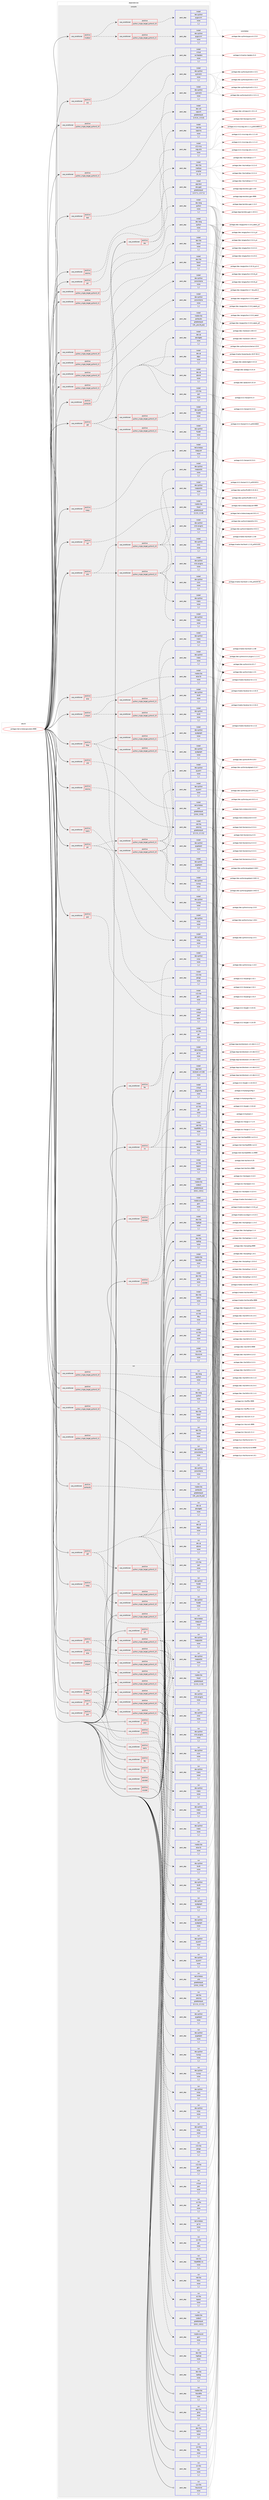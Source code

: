 digraph prolog {

# *************
# Graph options
# *************

newrank=true;
concentrate=true;
compound=true;
graph [rankdir=LR,fontname=Helvetica,fontsize=10,ranksep=1.5];#, ranksep=2.5, nodesep=0.2];
edge  [arrowhead=vee];
node  [fontname=Helvetica,fontsize=10];

# **********
# The ebuild
# **********

subgraph cluster_leftcol {
color=gray;
label=<<i>ebuild</i>>;
id [label="portage://net-wireless/gnuradio-9999", color=red, width=4, href="../net-wireless/gnuradio-9999.svg"];
}

# ****************
# The dependencies
# ****************

subgraph cluster_midcol {
color=gray;
label=<<i>dependencies</i>>;
subgraph cluster_compile {
fillcolor="#eeeeee";
style=filled;
label=<<i>compile</i>>;
subgraph cond102684 {
dependency387978 [label=<<TABLE BORDER="0" CELLBORDER="1" CELLSPACING="0" CELLPADDING="4"><TR><TD ROWSPAN="3" CELLPADDING="10">use_conditional</TD></TR><TR><TD>positive</TD></TR><TR><TD>alsa</TD></TR></TABLE>>, shape=none, color=red];
subgraph pack282503 {
dependency387979 [label=<<TABLE BORDER="0" CELLBORDER="1" CELLSPACING="0" CELLPADDING="4" WIDTH="220"><TR><TD ROWSPAN="6" CELLPADDING="30">pack_dep</TD></TR><TR><TD WIDTH="110">install</TD></TR><TR><TD>media-libs</TD></TR><TR><TD>alsa-lib</TD></TR><TR><TD>none</TD></TR><TR><TD>[,,]</TD></TR></TABLE>>, shape=none, color=blue];
}
dependency387978:e -> dependency387979:w [weight=20,style="dashed",arrowhead="vee"];
}
id:e -> dependency387978:w [weight=20,style="solid",arrowhead="vee"];
subgraph cond102685 {
dependency387980 [label=<<TABLE BORDER="0" CELLBORDER="1" CELLSPACING="0" CELLPADDING="4"><TR><TD ROWSPAN="3" CELLPADDING="10">use_conditional</TD></TR><TR><TD>positive</TD></TR><TR><TD>ctrlport</TD></TR></TABLE>>, shape=none, color=red];
subgraph cond102686 {
dependency387981 [label=<<TABLE BORDER="0" CELLBORDER="1" CELLSPACING="0" CELLPADDING="4"><TR><TD ROWSPAN="3" CELLPADDING="10">use_conditional</TD></TR><TR><TD>positive</TD></TR><TR><TD>python_single_target_python3_10</TD></TR></TABLE>>, shape=none, color=red];
subgraph pack282504 {
dependency387982 [label=<<TABLE BORDER="0" CELLBORDER="1" CELLSPACING="0" CELLPADDING="4" WIDTH="220"><TR><TD ROWSPAN="6" CELLPADDING="30">pack_dep</TD></TR><TR><TD WIDTH="110">install</TD></TR><TR><TD>dev-python</TD></TR><TR><TD>thrift</TD></TR><TR><TD>none</TD></TR><TR><TD>[,,]</TD></TR></TABLE>>, shape=none, color=blue];
}
dependency387981:e -> dependency387982:w [weight=20,style="dashed",arrowhead="vee"];
}
dependency387980:e -> dependency387981:w [weight=20,style="dashed",arrowhead="vee"];
subgraph cond102687 {
dependency387983 [label=<<TABLE BORDER="0" CELLBORDER="1" CELLSPACING="0" CELLPADDING="4"><TR><TD ROWSPAN="3" CELLPADDING="10">use_conditional</TD></TR><TR><TD>positive</TD></TR><TR><TD>python_single_target_python3_11</TD></TR></TABLE>>, shape=none, color=red];
subgraph pack282505 {
dependency387984 [label=<<TABLE BORDER="0" CELLBORDER="1" CELLSPACING="0" CELLPADDING="4" WIDTH="220"><TR><TD ROWSPAN="6" CELLPADDING="30">pack_dep</TD></TR><TR><TD WIDTH="110">install</TD></TR><TR><TD>dev-python</TD></TR><TR><TD>thrift</TD></TR><TR><TD>none</TD></TR><TR><TD>[,,]</TD></TR></TABLE>>, shape=none, color=blue];
}
dependency387983:e -> dependency387984:w [weight=20,style="dashed",arrowhead="vee"];
}
dependency387980:e -> dependency387983:w [weight=20,style="dashed",arrowhead="vee"];
}
id:e -> dependency387980:w [weight=20,style="solid",arrowhead="vee"];
subgraph cond102688 {
dependency387985 [label=<<TABLE BORDER="0" CELLBORDER="1" CELLSPACING="0" CELLPADDING="4"><TR><TD ROWSPAN="3" CELLPADDING="10">use_conditional</TD></TR><TR><TD>positive</TD></TR><TR><TD>doc</TD></TR></TABLE>>, shape=none, color=red];
subgraph pack282506 {
dependency387986 [label=<<TABLE BORDER="0" CELLBORDER="1" CELLSPACING="0" CELLPADDING="4" WIDTH="220"><TR><TD ROWSPAN="6" CELLPADDING="30">pack_dep</TD></TR><TR><TD WIDTH="110">install</TD></TR><TR><TD>app-text</TD></TR><TR><TD>doxygen</TD></TR><TR><TD>greaterequal</TD></TR><TR><TD>[1.5.7.1,,,1.5.7.1]</TD></TR></TABLE>>, shape=none, color=blue];
}
dependency387985:e -> dependency387986:w [weight=20,style="dashed",arrowhead="vee"];
subgraph pack282507 {
dependency387987 [label=<<TABLE BORDER="0" CELLBORDER="1" CELLSPACING="0" CELLPADDING="4" WIDTH="220"><TR><TD ROWSPAN="6" CELLPADDING="30">pack_dep</TD></TR><TR><TD WIDTH="110">install</TD></TR><TR><TD>dev-libs</TD></TR><TR><TD>mathjax</TD></TR><TR><TD>smaller</TD></TR><TR><TD>[3,,,3]</TD></TR></TABLE>>, shape=none, color=blue];
}
dependency387985:e -> dependency387987:w [weight=20,style="dashed",arrowhead="vee"];
}
id:e -> dependency387985:w [weight=20,style="solid",arrowhead="vee"];
subgraph cond102689 {
dependency387988 [label=<<TABLE BORDER="0" CELLBORDER="1" CELLSPACING="0" CELLPADDING="4"><TR><TD ROWSPAN="3" CELLPADDING="10">use_conditional</TD></TR><TR><TD>positive</TD></TR><TR><TD>fec</TD></TR></TABLE>>, shape=none, color=red];
subgraph pack282508 {
dependency387989 [label=<<TABLE BORDER="0" CELLBORDER="1" CELLSPACING="0" CELLPADDING="4" WIDTH="220"><TR><TD ROWSPAN="6" CELLPADDING="30">pack_dep</TD></TR><TR><TD WIDTH="110">install</TD></TR><TR><TD>sci-libs</TD></TR><TR><TD>gsl</TD></TR><TR><TD>none</TD></TR><TR><TD>[,,]</TD></TR></TABLE>>, shape=none, color=blue];
}
dependency387988:e -> dependency387989:w [weight=20,style="dashed",arrowhead="vee"];
subgraph pack282509 {
dependency387990 [label=<<TABLE BORDER="0" CELLBORDER="1" CELLSPACING="0" CELLPADDING="4" WIDTH="220"><TR><TD ROWSPAN="6" CELLPADDING="30">pack_dep</TD></TR><TR><TD WIDTH="110">install</TD></TR><TR><TD>dev-python</TD></TR><TR><TD>scipy</TD></TR><TR><TD>none</TD></TR><TR><TD>[,,]</TD></TR></TABLE>>, shape=none, color=blue];
}
dependency387988:e -> dependency387990:w [weight=20,style="dashed",arrowhead="vee"];
}
id:e -> dependency387988:w [weight=20,style="solid",arrowhead="vee"];
subgraph cond102690 {
dependency387991 [label=<<TABLE BORDER="0" CELLBORDER="1" CELLSPACING="0" CELLPADDING="4"><TR><TD ROWSPAN="3" CELLPADDING="10">use_conditional</TD></TR><TR><TD>positive</TD></TR><TR><TD>filter</TD></TR></TABLE>>, shape=none, color=red];
subgraph pack282510 {
dependency387992 [label=<<TABLE BORDER="0" CELLBORDER="1" CELLSPACING="0" CELLPADDING="4" WIDTH="220"><TR><TD ROWSPAN="6" CELLPADDING="30">pack_dep</TD></TR><TR><TD WIDTH="110">install</TD></TR><TR><TD>dev-python</TD></TR><TR><TD>scipy</TD></TR><TR><TD>none</TD></TR><TR><TD>[,,]</TD></TR></TABLE>>, shape=none, color=blue];
}
dependency387991:e -> dependency387992:w [weight=20,style="dashed",arrowhead="vee"];
subgraph cond102691 {
dependency387993 [label=<<TABLE BORDER="0" CELLBORDER="1" CELLSPACING="0" CELLPADDING="4"><TR><TD ROWSPAN="3" CELLPADDING="10">use_conditional</TD></TR><TR><TD>positive</TD></TR><TR><TD>python_single_target_python3_10</TD></TR></TABLE>>, shape=none, color=red];
subgraph pack282511 {
dependency387994 [label=<<TABLE BORDER="0" CELLBORDER="1" CELLSPACING="0" CELLPADDING="4" WIDTH="220"><TR><TD ROWSPAN="6" CELLPADDING="30">pack_dep</TD></TR><TR><TD WIDTH="110">install</TD></TR><TR><TD>dev-python</TD></TR><TR><TD>pyqtgraph</TD></TR><TR><TD>none</TD></TR><TR><TD>[,,]</TD></TR></TABLE>>, shape=none, color=blue];
}
dependency387993:e -> dependency387994:w [weight=20,style="dashed",arrowhead="vee"];
}
dependency387991:e -> dependency387993:w [weight=20,style="dashed",arrowhead="vee"];
subgraph cond102692 {
dependency387995 [label=<<TABLE BORDER="0" CELLBORDER="1" CELLSPACING="0" CELLPADDING="4"><TR><TD ROWSPAN="3" CELLPADDING="10">use_conditional</TD></TR><TR><TD>positive</TD></TR><TR><TD>python_single_target_python3_11</TD></TR></TABLE>>, shape=none, color=red];
subgraph pack282512 {
dependency387996 [label=<<TABLE BORDER="0" CELLBORDER="1" CELLSPACING="0" CELLPADDING="4" WIDTH="220"><TR><TD ROWSPAN="6" CELLPADDING="30">pack_dep</TD></TR><TR><TD WIDTH="110">install</TD></TR><TR><TD>dev-python</TD></TR><TR><TD>pyqtgraph</TD></TR><TR><TD>none</TD></TR><TR><TD>[,,]</TD></TR></TABLE>>, shape=none, color=blue];
}
dependency387995:e -> dependency387996:w [weight=20,style="dashed",arrowhead="vee"];
}
dependency387991:e -> dependency387995:w [weight=20,style="dashed",arrowhead="vee"];
}
id:e -> dependency387991:w [weight=20,style="solid",arrowhead="vee"];
subgraph cond102693 {
dependency387997 [label=<<TABLE BORDER="0" CELLBORDER="1" CELLSPACING="0" CELLPADDING="4"><TR><TD ROWSPAN="3" CELLPADDING="10">use_conditional</TD></TR><TR><TD>positive</TD></TR><TR><TD>grc</TD></TR></TABLE>>, shape=none, color=red];
subgraph cond102694 {
dependency387998 [label=<<TABLE BORDER="0" CELLBORDER="1" CELLSPACING="0" CELLPADDING="4"><TR><TD ROWSPAN="3" CELLPADDING="10">use_conditional</TD></TR><TR><TD>positive</TD></TR><TR><TD>python_single_target_python3_10</TD></TR></TABLE>>, shape=none, color=red];
subgraph pack282513 {
dependency387999 [label=<<TABLE BORDER="0" CELLBORDER="1" CELLSPACING="0" CELLPADDING="4" WIDTH="220"><TR><TD ROWSPAN="6" CELLPADDING="30">pack_dep</TD></TR><TR><TD WIDTH="110">install</TD></TR><TR><TD>dev-python</TD></TR><TR><TD>mako</TD></TR><TR><TD>none</TD></TR><TR><TD>[,,]</TD></TR></TABLE>>, shape=none, color=blue];
}
dependency387998:e -> dependency387999:w [weight=20,style="dashed",arrowhead="vee"];
subgraph pack282514 {
dependency388000 [label=<<TABLE BORDER="0" CELLBORDER="1" CELLSPACING="0" CELLPADDING="4" WIDTH="220"><TR><TD ROWSPAN="6" CELLPADDING="30">pack_dep</TD></TR><TR><TD WIDTH="110">install</TD></TR><TR><TD>dev-python</TD></TR><TR><TD>numpy</TD></TR><TR><TD>none</TD></TR><TR><TD>[,,]</TD></TR></TABLE>>, shape=none, color=blue];
}
dependency387998:e -> dependency388000:w [weight=20,style="dashed",arrowhead="vee"];
subgraph pack282515 {
dependency388001 [label=<<TABLE BORDER="0" CELLBORDER="1" CELLSPACING="0" CELLPADDING="4" WIDTH="220"><TR><TD ROWSPAN="6" CELLPADDING="30">pack_dep</TD></TR><TR><TD WIDTH="110">install</TD></TR><TR><TD>dev-python</TD></TR><TR><TD>pygobject</TD></TR><TR><TD>none</TD></TR><TR><TD>[,,]</TD></TR></TABLE>>, shape=none, color=blue];
}
dependency387998:e -> dependency388001:w [weight=20,style="dashed",arrowhead="vee"];
subgraph pack282516 {
dependency388002 [label=<<TABLE BORDER="0" CELLBORDER="1" CELLSPACING="0" CELLPADDING="4" WIDTH="220"><TR><TD ROWSPAN="6" CELLPADDING="30">pack_dep</TD></TR><TR><TD WIDTH="110">install</TD></TR><TR><TD>dev-python</TD></TR><TR><TD>pyyaml</TD></TR><TR><TD>none</TD></TR><TR><TD>[,,]</TD></TR></TABLE>>, shape=none, color=blue];
}
dependency387998:e -> dependency388002:w [weight=20,style="dashed",arrowhead="vee"];
}
dependency387997:e -> dependency387998:w [weight=20,style="dashed",arrowhead="vee"];
subgraph cond102695 {
dependency388003 [label=<<TABLE BORDER="0" CELLBORDER="1" CELLSPACING="0" CELLPADDING="4"><TR><TD ROWSPAN="3" CELLPADDING="10">use_conditional</TD></TR><TR><TD>positive</TD></TR><TR><TD>python_single_target_python3_11</TD></TR></TABLE>>, shape=none, color=red];
subgraph pack282517 {
dependency388004 [label=<<TABLE BORDER="0" CELLBORDER="1" CELLSPACING="0" CELLPADDING="4" WIDTH="220"><TR><TD ROWSPAN="6" CELLPADDING="30">pack_dep</TD></TR><TR><TD WIDTH="110">install</TD></TR><TR><TD>dev-python</TD></TR><TR><TD>mako</TD></TR><TR><TD>none</TD></TR><TR><TD>[,,]</TD></TR></TABLE>>, shape=none, color=blue];
}
dependency388003:e -> dependency388004:w [weight=20,style="dashed",arrowhead="vee"];
subgraph pack282518 {
dependency388005 [label=<<TABLE BORDER="0" CELLBORDER="1" CELLSPACING="0" CELLPADDING="4" WIDTH="220"><TR><TD ROWSPAN="6" CELLPADDING="30">pack_dep</TD></TR><TR><TD WIDTH="110">install</TD></TR><TR><TD>dev-python</TD></TR><TR><TD>numpy</TD></TR><TR><TD>none</TD></TR><TR><TD>[,,]</TD></TR></TABLE>>, shape=none, color=blue];
}
dependency388003:e -> dependency388005:w [weight=20,style="dashed",arrowhead="vee"];
subgraph pack282519 {
dependency388006 [label=<<TABLE BORDER="0" CELLBORDER="1" CELLSPACING="0" CELLPADDING="4" WIDTH="220"><TR><TD ROWSPAN="6" CELLPADDING="30">pack_dep</TD></TR><TR><TD WIDTH="110">install</TD></TR><TR><TD>dev-python</TD></TR><TR><TD>pygobject</TD></TR><TR><TD>none</TD></TR><TR><TD>[,,]</TD></TR></TABLE>>, shape=none, color=blue];
}
dependency388003:e -> dependency388006:w [weight=20,style="dashed",arrowhead="vee"];
subgraph pack282520 {
dependency388007 [label=<<TABLE BORDER="0" CELLBORDER="1" CELLSPACING="0" CELLPADDING="4" WIDTH="220"><TR><TD ROWSPAN="6" CELLPADDING="30">pack_dep</TD></TR><TR><TD WIDTH="110">install</TD></TR><TR><TD>dev-python</TD></TR><TR><TD>pyyaml</TD></TR><TR><TD>none</TD></TR><TR><TD>[,,]</TD></TR></TABLE>>, shape=none, color=blue];
}
dependency388003:e -> dependency388007:w [weight=20,style="dashed",arrowhead="vee"];
}
dependency387997:e -> dependency388003:w [weight=20,style="dashed",arrowhead="vee"];
subgraph pack282521 {
dependency388008 [label=<<TABLE BORDER="0" CELLBORDER="1" CELLSPACING="0" CELLPADDING="4" WIDTH="220"><TR><TD ROWSPAN="6" CELLPADDING="30">pack_dep</TD></TR><TR><TD WIDTH="110">install</TD></TR><TR><TD>x11-libs</TD></TR><TR><TD>gtk+</TD></TR><TR><TD>none</TD></TR><TR><TD>[,,]</TD></TR></TABLE>>, shape=none, color=blue];
}
dependency387997:e -> dependency388008:w [weight=20,style="dashed",arrowhead="vee"];
subgraph pack282522 {
dependency388009 [label=<<TABLE BORDER="0" CELLBORDER="1" CELLSPACING="0" CELLPADDING="4" WIDTH="220"><TR><TD ROWSPAN="6" CELLPADDING="30">pack_dep</TD></TR><TR><TD WIDTH="110">install</TD></TR><TR><TD>x11-libs</TD></TR><TR><TD>pango</TD></TR><TR><TD>none</TD></TR><TR><TD>[,,]</TD></TR></TABLE>>, shape=none, color=blue];
}
dependency387997:e -> dependency388009:w [weight=20,style="dashed",arrowhead="vee"];
}
id:e -> dependency387997:w [weight=20,style="solid",arrowhead="vee"];
subgraph cond102696 {
dependency388010 [label=<<TABLE BORDER="0" CELLBORDER="1" CELLSPACING="0" CELLPADDING="4"><TR><TD ROWSPAN="3" CELLPADDING="10">use_conditional</TD></TR><TR><TD>positive</TD></TR><TR><TD>grc</TD></TR></TABLE>>, shape=none, color=red];
subgraph pack282523 {
dependency388011 [label=<<TABLE BORDER="0" CELLBORDER="1" CELLSPACING="0" CELLPADDING="4" WIDTH="220"><TR><TD ROWSPAN="6" CELLPADDING="30">pack_dep</TD></TR><TR><TD WIDTH="110">install</TD></TR><TR><TD>x11-misc</TD></TR><TR><TD>xdg-utils</TD></TR><TR><TD>none</TD></TR><TR><TD>[,,]</TD></TR></TABLE>>, shape=none, color=blue];
}
dependency388010:e -> dependency388011:w [weight=20,style="dashed",arrowhead="vee"];
}
id:e -> dependency388010:w [weight=20,style="solid",arrowhead="vee"];
subgraph cond102697 {
dependency388012 [label=<<TABLE BORDER="0" CELLBORDER="1" CELLSPACING="0" CELLPADDING="4"><TR><TD ROWSPAN="3" CELLPADDING="10">use_conditional</TD></TR><TR><TD>positive</TD></TR><TR><TD>iio</TD></TR></TABLE>>, shape=none, color=red];
subgraph pack282524 {
dependency388013 [label=<<TABLE BORDER="0" CELLBORDER="1" CELLSPACING="0" CELLPADDING="4" WIDTH="220"><TR><TD ROWSPAN="6" CELLPADDING="30">pack_dep</TD></TR><TR><TD WIDTH="110">install</TD></TR><TR><TD>net-libs</TD></TR><TR><TD>libiio</TD></TR><TR><TD>none</TD></TR><TR><TD>[,,]</TD></TR></TABLE>>, shape=none, color=blue];
}
dependency388012:e -> dependency388013:w [weight=20,style="dashed",arrowhead="vee"];
subgraph pack282525 {
dependency388014 [label=<<TABLE BORDER="0" CELLBORDER="1" CELLSPACING="0" CELLPADDING="4" WIDTH="220"><TR><TD ROWSPAN="6" CELLPADDING="30">pack_dep</TD></TR><TR><TD WIDTH="110">install</TD></TR><TR><TD>net-libs</TD></TR><TR><TD>libad9361-iio</TD></TR><TR><TD>none</TD></TR><TR><TD>[,,]</TD></TR></TABLE>>, shape=none, color=blue];
}
dependency388012:e -> dependency388014:w [weight=20,style="dashed",arrowhead="vee"];
subgraph pack282526 {
dependency388015 [label=<<TABLE BORDER="0" CELLBORDER="1" CELLSPACING="0" CELLPADDING="4" WIDTH="220"><TR><TD ROWSPAN="6" CELLPADDING="30">pack_dep</TD></TR><TR><TD WIDTH="110">install</TD></TR><TR><TD>net-wireless</TD></TR><TR><TD>gr-iio</TD></TR><TR><TD>none</TD></TR><TR><TD>[,,]</TD></TR></TABLE>>, shape=none, color=blue];
}
dependency388012:e -> dependency388015:w [weight=20,style="dashed",arrowhead="vee"];
}
id:e -> dependency388012:w [weight=20,style="solid",arrowhead="vee"];
subgraph cond102698 {
dependency388016 [label=<<TABLE BORDER="0" CELLBORDER="1" CELLSPACING="0" CELLPADDING="4"><TR><TD ROWSPAN="3" CELLPADDING="10">use_conditional</TD></TR><TR><TD>positive</TD></TR><TR><TD>jack</TD></TR></TABLE>>, shape=none, color=red];
subgraph pack282527 {
dependency388017 [label=<<TABLE BORDER="0" CELLBORDER="1" CELLSPACING="0" CELLPADDING="4" WIDTH="220"><TR><TD ROWSPAN="6" CELLPADDING="30">pack_dep</TD></TR><TR><TD WIDTH="110">install</TD></TR><TR><TD>virtual</TD></TR><TR><TD>jack</TD></TR><TR><TD>none</TD></TR><TR><TD>[,,]</TD></TR></TABLE>>, shape=none, color=blue];
}
dependency388016:e -> dependency388017:w [weight=20,style="dashed",arrowhead="vee"];
}
id:e -> dependency388016:w [weight=20,style="solid",arrowhead="vee"];
subgraph cond102699 {
dependency388018 [label=<<TABLE BORDER="0" CELLBORDER="1" CELLSPACING="0" CELLPADDING="4"><TR><TD ROWSPAN="3" CELLPADDING="10">use_conditional</TD></TR><TR><TD>positive</TD></TR><TR><TD>modtool</TD></TR></TABLE>>, shape=none, color=red];
subgraph cond102700 {
dependency388019 [label=<<TABLE BORDER="0" CELLBORDER="1" CELLSPACING="0" CELLPADDING="4"><TR><TD ROWSPAN="3" CELLPADDING="10">use_conditional</TD></TR><TR><TD>positive</TD></TR><TR><TD>python_single_target_python3_10</TD></TR></TABLE>>, shape=none, color=red];
subgraph pack282528 {
dependency388020 [label=<<TABLE BORDER="0" CELLBORDER="1" CELLSPACING="0" CELLPADDING="4" WIDTH="220"><TR><TD ROWSPAN="6" CELLPADDING="30">pack_dep</TD></TR><TR><TD WIDTH="110">install</TD></TR><TR><TD>dev-python</TD></TR><TR><TD>pygccxml</TD></TR><TR><TD>none</TD></TR><TR><TD>[,,]</TD></TR></TABLE>>, shape=none, color=blue];
}
dependency388019:e -> dependency388020:w [weight=20,style="dashed",arrowhead="vee"];
}
dependency388018:e -> dependency388019:w [weight=20,style="dashed",arrowhead="vee"];
subgraph cond102701 {
dependency388021 [label=<<TABLE BORDER="0" CELLBORDER="1" CELLSPACING="0" CELLPADDING="4"><TR><TD ROWSPAN="3" CELLPADDING="10">use_conditional</TD></TR><TR><TD>positive</TD></TR><TR><TD>python_single_target_python3_11</TD></TR></TABLE>>, shape=none, color=red];
subgraph pack282529 {
dependency388022 [label=<<TABLE BORDER="0" CELLBORDER="1" CELLSPACING="0" CELLPADDING="4" WIDTH="220"><TR><TD ROWSPAN="6" CELLPADDING="30">pack_dep</TD></TR><TR><TD WIDTH="110">install</TD></TR><TR><TD>dev-python</TD></TR><TR><TD>pygccxml</TD></TR><TR><TD>none</TD></TR><TR><TD>[,,]</TD></TR></TABLE>>, shape=none, color=blue];
}
dependency388021:e -> dependency388022:w [weight=20,style="dashed",arrowhead="vee"];
}
dependency388018:e -> dependency388021:w [weight=20,style="dashed",arrowhead="vee"];
}
id:e -> dependency388018:w [weight=20,style="solid",arrowhead="vee"];
subgraph cond102702 {
dependency388023 [label=<<TABLE BORDER="0" CELLBORDER="1" CELLSPACING="0" CELLPADDING="4"><TR><TD ROWSPAN="3" CELLPADDING="10">use_conditional</TD></TR><TR><TD>positive</TD></TR><TR><TD>oss</TD></TR></TABLE>>, shape=none, color=red];
subgraph pack282530 {
dependency388024 [label=<<TABLE BORDER="0" CELLBORDER="1" CELLSPACING="0" CELLPADDING="4" WIDTH="220"><TR><TD ROWSPAN="6" CELLPADDING="30">pack_dep</TD></TR><TR><TD WIDTH="110">install</TD></TR><TR><TD>virtual</TD></TR><TR><TD>os-headers</TD></TR><TR><TD>none</TD></TR><TR><TD>[,,]</TD></TR></TABLE>>, shape=none, color=blue];
}
dependency388023:e -> dependency388024:w [weight=20,style="dashed",arrowhead="vee"];
}
id:e -> dependency388023:w [weight=20,style="solid",arrowhead="vee"];
subgraph cond102703 {
dependency388025 [label=<<TABLE BORDER="0" CELLBORDER="1" CELLSPACING="0" CELLPADDING="4"><TR><TD ROWSPAN="3" CELLPADDING="10">use_conditional</TD></TR><TR><TD>positive</TD></TR><TR><TD>portaudio</TD></TR></TABLE>>, shape=none, color=red];
subgraph pack282531 {
dependency388026 [label=<<TABLE BORDER="0" CELLBORDER="1" CELLSPACING="0" CELLPADDING="4" WIDTH="220"><TR><TD ROWSPAN="6" CELLPADDING="30">pack_dep</TD></TR><TR><TD WIDTH="110">install</TD></TR><TR><TD>media-libs</TD></TR><TR><TD>portaudio</TD></TR><TR><TD>greaterequal</TD></TR><TR><TD>[19,,_pre,19_pre]</TD></TR></TABLE>>, shape=none, color=blue];
}
dependency388025:e -> dependency388026:w [weight=20,style="dashed",arrowhead="vee"];
}
id:e -> dependency388025:w [weight=20,style="solid",arrowhead="vee"];
subgraph cond102704 {
dependency388027 [label=<<TABLE BORDER="0" CELLBORDER="1" CELLSPACING="0" CELLPADDING="4"><TR><TD ROWSPAN="3" CELLPADDING="10">use_conditional</TD></TR><TR><TD>positive</TD></TR><TR><TD>python_single_target_python3_10</TD></TR></TABLE>>, shape=none, color=red];
subgraph pack282532 {
dependency388028 [label=<<TABLE BORDER="0" CELLBORDER="1" CELLSPACING="0" CELLPADDING="4" WIDTH="220"><TR><TD ROWSPAN="6" CELLPADDING="30">pack_dep</TD></TR><TR><TD WIDTH="110">install</TD></TR><TR><TD>dev-lang</TD></TR><TR><TD>python</TD></TR><TR><TD>none</TD></TR><TR><TD>[,,]</TD></TR></TABLE>>, shape=none, color=blue];
}
dependency388027:e -> dependency388028:w [weight=20,style="dashed",arrowhead="vee"];
}
id:e -> dependency388027:w [weight=20,style="solid",arrowhead="vee"];
subgraph cond102705 {
dependency388029 [label=<<TABLE BORDER="0" CELLBORDER="1" CELLSPACING="0" CELLPADDING="4"><TR><TD ROWSPAN="3" CELLPADDING="10">use_conditional</TD></TR><TR><TD>positive</TD></TR><TR><TD>python_single_target_python3_10</TD></TR></TABLE>>, shape=none, color=red];
subgraph pack282533 {
dependency388030 [label=<<TABLE BORDER="0" CELLBORDER="1" CELLSPACING="0" CELLPADDING="4" WIDTH="220"><TR><TD ROWSPAN="6" CELLPADDING="30">pack_dep</TD></TR><TR><TD WIDTH="110">install</TD></TR><TR><TD>dev-libs</TD></TR><TR><TD>boost</TD></TR><TR><TD>none</TD></TR><TR><TD>[,,]</TD></TR></TABLE>>, shape=none, color=blue];
}
dependency388029:e -> dependency388030:w [weight=20,style="dashed",arrowhead="vee"];
}
id:e -> dependency388029:w [weight=20,style="solid",arrowhead="vee"];
subgraph cond102706 {
dependency388031 [label=<<TABLE BORDER="0" CELLBORDER="1" CELLSPACING="0" CELLPADDING="4"><TR><TD ROWSPAN="3" CELLPADDING="10">use_conditional</TD></TR><TR><TD>positive</TD></TR><TR><TD>python_single_target_python3_10</TD></TR></TABLE>>, shape=none, color=red];
subgraph pack282534 {
dependency388032 [label=<<TABLE BORDER="0" CELLBORDER="1" CELLSPACING="0" CELLPADDING="4" WIDTH="220"><TR><TD ROWSPAN="6" CELLPADDING="30">pack_dep</TD></TR><TR><TD WIDTH="110">install</TD></TR><TR><TD>dev-python</TD></TR><TR><TD>jsonschema</TD></TR><TR><TD>none</TD></TR><TR><TD>[,,]</TD></TR></TABLE>>, shape=none, color=blue];
}
dependency388031:e -> dependency388032:w [weight=20,style="dashed",arrowhead="vee"];
}
id:e -> dependency388031:w [weight=20,style="solid",arrowhead="vee"];
subgraph cond102707 {
dependency388033 [label=<<TABLE BORDER="0" CELLBORDER="1" CELLSPACING="0" CELLPADDING="4"><TR><TD ROWSPAN="3" CELLPADDING="10">use_conditional</TD></TR><TR><TD>positive</TD></TR><TR><TD>python_single_target_python3_10</TD></TR></TABLE>>, shape=none, color=red];
subgraph pack282535 {
dependency388034 [label=<<TABLE BORDER="0" CELLBORDER="1" CELLSPACING="0" CELLPADDING="4" WIDTH="220"><TR><TD ROWSPAN="6" CELLPADDING="30">pack_dep</TD></TR><TR><TD WIDTH="110">install</TD></TR><TR><TD>dev-python</TD></TR><TR><TD>pybind11</TD></TR><TR><TD>none</TD></TR><TR><TD>[,,]</TD></TR></TABLE>>, shape=none, color=blue];
}
dependency388033:e -> dependency388034:w [weight=20,style="dashed",arrowhead="vee"];
}
id:e -> dependency388033:w [weight=20,style="solid",arrowhead="vee"];
subgraph cond102708 {
dependency388035 [label=<<TABLE BORDER="0" CELLBORDER="1" CELLSPACING="0" CELLPADDING="4"><TR><TD ROWSPAN="3" CELLPADDING="10">use_conditional</TD></TR><TR><TD>positive</TD></TR><TR><TD>python_single_target_python3_11</TD></TR></TABLE>>, shape=none, color=red];
subgraph pack282536 {
dependency388036 [label=<<TABLE BORDER="0" CELLBORDER="1" CELLSPACING="0" CELLPADDING="4" WIDTH="220"><TR><TD ROWSPAN="6" CELLPADDING="30">pack_dep</TD></TR><TR><TD WIDTH="110">install</TD></TR><TR><TD>dev-lang</TD></TR><TR><TD>python</TD></TR><TR><TD>none</TD></TR><TR><TD>[,,]</TD></TR></TABLE>>, shape=none, color=blue];
}
dependency388035:e -> dependency388036:w [weight=20,style="dashed",arrowhead="vee"];
}
id:e -> dependency388035:w [weight=20,style="solid",arrowhead="vee"];
subgraph cond102709 {
dependency388037 [label=<<TABLE BORDER="0" CELLBORDER="1" CELLSPACING="0" CELLPADDING="4"><TR><TD ROWSPAN="3" CELLPADDING="10">use_conditional</TD></TR><TR><TD>positive</TD></TR><TR><TD>python_single_target_python3_11</TD></TR></TABLE>>, shape=none, color=red];
subgraph pack282537 {
dependency388038 [label=<<TABLE BORDER="0" CELLBORDER="1" CELLSPACING="0" CELLPADDING="4" WIDTH="220"><TR><TD ROWSPAN="6" CELLPADDING="30">pack_dep</TD></TR><TR><TD WIDTH="110">install</TD></TR><TR><TD>dev-libs</TD></TR><TR><TD>boost</TD></TR><TR><TD>none</TD></TR><TR><TD>[,,]</TD></TR></TABLE>>, shape=none, color=blue];
}
dependency388037:e -> dependency388038:w [weight=20,style="dashed",arrowhead="vee"];
}
id:e -> dependency388037:w [weight=20,style="solid",arrowhead="vee"];
subgraph cond102710 {
dependency388039 [label=<<TABLE BORDER="0" CELLBORDER="1" CELLSPACING="0" CELLPADDING="4"><TR><TD ROWSPAN="3" CELLPADDING="10">use_conditional</TD></TR><TR><TD>positive</TD></TR><TR><TD>python_single_target_python3_11</TD></TR></TABLE>>, shape=none, color=red];
subgraph pack282538 {
dependency388040 [label=<<TABLE BORDER="0" CELLBORDER="1" CELLSPACING="0" CELLPADDING="4" WIDTH="220"><TR><TD ROWSPAN="6" CELLPADDING="30">pack_dep</TD></TR><TR><TD WIDTH="110">install</TD></TR><TR><TD>dev-python</TD></TR><TR><TD>jsonschema</TD></TR><TR><TD>none</TD></TR><TR><TD>[,,]</TD></TR></TABLE>>, shape=none, color=blue];
}
dependency388039:e -> dependency388040:w [weight=20,style="dashed",arrowhead="vee"];
}
id:e -> dependency388039:w [weight=20,style="solid",arrowhead="vee"];
subgraph cond102711 {
dependency388041 [label=<<TABLE BORDER="0" CELLBORDER="1" CELLSPACING="0" CELLPADDING="4"><TR><TD ROWSPAN="3" CELLPADDING="10">use_conditional</TD></TR><TR><TD>positive</TD></TR><TR><TD>python_single_target_python3_11</TD></TR></TABLE>>, shape=none, color=red];
subgraph pack282539 {
dependency388042 [label=<<TABLE BORDER="0" CELLBORDER="1" CELLSPACING="0" CELLPADDING="4" WIDTH="220"><TR><TD ROWSPAN="6" CELLPADDING="30">pack_dep</TD></TR><TR><TD WIDTH="110">install</TD></TR><TR><TD>dev-python</TD></TR><TR><TD>pybind11</TD></TR><TR><TD>none</TD></TR><TR><TD>[,,]</TD></TR></TABLE>>, shape=none, color=blue];
}
dependency388041:e -> dependency388042:w [weight=20,style="dashed",arrowhead="vee"];
}
id:e -> dependency388041:w [weight=20,style="solid",arrowhead="vee"];
subgraph cond102712 {
dependency388043 [label=<<TABLE BORDER="0" CELLBORDER="1" CELLSPACING="0" CELLPADDING="4"><TR><TD ROWSPAN="3" CELLPADDING="10">use_conditional</TD></TR><TR><TD>positive</TD></TR><TR><TD>qt5</TD></TR></TABLE>>, shape=none, color=red];
subgraph cond102713 {
dependency388044 [label=<<TABLE BORDER="0" CELLBORDER="1" CELLSPACING="0" CELLPADDING="4"><TR><TD ROWSPAN="3" CELLPADDING="10">use_conditional</TD></TR><TR><TD>positive</TD></TR><TR><TD>python_single_target_python3_10</TD></TR></TABLE>>, shape=none, color=red];
subgraph pack282540 {
dependency388045 [label=<<TABLE BORDER="0" CELLBORDER="1" CELLSPACING="0" CELLPADDING="4" WIDTH="220"><TR><TD ROWSPAN="6" CELLPADDING="30">pack_dep</TD></TR><TR><TD WIDTH="110">install</TD></TR><TR><TD>dev-python</TD></TR><TR><TD>PyQt5</TD></TR><TR><TD>none</TD></TR><TR><TD>[,,]</TD></TR></TABLE>>, shape=none, color=blue];
}
dependency388044:e -> dependency388045:w [weight=20,style="dashed",arrowhead="vee"];
}
dependency388043:e -> dependency388044:w [weight=20,style="dashed",arrowhead="vee"];
subgraph cond102714 {
dependency388046 [label=<<TABLE BORDER="0" CELLBORDER="1" CELLSPACING="0" CELLPADDING="4"><TR><TD ROWSPAN="3" CELLPADDING="10">use_conditional</TD></TR><TR><TD>positive</TD></TR><TR><TD>python_single_target_python3_11</TD></TR></TABLE>>, shape=none, color=red];
subgraph pack282541 {
dependency388047 [label=<<TABLE BORDER="0" CELLBORDER="1" CELLSPACING="0" CELLPADDING="4" WIDTH="220"><TR><TD ROWSPAN="6" CELLPADDING="30">pack_dep</TD></TR><TR><TD WIDTH="110">install</TD></TR><TR><TD>dev-python</TD></TR><TR><TD>PyQt5</TD></TR><TR><TD>none</TD></TR><TR><TD>[,,]</TD></TR></TABLE>>, shape=none, color=blue];
}
dependency388046:e -> dependency388047:w [weight=20,style="dashed",arrowhead="vee"];
}
dependency388043:e -> dependency388046:w [weight=20,style="dashed",arrowhead="vee"];
subgraph pack282542 {
dependency388048 [label=<<TABLE BORDER="0" CELLBORDER="1" CELLSPACING="0" CELLPADDING="4" WIDTH="220"><TR><TD ROWSPAN="6" CELLPADDING="30">pack_dep</TD></TR><TR><TD WIDTH="110">install</TD></TR><TR><TD>dev-qt</TD></TR><TR><TD>qtcore</TD></TR><TR><TD>none</TD></TR><TR><TD>[,,]</TD></TR></TABLE>>, shape=none, color=blue];
}
dependency388043:e -> dependency388048:w [weight=20,style="dashed",arrowhead="vee"];
subgraph pack282543 {
dependency388049 [label=<<TABLE BORDER="0" CELLBORDER="1" CELLSPACING="0" CELLPADDING="4" WIDTH="220"><TR><TD ROWSPAN="6" CELLPADDING="30">pack_dep</TD></TR><TR><TD WIDTH="110">install</TD></TR><TR><TD>dev-qt</TD></TR><TR><TD>qtgui</TD></TR><TR><TD>none</TD></TR><TR><TD>[,,]</TD></TR></TABLE>>, shape=none, color=blue];
}
dependency388043:e -> dependency388049:w [weight=20,style="dashed",arrowhead="vee"];
subgraph pack282544 {
dependency388050 [label=<<TABLE BORDER="0" CELLBORDER="1" CELLSPACING="0" CELLPADDING="4" WIDTH="220"><TR><TD ROWSPAN="6" CELLPADDING="30">pack_dep</TD></TR><TR><TD WIDTH="110">install</TD></TR><TR><TD>x11-libs</TD></TR><TR><TD>qwt</TD></TR><TR><TD>none</TD></TR><TR><TD>[,,]</TD></TR></TABLE>>, shape=none, color=blue];
}
dependency388043:e -> dependency388050:w [weight=20,style="dashed",arrowhead="vee"];
subgraph pack282545 {
dependency388051 [label=<<TABLE BORDER="0" CELLBORDER="1" CELLSPACING="0" CELLPADDING="4" WIDTH="220"><TR><TD ROWSPAN="6" CELLPADDING="30">pack_dep</TD></TR><TR><TD WIDTH="110">install</TD></TR><TR><TD>dev-qt</TD></TR><TR><TD>qtwidgets</TD></TR><TR><TD>none</TD></TR><TR><TD>[,,]</TD></TR></TABLE>>, shape=none, color=blue];
}
dependency388043:e -> dependency388051:w [weight=20,style="dashed",arrowhead="vee"];
}
id:e -> dependency388043:w [weight=20,style="solid",arrowhead="vee"];
subgraph cond102715 {
dependency388052 [label=<<TABLE BORDER="0" CELLBORDER="1" CELLSPACING="0" CELLPADDING="4"><TR><TD ROWSPAN="3" CELLPADDING="10">use_conditional</TD></TR><TR><TD>positive</TD></TR><TR><TD>sdl</TD></TR></TABLE>>, shape=none, color=red];
subgraph pack282546 {
dependency388053 [label=<<TABLE BORDER="0" CELLBORDER="1" CELLSPACING="0" CELLPADDING="4" WIDTH="220"><TR><TD ROWSPAN="6" CELLPADDING="30">pack_dep</TD></TR><TR><TD WIDTH="110">install</TD></TR><TR><TD>media-libs</TD></TR><TR><TD>libsdl</TD></TR><TR><TD>greaterequal</TD></TR><TR><TD>[1.2.0,,,1.2.0]</TD></TR></TABLE>>, shape=none, color=blue];
}
dependency388052:e -> dependency388053:w [weight=20,style="dashed",arrowhead="vee"];
}
id:e -> dependency388052:w [weight=20,style="solid",arrowhead="vee"];
subgraph cond102716 {
dependency388054 [label=<<TABLE BORDER="0" CELLBORDER="1" CELLSPACING="0" CELLPADDING="4"><TR><TD ROWSPAN="3" CELLPADDING="10">use_conditional</TD></TR><TR><TD>positive</TD></TR><TR><TD>soapy</TD></TR></TABLE>>, shape=none, color=red];
subgraph pack282547 {
dependency388055 [label=<<TABLE BORDER="0" CELLBORDER="1" CELLSPACING="0" CELLPADDING="4" WIDTH="220"><TR><TD ROWSPAN="6" CELLPADDING="30">pack_dep</TD></TR><TR><TD WIDTH="110">install</TD></TR><TR><TD>net-wireless</TD></TR><TR><TD>soapysdr</TD></TR><TR><TD>none</TD></TR><TR><TD>[,,]</TD></TR></TABLE>>, shape=none, color=blue];
}
dependency388054:e -> dependency388055:w [weight=20,style="dashed",arrowhead="vee"];
}
id:e -> dependency388054:w [weight=20,style="solid",arrowhead="vee"];
subgraph cond102717 {
dependency388056 [label=<<TABLE BORDER="0" CELLBORDER="1" CELLSPACING="0" CELLPADDING="4"><TR><TD ROWSPAN="3" CELLPADDING="10">use_conditional</TD></TR><TR><TD>positive</TD></TR><TR><TD>test</TD></TR></TABLE>>, shape=none, color=red];
subgraph pack282548 {
dependency388057 [label=<<TABLE BORDER="0" CELLBORDER="1" CELLSPACING="0" CELLPADDING="4" WIDTH="220"><TR><TD ROWSPAN="6" CELLPADDING="30">pack_dep</TD></TR><TR><TD WIDTH="110">install</TD></TR><TR><TD>dev-util</TD></TR><TR><TD>cppunit</TD></TR><TR><TD>greaterequal</TD></TR><TR><TD>[1.9.14,,,1.9.14]</TD></TR></TABLE>>, shape=none, color=blue];
}
dependency388056:e -> dependency388057:w [weight=20,style="dashed",arrowhead="vee"];
}
id:e -> dependency388056:w [weight=20,style="solid",arrowhead="vee"];
subgraph cond102718 {
dependency388058 [label=<<TABLE BORDER="0" CELLBORDER="1" CELLSPACING="0" CELLPADDING="4"><TR><TD ROWSPAN="3" CELLPADDING="10">use_conditional</TD></TR><TR><TD>positive</TD></TR><TR><TD>trellis</TD></TR></TABLE>>, shape=none, color=red];
subgraph pack282549 {
dependency388059 [label=<<TABLE BORDER="0" CELLBORDER="1" CELLSPACING="0" CELLPADDING="4" WIDTH="220"><TR><TD ROWSPAN="6" CELLPADDING="30">pack_dep</TD></TR><TR><TD WIDTH="110">install</TD></TR><TR><TD>dev-python</TD></TR><TR><TD>scipy</TD></TR><TR><TD>none</TD></TR><TR><TD>[,,]</TD></TR></TABLE>>, shape=none, color=blue];
}
dependency388058:e -> dependency388059:w [weight=20,style="dashed",arrowhead="vee"];
}
id:e -> dependency388058:w [weight=20,style="solid",arrowhead="vee"];
subgraph cond102719 {
dependency388060 [label=<<TABLE BORDER="0" CELLBORDER="1" CELLSPACING="0" CELLPADDING="4"><TR><TD ROWSPAN="3" CELLPADDING="10">use_conditional</TD></TR><TR><TD>positive</TD></TR><TR><TD>uhd</TD></TR></TABLE>>, shape=none, color=red];
subgraph pack282550 {
dependency388061 [label=<<TABLE BORDER="0" CELLBORDER="1" CELLSPACING="0" CELLPADDING="4" WIDTH="220"><TR><TD ROWSPAN="6" CELLPADDING="30">pack_dep</TD></TR><TR><TD WIDTH="110">install</TD></TR><TR><TD>net-wireless</TD></TR><TR><TD>uhd</TD></TR><TR><TD>greaterequal</TD></TR><TR><TD>[3.9.6,,,3.9.6]</TD></TR></TABLE>>, shape=none, color=blue];
}
dependency388060:e -> dependency388061:w [weight=20,style="dashed",arrowhead="vee"];
}
id:e -> dependency388060:w [weight=20,style="solid",arrowhead="vee"];
subgraph cond102720 {
dependency388062 [label=<<TABLE BORDER="0" CELLBORDER="1" CELLSPACING="0" CELLPADDING="4"><TR><TD ROWSPAN="3" CELLPADDING="10">use_conditional</TD></TR><TR><TD>positive</TD></TR><TR><TD>utils</TD></TR></TABLE>>, shape=none, color=red];
subgraph cond102721 {
dependency388063 [label=<<TABLE BORDER="0" CELLBORDER="1" CELLSPACING="0" CELLPADDING="4"><TR><TD ROWSPAN="3" CELLPADDING="10">use_conditional</TD></TR><TR><TD>positive</TD></TR><TR><TD>python_single_target_python3_10</TD></TR></TABLE>>, shape=none, color=red];
subgraph pack282551 {
dependency388064 [label=<<TABLE BORDER="0" CELLBORDER="1" CELLSPACING="0" CELLPADDING="4" WIDTH="220"><TR><TD ROWSPAN="6" CELLPADDING="30">pack_dep</TD></TR><TR><TD WIDTH="110">install</TD></TR><TR><TD>dev-python</TD></TR><TR><TD>click</TD></TR><TR><TD>none</TD></TR><TR><TD>[,,]</TD></TR></TABLE>>, shape=none, color=blue];
}
dependency388063:e -> dependency388064:w [weight=20,style="dashed",arrowhead="vee"];
subgraph pack282552 {
dependency388065 [label=<<TABLE BORDER="0" CELLBORDER="1" CELLSPACING="0" CELLPADDING="4" WIDTH="220"><TR><TD ROWSPAN="6" CELLPADDING="30">pack_dep</TD></TR><TR><TD WIDTH="110">install</TD></TR><TR><TD>dev-python</TD></TR><TR><TD>click-plugins</TD></TR><TR><TD>none</TD></TR><TR><TD>[,,]</TD></TR></TABLE>>, shape=none, color=blue];
}
dependency388063:e -> dependency388065:w [weight=20,style="dashed",arrowhead="vee"];
subgraph pack282553 {
dependency388066 [label=<<TABLE BORDER="0" CELLBORDER="1" CELLSPACING="0" CELLPADDING="4" WIDTH="220"><TR><TD ROWSPAN="6" CELLPADDING="30">pack_dep</TD></TR><TR><TD WIDTH="110">install</TD></TR><TR><TD>dev-python</TD></TR><TR><TD>mako</TD></TR><TR><TD>none</TD></TR><TR><TD>[,,]</TD></TR></TABLE>>, shape=none, color=blue];
}
dependency388063:e -> dependency388066:w [weight=20,style="dashed",arrowhead="vee"];
subgraph pack282554 {
dependency388067 [label=<<TABLE BORDER="0" CELLBORDER="1" CELLSPACING="0" CELLPADDING="4" WIDTH="220"><TR><TD ROWSPAN="6" CELLPADDING="30">pack_dep</TD></TR><TR><TD WIDTH="110">install</TD></TR><TR><TD>dev-python</TD></TR><TR><TD>matplotlib</TD></TR><TR><TD>none</TD></TR><TR><TD>[,,]</TD></TR></TABLE>>, shape=none, color=blue];
}
dependency388063:e -> dependency388067:w [weight=20,style="dashed",arrowhead="vee"];
}
dependency388062:e -> dependency388063:w [weight=20,style="dashed",arrowhead="vee"];
subgraph cond102722 {
dependency388068 [label=<<TABLE BORDER="0" CELLBORDER="1" CELLSPACING="0" CELLPADDING="4"><TR><TD ROWSPAN="3" CELLPADDING="10">use_conditional</TD></TR><TR><TD>positive</TD></TR><TR><TD>python_single_target_python3_11</TD></TR></TABLE>>, shape=none, color=red];
subgraph pack282555 {
dependency388069 [label=<<TABLE BORDER="0" CELLBORDER="1" CELLSPACING="0" CELLPADDING="4" WIDTH="220"><TR><TD ROWSPAN="6" CELLPADDING="30">pack_dep</TD></TR><TR><TD WIDTH="110">install</TD></TR><TR><TD>dev-python</TD></TR><TR><TD>click</TD></TR><TR><TD>none</TD></TR><TR><TD>[,,]</TD></TR></TABLE>>, shape=none, color=blue];
}
dependency388068:e -> dependency388069:w [weight=20,style="dashed",arrowhead="vee"];
subgraph pack282556 {
dependency388070 [label=<<TABLE BORDER="0" CELLBORDER="1" CELLSPACING="0" CELLPADDING="4" WIDTH="220"><TR><TD ROWSPAN="6" CELLPADDING="30">pack_dep</TD></TR><TR><TD WIDTH="110">install</TD></TR><TR><TD>dev-python</TD></TR><TR><TD>click-plugins</TD></TR><TR><TD>none</TD></TR><TR><TD>[,,]</TD></TR></TABLE>>, shape=none, color=blue];
}
dependency388068:e -> dependency388070:w [weight=20,style="dashed",arrowhead="vee"];
subgraph pack282557 {
dependency388071 [label=<<TABLE BORDER="0" CELLBORDER="1" CELLSPACING="0" CELLPADDING="4" WIDTH="220"><TR><TD ROWSPAN="6" CELLPADDING="30">pack_dep</TD></TR><TR><TD WIDTH="110">install</TD></TR><TR><TD>dev-python</TD></TR><TR><TD>mako</TD></TR><TR><TD>none</TD></TR><TR><TD>[,,]</TD></TR></TABLE>>, shape=none, color=blue];
}
dependency388068:e -> dependency388071:w [weight=20,style="dashed",arrowhead="vee"];
subgraph pack282558 {
dependency388072 [label=<<TABLE BORDER="0" CELLBORDER="1" CELLSPACING="0" CELLPADDING="4" WIDTH="220"><TR><TD ROWSPAN="6" CELLPADDING="30">pack_dep</TD></TR><TR><TD WIDTH="110">install</TD></TR><TR><TD>dev-python</TD></TR><TR><TD>matplotlib</TD></TR><TR><TD>none</TD></TR><TR><TD>[,,]</TD></TR></TABLE>>, shape=none, color=blue];
}
dependency388068:e -> dependency388072:w [weight=20,style="dashed",arrowhead="vee"];
}
dependency388062:e -> dependency388068:w [weight=20,style="dashed",arrowhead="vee"];
}
id:e -> dependency388062:w [weight=20,style="solid",arrowhead="vee"];
subgraph cond102723 {
dependency388073 [label=<<TABLE BORDER="0" CELLBORDER="1" CELLSPACING="0" CELLPADDING="4"><TR><TD ROWSPAN="3" CELLPADDING="10">use_conditional</TD></TR><TR><TD>positive</TD></TR><TR><TD>vocoder</TD></TR></TABLE>>, shape=none, color=red];
subgraph pack282559 {
dependency388074 [label=<<TABLE BORDER="0" CELLBORDER="1" CELLSPACING="0" CELLPADDING="4" WIDTH="220"><TR><TD ROWSPAN="6" CELLPADDING="30">pack_dep</TD></TR><TR><TD WIDTH="110">install</TD></TR><TR><TD>media-sound</TD></TR><TR><TD>gsm</TD></TR><TR><TD>none</TD></TR><TR><TD>[,,]</TD></TR></TABLE>>, shape=none, color=blue];
}
dependency388073:e -> dependency388074:w [weight=20,style="dashed",arrowhead="vee"];
subgraph pack282560 {
dependency388075 [label=<<TABLE BORDER="0" CELLBORDER="1" CELLSPACING="0" CELLPADDING="4" WIDTH="220"><TR><TD ROWSPAN="6" CELLPADDING="30">pack_dep</TD></TR><TR><TD WIDTH="110">install</TD></TR><TR><TD>media-libs</TD></TR><TR><TD>codec2</TD></TR><TR><TD>greaterequal</TD></TR><TR><TD>[0.8.1,,,0.8.1]</TD></TR></TABLE>>, shape=none, color=blue];
}
dependency388073:e -> dependency388075:w [weight=20,style="dashed",arrowhead="vee"];
}
id:e -> dependency388073:w [weight=20,style="solid",arrowhead="vee"];
subgraph cond102724 {
dependency388076 [label=<<TABLE BORDER="0" CELLBORDER="1" CELLSPACING="0" CELLPADDING="4"><TR><TD ROWSPAN="3" CELLPADDING="10">use_conditional</TD></TR><TR><TD>positive</TD></TR><TR><TD>wavelet</TD></TR></TABLE>>, shape=none, color=red];
subgraph pack282561 {
dependency388077 [label=<<TABLE BORDER="0" CELLBORDER="1" CELLSPACING="0" CELLPADDING="4" WIDTH="220"><TR><TD ROWSPAN="6" CELLPADDING="30">pack_dep</TD></TR><TR><TD WIDTH="110">install</TD></TR><TR><TD>sci-libs</TD></TR><TR><TD>gsl</TD></TR><TR><TD>none</TD></TR><TR><TD>[,,]</TD></TR></TABLE>>, shape=none, color=blue];
}
dependency388076:e -> dependency388077:w [weight=20,style="dashed",arrowhead="vee"];
subgraph pack282562 {
dependency388078 [label=<<TABLE BORDER="0" CELLBORDER="1" CELLSPACING="0" CELLPADDING="4" WIDTH="220"><TR><TD ROWSPAN="6" CELLPADDING="30">pack_dep</TD></TR><TR><TD WIDTH="110">install</TD></TR><TR><TD>sci-libs</TD></TR><TR><TD>lapack</TD></TR><TR><TD>none</TD></TR><TR><TD>[,,]</TD></TR></TABLE>>, shape=none, color=blue];
}
dependency388076:e -> dependency388078:w [weight=20,style="dashed",arrowhead="vee"];
}
id:e -> dependency388076:w [weight=20,style="solid",arrowhead="vee"];
subgraph cond102725 {
dependency388079 [label=<<TABLE BORDER="0" CELLBORDER="1" CELLSPACING="0" CELLPADDING="4"><TR><TD ROWSPAN="3" CELLPADDING="10">use_conditional</TD></TR><TR><TD>positive</TD></TR><TR><TD>zeromq</TD></TR></TABLE>>, shape=none, color=red];
subgraph pack282563 {
dependency388080 [label=<<TABLE BORDER="0" CELLBORDER="1" CELLSPACING="0" CELLPADDING="4" WIDTH="220"><TR><TD ROWSPAN="6" CELLPADDING="30">pack_dep</TD></TR><TR><TD WIDTH="110">install</TD></TR><TR><TD>net-libs</TD></TR><TR><TD>cppzmq</TD></TR><TR><TD>none</TD></TR><TR><TD>[,,]</TD></TR></TABLE>>, shape=none, color=blue];
}
dependency388079:e -> dependency388080:w [weight=20,style="dashed",arrowhead="vee"];
}
id:e -> dependency388079:w [weight=20,style="solid",arrowhead="vee"];
subgraph cond102726 {
dependency388081 [label=<<TABLE BORDER="0" CELLBORDER="1" CELLSPACING="0" CELLPADDING="4"><TR><TD ROWSPAN="3" CELLPADDING="10">use_conditional</TD></TR><TR><TD>positive</TD></TR><TR><TD>zeromq</TD></TR></TABLE>>, shape=none, color=red];
subgraph pack282564 {
dependency388082 [label=<<TABLE BORDER="0" CELLBORDER="1" CELLSPACING="0" CELLPADDING="4" WIDTH="220"><TR><TD ROWSPAN="6" CELLPADDING="30">pack_dep</TD></TR><TR><TD WIDTH="110">install</TD></TR><TR><TD>net-libs</TD></TR><TR><TD>zeromq</TD></TR><TR><TD>greaterequal</TD></TR><TR><TD>[2.1.11,,,2.1.11]</TD></TR></TABLE>>, shape=none, color=blue];
}
dependency388081:e -> dependency388082:w [weight=20,style="dashed",arrowhead="vee"];
}
id:e -> dependency388081:w [weight=20,style="solid",arrowhead="vee"];
subgraph pack282565 {
dependency388083 [label=<<TABLE BORDER="0" CELLBORDER="1" CELLSPACING="0" CELLPADDING="4" WIDTH="220"><TR><TD ROWSPAN="6" CELLPADDING="30">pack_dep</TD></TR><TR><TD WIDTH="110">install</TD></TR><TR><TD>app-text</TD></TR><TR><TD>docbook-xml-dtd</TD></TR><TR><TD>none</TD></TR><TR><TD>[,,]</TD></TR></TABLE>>, shape=none, color=blue];
}
id:e -> dependency388083:w [weight=20,style="solid",arrowhead="vee"];
subgraph pack282566 {
dependency388084 [label=<<TABLE BORDER="0" CELLBORDER="1" CELLSPACING="0" CELLPADDING="4" WIDTH="220"><TR><TD ROWSPAN="6" CELLPADDING="30">pack_dep</TD></TR><TR><TD WIDTH="110">install</TD></TR><TR><TD>dev-libs</TD></TR><TR><TD>gmp</TD></TR><TR><TD>none</TD></TR><TR><TD>[,,]</TD></TR></TABLE>>, shape=none, color=blue];
}
id:e -> dependency388084:w [weight=20,style="solid",arrowhead="vee"];
subgraph pack282567 {
dependency388085 [label=<<TABLE BORDER="0" CELLBORDER="1" CELLSPACING="0" CELLPADDING="4" WIDTH="220"><TR><TD ROWSPAN="6" CELLPADDING="30">pack_dep</TD></TR><TR><TD WIDTH="110">install</TD></TR><TR><TD>dev-libs</TD></TR><TR><TD>libfmt</TD></TR><TR><TD>none</TD></TR><TR><TD>[,,]</TD></TR></TABLE>>, shape=none, color=blue];
}
id:e -> dependency388085:w [weight=20,style="solid",arrowhead="vee"];
subgraph pack282568 {
dependency388086 [label=<<TABLE BORDER="0" CELLBORDER="1" CELLSPACING="0" CELLPADDING="4" WIDTH="220"><TR><TD ROWSPAN="6" CELLPADDING="30">pack_dep</TD></TR><TR><TD WIDTH="110">install</TD></TR><TR><TD>dev-libs</TD></TR><TR><TD>log4cpp</TD></TR><TR><TD>none</TD></TR><TR><TD>[,,]</TD></TR></TABLE>>, shape=none, color=blue];
}
id:e -> dependency388086:w [weight=20,style="solid",arrowhead="vee"];
subgraph pack282569 {
dependency388087 [label=<<TABLE BORDER="0" CELLBORDER="1" CELLSPACING="0" CELLPADDING="4" WIDTH="220"><TR><TD ROWSPAN="6" CELLPADDING="30">pack_dep</TD></TR><TR><TD WIDTH="110">install</TD></TR><TR><TD>dev-libs</TD></TR><TR><TD>spdlog</TD></TR><TR><TD>none</TD></TR><TR><TD>[,,]</TD></TR></TABLE>>, shape=none, color=blue];
}
id:e -> dependency388087:w [weight=20,style="solid",arrowhead="vee"];
subgraph pack282570 {
dependency388088 [label=<<TABLE BORDER="0" CELLBORDER="1" CELLSPACING="0" CELLPADDING="4" WIDTH="220"><TR><TD ROWSPAN="6" CELLPADDING="30">pack_dep</TD></TR><TR><TD WIDTH="110">install</TD></TR><TR><TD>media-libs</TD></TR><TR><TD>libsndfile</TD></TR><TR><TD>none</TD></TR><TR><TD>[,,]</TD></TR></TABLE>>, shape=none, color=blue];
}
id:e -> dependency388088:w [weight=20,style="solid",arrowhead="vee"];
subgraph pack282571 {
dependency388089 [label=<<TABLE BORDER="0" CELLBORDER="1" CELLSPACING="0" CELLPADDING="4" WIDTH="220"><TR><TD ROWSPAN="6" CELLPADDING="30">pack_dep</TD></TR><TR><TD WIDTH="110">install</TD></TR><TR><TD>sci-libs</TD></TR><TR><TD>fftw</TD></TR><TR><TD>none</TD></TR><TR><TD>[,,]</TD></TR></TABLE>>, shape=none, color=blue];
}
id:e -> dependency388089:w [weight=20,style="solid",arrowhead="vee"];
subgraph pack282572 {
dependency388090 [label=<<TABLE BORDER="0" CELLBORDER="1" CELLSPACING="0" CELLPADDING="4" WIDTH="220"><TR><TD ROWSPAN="6" CELLPADDING="30">pack_dep</TD></TR><TR><TD WIDTH="110">install</TD></TR><TR><TD>sci-libs</TD></TR><TR><TD>volk</TD></TR><TR><TD>none</TD></TR><TR><TD>[,,]</TD></TR></TABLE>>, shape=none, color=blue];
}
id:e -> dependency388090:w [weight=20,style="solid",arrowhead="vee"];
subgraph pack282573 {
dependency388091 [label=<<TABLE BORDER="0" CELLBORDER="1" CELLSPACING="0" CELLPADDING="4" WIDTH="220"><TR><TD ROWSPAN="6" CELLPADDING="30">pack_dep</TD></TR><TR><TD WIDTH="110">install</TD></TR><TR><TD>sys-libs</TD></TR><TR><TD>libunwind</TD></TR><TR><TD>none</TD></TR><TR><TD>[,,]</TD></TR></TABLE>>, shape=none, color=blue];
}
id:e -> dependency388091:w [weight=20,style="solid",arrowhead="vee"];
subgraph pack282574 {
dependency388092 [label=<<TABLE BORDER="0" CELLBORDER="1" CELLSPACING="0" CELLPADDING="4" WIDTH="220"><TR><TD ROWSPAN="6" CELLPADDING="30">pack_dep</TD></TR><TR><TD WIDTH="110">install</TD></TR><TR><TD>virtual</TD></TR><TR><TD>pkgconfig</TD></TR><TR><TD>none</TD></TR><TR><TD>[,,]</TD></TR></TABLE>>, shape=none, color=blue];
}
id:e -> dependency388092:w [weight=20,style="solid",arrowhead="vee"];
}
subgraph cluster_compileandrun {
fillcolor="#eeeeee";
style=filled;
label=<<i>compile and run</i>>;
}
subgraph cluster_run {
fillcolor="#eeeeee";
style=filled;
label=<<i>run</i>>;
subgraph cond102727 {
dependency388093 [label=<<TABLE BORDER="0" CELLBORDER="1" CELLSPACING="0" CELLPADDING="4"><TR><TD ROWSPAN="3" CELLPADDING="10">use_conditional</TD></TR><TR><TD>positive</TD></TR><TR><TD>alsa</TD></TR></TABLE>>, shape=none, color=red];
subgraph pack282575 {
dependency388094 [label=<<TABLE BORDER="0" CELLBORDER="1" CELLSPACING="0" CELLPADDING="4" WIDTH="220"><TR><TD ROWSPAN="6" CELLPADDING="30">pack_dep</TD></TR><TR><TD WIDTH="110">run</TD></TR><TR><TD>media-libs</TD></TR><TR><TD>alsa-lib</TD></TR><TR><TD>none</TD></TR><TR><TD>[,,]</TD></TR></TABLE>>, shape=none, color=blue];
}
dependency388093:e -> dependency388094:w [weight=20,style="dashed",arrowhead="vee"];
}
id:e -> dependency388093:w [weight=20,style="solid",arrowhead="odot"];
subgraph cond102728 {
dependency388095 [label=<<TABLE BORDER="0" CELLBORDER="1" CELLSPACING="0" CELLPADDING="4"><TR><TD ROWSPAN="3" CELLPADDING="10">use_conditional</TD></TR><TR><TD>positive</TD></TR><TR><TD>ctrlport</TD></TR></TABLE>>, shape=none, color=red];
subgraph cond102729 {
dependency388096 [label=<<TABLE BORDER="0" CELLBORDER="1" CELLSPACING="0" CELLPADDING="4"><TR><TD ROWSPAN="3" CELLPADDING="10">use_conditional</TD></TR><TR><TD>positive</TD></TR><TR><TD>python_single_target_python3_10</TD></TR></TABLE>>, shape=none, color=red];
subgraph pack282576 {
dependency388097 [label=<<TABLE BORDER="0" CELLBORDER="1" CELLSPACING="0" CELLPADDING="4" WIDTH="220"><TR><TD ROWSPAN="6" CELLPADDING="30">pack_dep</TD></TR><TR><TD WIDTH="110">run</TD></TR><TR><TD>dev-python</TD></TR><TR><TD>thrift</TD></TR><TR><TD>none</TD></TR><TR><TD>[,,]</TD></TR></TABLE>>, shape=none, color=blue];
}
dependency388096:e -> dependency388097:w [weight=20,style="dashed",arrowhead="vee"];
}
dependency388095:e -> dependency388096:w [weight=20,style="dashed",arrowhead="vee"];
subgraph cond102730 {
dependency388098 [label=<<TABLE BORDER="0" CELLBORDER="1" CELLSPACING="0" CELLPADDING="4"><TR><TD ROWSPAN="3" CELLPADDING="10">use_conditional</TD></TR><TR><TD>positive</TD></TR><TR><TD>python_single_target_python3_11</TD></TR></TABLE>>, shape=none, color=red];
subgraph pack282577 {
dependency388099 [label=<<TABLE BORDER="0" CELLBORDER="1" CELLSPACING="0" CELLPADDING="4" WIDTH="220"><TR><TD ROWSPAN="6" CELLPADDING="30">pack_dep</TD></TR><TR><TD WIDTH="110">run</TD></TR><TR><TD>dev-python</TD></TR><TR><TD>thrift</TD></TR><TR><TD>none</TD></TR><TR><TD>[,,]</TD></TR></TABLE>>, shape=none, color=blue];
}
dependency388098:e -> dependency388099:w [weight=20,style="dashed",arrowhead="vee"];
}
dependency388095:e -> dependency388098:w [weight=20,style="dashed",arrowhead="vee"];
}
id:e -> dependency388095:w [weight=20,style="solid",arrowhead="odot"];
subgraph cond102731 {
dependency388100 [label=<<TABLE BORDER="0" CELLBORDER="1" CELLSPACING="0" CELLPADDING="4"><TR><TD ROWSPAN="3" CELLPADDING="10">use_conditional</TD></TR><TR><TD>positive</TD></TR><TR><TD>fec</TD></TR></TABLE>>, shape=none, color=red];
subgraph pack282578 {
dependency388101 [label=<<TABLE BORDER="0" CELLBORDER="1" CELLSPACING="0" CELLPADDING="4" WIDTH="220"><TR><TD ROWSPAN="6" CELLPADDING="30">pack_dep</TD></TR><TR><TD WIDTH="110">run</TD></TR><TR><TD>sci-libs</TD></TR><TR><TD>gsl</TD></TR><TR><TD>none</TD></TR><TR><TD>[,,]</TD></TR></TABLE>>, shape=none, color=blue];
}
dependency388100:e -> dependency388101:w [weight=20,style="dashed",arrowhead="vee"];
subgraph pack282579 {
dependency388102 [label=<<TABLE BORDER="0" CELLBORDER="1" CELLSPACING="0" CELLPADDING="4" WIDTH="220"><TR><TD ROWSPAN="6" CELLPADDING="30">pack_dep</TD></TR><TR><TD WIDTH="110">run</TD></TR><TR><TD>dev-python</TD></TR><TR><TD>scipy</TD></TR><TR><TD>none</TD></TR><TR><TD>[,,]</TD></TR></TABLE>>, shape=none, color=blue];
}
dependency388100:e -> dependency388102:w [weight=20,style="dashed",arrowhead="vee"];
}
id:e -> dependency388100:w [weight=20,style="solid",arrowhead="odot"];
subgraph cond102732 {
dependency388103 [label=<<TABLE BORDER="0" CELLBORDER="1" CELLSPACING="0" CELLPADDING="4"><TR><TD ROWSPAN="3" CELLPADDING="10">use_conditional</TD></TR><TR><TD>positive</TD></TR><TR><TD>filter</TD></TR></TABLE>>, shape=none, color=red];
subgraph pack282580 {
dependency388104 [label=<<TABLE BORDER="0" CELLBORDER="1" CELLSPACING="0" CELLPADDING="4" WIDTH="220"><TR><TD ROWSPAN="6" CELLPADDING="30">pack_dep</TD></TR><TR><TD WIDTH="110">run</TD></TR><TR><TD>dev-python</TD></TR><TR><TD>scipy</TD></TR><TR><TD>none</TD></TR><TR><TD>[,,]</TD></TR></TABLE>>, shape=none, color=blue];
}
dependency388103:e -> dependency388104:w [weight=20,style="dashed",arrowhead="vee"];
subgraph cond102733 {
dependency388105 [label=<<TABLE BORDER="0" CELLBORDER="1" CELLSPACING="0" CELLPADDING="4"><TR><TD ROWSPAN="3" CELLPADDING="10">use_conditional</TD></TR><TR><TD>positive</TD></TR><TR><TD>python_single_target_python3_10</TD></TR></TABLE>>, shape=none, color=red];
subgraph pack282581 {
dependency388106 [label=<<TABLE BORDER="0" CELLBORDER="1" CELLSPACING="0" CELLPADDING="4" WIDTH="220"><TR><TD ROWSPAN="6" CELLPADDING="30">pack_dep</TD></TR><TR><TD WIDTH="110">run</TD></TR><TR><TD>dev-python</TD></TR><TR><TD>pyqtgraph</TD></TR><TR><TD>none</TD></TR><TR><TD>[,,]</TD></TR></TABLE>>, shape=none, color=blue];
}
dependency388105:e -> dependency388106:w [weight=20,style="dashed",arrowhead="vee"];
}
dependency388103:e -> dependency388105:w [weight=20,style="dashed",arrowhead="vee"];
subgraph cond102734 {
dependency388107 [label=<<TABLE BORDER="0" CELLBORDER="1" CELLSPACING="0" CELLPADDING="4"><TR><TD ROWSPAN="3" CELLPADDING="10">use_conditional</TD></TR><TR><TD>positive</TD></TR><TR><TD>python_single_target_python3_11</TD></TR></TABLE>>, shape=none, color=red];
subgraph pack282582 {
dependency388108 [label=<<TABLE BORDER="0" CELLBORDER="1" CELLSPACING="0" CELLPADDING="4" WIDTH="220"><TR><TD ROWSPAN="6" CELLPADDING="30">pack_dep</TD></TR><TR><TD WIDTH="110">run</TD></TR><TR><TD>dev-python</TD></TR><TR><TD>pyqtgraph</TD></TR><TR><TD>none</TD></TR><TR><TD>[,,]</TD></TR></TABLE>>, shape=none, color=blue];
}
dependency388107:e -> dependency388108:w [weight=20,style="dashed",arrowhead="vee"];
}
dependency388103:e -> dependency388107:w [weight=20,style="dashed",arrowhead="vee"];
}
id:e -> dependency388103:w [weight=20,style="solid",arrowhead="odot"];
subgraph cond102735 {
dependency388109 [label=<<TABLE BORDER="0" CELLBORDER="1" CELLSPACING="0" CELLPADDING="4"><TR><TD ROWSPAN="3" CELLPADDING="10">use_conditional</TD></TR><TR><TD>positive</TD></TR><TR><TD>grc</TD></TR></TABLE>>, shape=none, color=red];
subgraph cond102736 {
dependency388110 [label=<<TABLE BORDER="0" CELLBORDER="1" CELLSPACING="0" CELLPADDING="4"><TR><TD ROWSPAN="3" CELLPADDING="10">use_conditional</TD></TR><TR><TD>positive</TD></TR><TR><TD>python_single_target_python3_10</TD></TR></TABLE>>, shape=none, color=red];
subgraph pack282583 {
dependency388111 [label=<<TABLE BORDER="0" CELLBORDER="1" CELLSPACING="0" CELLPADDING="4" WIDTH="220"><TR><TD ROWSPAN="6" CELLPADDING="30">pack_dep</TD></TR><TR><TD WIDTH="110">run</TD></TR><TR><TD>dev-python</TD></TR><TR><TD>mako</TD></TR><TR><TD>none</TD></TR><TR><TD>[,,]</TD></TR></TABLE>>, shape=none, color=blue];
}
dependency388110:e -> dependency388111:w [weight=20,style="dashed",arrowhead="vee"];
subgraph pack282584 {
dependency388112 [label=<<TABLE BORDER="0" CELLBORDER="1" CELLSPACING="0" CELLPADDING="4" WIDTH="220"><TR><TD ROWSPAN="6" CELLPADDING="30">pack_dep</TD></TR><TR><TD WIDTH="110">run</TD></TR><TR><TD>dev-python</TD></TR><TR><TD>numpy</TD></TR><TR><TD>none</TD></TR><TR><TD>[,,]</TD></TR></TABLE>>, shape=none, color=blue];
}
dependency388110:e -> dependency388112:w [weight=20,style="dashed",arrowhead="vee"];
subgraph pack282585 {
dependency388113 [label=<<TABLE BORDER="0" CELLBORDER="1" CELLSPACING="0" CELLPADDING="4" WIDTH="220"><TR><TD ROWSPAN="6" CELLPADDING="30">pack_dep</TD></TR><TR><TD WIDTH="110">run</TD></TR><TR><TD>dev-python</TD></TR><TR><TD>pygobject</TD></TR><TR><TD>none</TD></TR><TR><TD>[,,]</TD></TR></TABLE>>, shape=none, color=blue];
}
dependency388110:e -> dependency388113:w [weight=20,style="dashed",arrowhead="vee"];
subgraph pack282586 {
dependency388114 [label=<<TABLE BORDER="0" CELLBORDER="1" CELLSPACING="0" CELLPADDING="4" WIDTH="220"><TR><TD ROWSPAN="6" CELLPADDING="30">pack_dep</TD></TR><TR><TD WIDTH="110">run</TD></TR><TR><TD>dev-python</TD></TR><TR><TD>pyyaml</TD></TR><TR><TD>none</TD></TR><TR><TD>[,,]</TD></TR></TABLE>>, shape=none, color=blue];
}
dependency388110:e -> dependency388114:w [weight=20,style="dashed",arrowhead="vee"];
}
dependency388109:e -> dependency388110:w [weight=20,style="dashed",arrowhead="vee"];
subgraph cond102737 {
dependency388115 [label=<<TABLE BORDER="0" CELLBORDER="1" CELLSPACING="0" CELLPADDING="4"><TR><TD ROWSPAN="3" CELLPADDING="10">use_conditional</TD></TR><TR><TD>positive</TD></TR><TR><TD>python_single_target_python3_11</TD></TR></TABLE>>, shape=none, color=red];
subgraph pack282587 {
dependency388116 [label=<<TABLE BORDER="0" CELLBORDER="1" CELLSPACING="0" CELLPADDING="4" WIDTH="220"><TR><TD ROWSPAN="6" CELLPADDING="30">pack_dep</TD></TR><TR><TD WIDTH="110">run</TD></TR><TR><TD>dev-python</TD></TR><TR><TD>mako</TD></TR><TR><TD>none</TD></TR><TR><TD>[,,]</TD></TR></TABLE>>, shape=none, color=blue];
}
dependency388115:e -> dependency388116:w [weight=20,style="dashed",arrowhead="vee"];
subgraph pack282588 {
dependency388117 [label=<<TABLE BORDER="0" CELLBORDER="1" CELLSPACING="0" CELLPADDING="4" WIDTH="220"><TR><TD ROWSPAN="6" CELLPADDING="30">pack_dep</TD></TR><TR><TD WIDTH="110">run</TD></TR><TR><TD>dev-python</TD></TR><TR><TD>numpy</TD></TR><TR><TD>none</TD></TR><TR><TD>[,,]</TD></TR></TABLE>>, shape=none, color=blue];
}
dependency388115:e -> dependency388117:w [weight=20,style="dashed",arrowhead="vee"];
subgraph pack282589 {
dependency388118 [label=<<TABLE BORDER="0" CELLBORDER="1" CELLSPACING="0" CELLPADDING="4" WIDTH="220"><TR><TD ROWSPAN="6" CELLPADDING="30">pack_dep</TD></TR><TR><TD WIDTH="110">run</TD></TR><TR><TD>dev-python</TD></TR><TR><TD>pygobject</TD></TR><TR><TD>none</TD></TR><TR><TD>[,,]</TD></TR></TABLE>>, shape=none, color=blue];
}
dependency388115:e -> dependency388118:w [weight=20,style="dashed",arrowhead="vee"];
subgraph pack282590 {
dependency388119 [label=<<TABLE BORDER="0" CELLBORDER="1" CELLSPACING="0" CELLPADDING="4" WIDTH="220"><TR><TD ROWSPAN="6" CELLPADDING="30">pack_dep</TD></TR><TR><TD WIDTH="110">run</TD></TR><TR><TD>dev-python</TD></TR><TR><TD>pyyaml</TD></TR><TR><TD>none</TD></TR><TR><TD>[,,]</TD></TR></TABLE>>, shape=none, color=blue];
}
dependency388115:e -> dependency388119:w [weight=20,style="dashed",arrowhead="vee"];
}
dependency388109:e -> dependency388115:w [weight=20,style="dashed",arrowhead="vee"];
subgraph pack282591 {
dependency388120 [label=<<TABLE BORDER="0" CELLBORDER="1" CELLSPACING="0" CELLPADDING="4" WIDTH="220"><TR><TD ROWSPAN="6" CELLPADDING="30">pack_dep</TD></TR><TR><TD WIDTH="110">run</TD></TR><TR><TD>x11-libs</TD></TR><TR><TD>gtk+</TD></TR><TR><TD>none</TD></TR><TR><TD>[,,]</TD></TR></TABLE>>, shape=none, color=blue];
}
dependency388109:e -> dependency388120:w [weight=20,style="dashed",arrowhead="vee"];
subgraph pack282592 {
dependency388121 [label=<<TABLE BORDER="0" CELLBORDER="1" CELLSPACING="0" CELLPADDING="4" WIDTH="220"><TR><TD ROWSPAN="6" CELLPADDING="30">pack_dep</TD></TR><TR><TD WIDTH="110">run</TD></TR><TR><TD>x11-libs</TD></TR><TR><TD>pango</TD></TR><TR><TD>none</TD></TR><TR><TD>[,,]</TD></TR></TABLE>>, shape=none, color=blue];
}
dependency388109:e -> dependency388121:w [weight=20,style="dashed",arrowhead="vee"];
}
id:e -> dependency388109:w [weight=20,style="solid",arrowhead="odot"];
subgraph cond102738 {
dependency388122 [label=<<TABLE BORDER="0" CELLBORDER="1" CELLSPACING="0" CELLPADDING="4"><TR><TD ROWSPAN="3" CELLPADDING="10">use_conditional</TD></TR><TR><TD>positive</TD></TR><TR><TD>iio</TD></TR></TABLE>>, shape=none, color=red];
subgraph pack282593 {
dependency388123 [label=<<TABLE BORDER="0" CELLBORDER="1" CELLSPACING="0" CELLPADDING="4" WIDTH="220"><TR><TD ROWSPAN="6" CELLPADDING="30">pack_dep</TD></TR><TR><TD WIDTH="110">run</TD></TR><TR><TD>net-libs</TD></TR><TR><TD>libiio</TD></TR><TR><TD>none</TD></TR><TR><TD>[,,]</TD></TR></TABLE>>, shape=none, color=blue];
}
dependency388122:e -> dependency388123:w [weight=20,style="dashed",arrowhead="vee"];
subgraph pack282594 {
dependency388124 [label=<<TABLE BORDER="0" CELLBORDER="1" CELLSPACING="0" CELLPADDING="4" WIDTH="220"><TR><TD ROWSPAN="6" CELLPADDING="30">pack_dep</TD></TR><TR><TD WIDTH="110">run</TD></TR><TR><TD>net-libs</TD></TR><TR><TD>libad9361-iio</TD></TR><TR><TD>none</TD></TR><TR><TD>[,,]</TD></TR></TABLE>>, shape=none, color=blue];
}
dependency388122:e -> dependency388124:w [weight=20,style="dashed",arrowhead="vee"];
subgraph pack282595 {
dependency388125 [label=<<TABLE BORDER="0" CELLBORDER="1" CELLSPACING="0" CELLPADDING="4" WIDTH="220"><TR><TD ROWSPAN="6" CELLPADDING="30">pack_dep</TD></TR><TR><TD WIDTH="110">run</TD></TR><TR><TD>net-wireless</TD></TR><TR><TD>gr-iio</TD></TR><TR><TD>none</TD></TR><TR><TD>[,,]</TD></TR></TABLE>>, shape=none, color=blue];
}
dependency388122:e -> dependency388125:w [weight=20,style="dashed",arrowhead="vee"];
}
id:e -> dependency388122:w [weight=20,style="solid",arrowhead="odot"];
subgraph cond102739 {
dependency388126 [label=<<TABLE BORDER="0" CELLBORDER="1" CELLSPACING="0" CELLPADDING="4"><TR><TD ROWSPAN="3" CELLPADDING="10">use_conditional</TD></TR><TR><TD>positive</TD></TR><TR><TD>jack</TD></TR></TABLE>>, shape=none, color=red];
subgraph pack282596 {
dependency388127 [label=<<TABLE BORDER="0" CELLBORDER="1" CELLSPACING="0" CELLPADDING="4" WIDTH="220"><TR><TD ROWSPAN="6" CELLPADDING="30">pack_dep</TD></TR><TR><TD WIDTH="110">run</TD></TR><TR><TD>virtual</TD></TR><TR><TD>jack</TD></TR><TR><TD>none</TD></TR><TR><TD>[,,]</TD></TR></TABLE>>, shape=none, color=blue];
}
dependency388126:e -> dependency388127:w [weight=20,style="dashed",arrowhead="vee"];
}
id:e -> dependency388126:w [weight=20,style="solid",arrowhead="odot"];
subgraph cond102740 {
dependency388128 [label=<<TABLE BORDER="0" CELLBORDER="1" CELLSPACING="0" CELLPADDING="4"><TR><TD ROWSPAN="3" CELLPADDING="10">use_conditional</TD></TR><TR><TD>positive</TD></TR><TR><TD>portaudio</TD></TR></TABLE>>, shape=none, color=red];
subgraph pack282597 {
dependency388129 [label=<<TABLE BORDER="0" CELLBORDER="1" CELLSPACING="0" CELLPADDING="4" WIDTH="220"><TR><TD ROWSPAN="6" CELLPADDING="30">pack_dep</TD></TR><TR><TD WIDTH="110">run</TD></TR><TR><TD>media-libs</TD></TR><TR><TD>portaudio</TD></TR><TR><TD>greaterequal</TD></TR><TR><TD>[19,,_pre,19_pre]</TD></TR></TABLE>>, shape=none, color=blue];
}
dependency388128:e -> dependency388129:w [weight=20,style="dashed",arrowhead="vee"];
}
id:e -> dependency388128:w [weight=20,style="solid",arrowhead="odot"];
subgraph cond102741 {
dependency388130 [label=<<TABLE BORDER="0" CELLBORDER="1" CELLSPACING="0" CELLPADDING="4"><TR><TD ROWSPAN="3" CELLPADDING="10">use_conditional</TD></TR><TR><TD>positive</TD></TR><TR><TD>python_single_target_python3_10</TD></TR></TABLE>>, shape=none, color=red];
subgraph pack282598 {
dependency388131 [label=<<TABLE BORDER="0" CELLBORDER="1" CELLSPACING="0" CELLPADDING="4" WIDTH="220"><TR><TD ROWSPAN="6" CELLPADDING="30">pack_dep</TD></TR><TR><TD WIDTH="110">run</TD></TR><TR><TD>dev-lang</TD></TR><TR><TD>python</TD></TR><TR><TD>none</TD></TR><TR><TD>[,,]</TD></TR></TABLE>>, shape=none, color=blue];
}
dependency388130:e -> dependency388131:w [weight=20,style="dashed",arrowhead="vee"];
}
id:e -> dependency388130:w [weight=20,style="solid",arrowhead="odot"];
subgraph cond102742 {
dependency388132 [label=<<TABLE BORDER="0" CELLBORDER="1" CELLSPACING="0" CELLPADDING="4"><TR><TD ROWSPAN="3" CELLPADDING="10">use_conditional</TD></TR><TR><TD>positive</TD></TR><TR><TD>python_single_target_python3_10</TD></TR></TABLE>>, shape=none, color=red];
subgraph pack282599 {
dependency388133 [label=<<TABLE BORDER="0" CELLBORDER="1" CELLSPACING="0" CELLPADDING="4" WIDTH="220"><TR><TD ROWSPAN="6" CELLPADDING="30">pack_dep</TD></TR><TR><TD WIDTH="110">run</TD></TR><TR><TD>dev-libs</TD></TR><TR><TD>boost</TD></TR><TR><TD>none</TD></TR><TR><TD>[,,]</TD></TR></TABLE>>, shape=none, color=blue];
}
dependency388132:e -> dependency388133:w [weight=20,style="dashed",arrowhead="vee"];
}
id:e -> dependency388132:w [weight=20,style="solid",arrowhead="odot"];
subgraph cond102743 {
dependency388134 [label=<<TABLE BORDER="0" CELLBORDER="1" CELLSPACING="0" CELLPADDING="4"><TR><TD ROWSPAN="3" CELLPADDING="10">use_conditional</TD></TR><TR><TD>positive</TD></TR><TR><TD>python_single_target_python3_10</TD></TR></TABLE>>, shape=none, color=red];
subgraph pack282600 {
dependency388135 [label=<<TABLE BORDER="0" CELLBORDER="1" CELLSPACING="0" CELLPADDING="4" WIDTH="220"><TR><TD ROWSPAN="6" CELLPADDING="30">pack_dep</TD></TR><TR><TD WIDTH="110">run</TD></TR><TR><TD>dev-python</TD></TR><TR><TD>jsonschema</TD></TR><TR><TD>none</TD></TR><TR><TD>[,,]</TD></TR></TABLE>>, shape=none, color=blue];
}
dependency388134:e -> dependency388135:w [weight=20,style="dashed",arrowhead="vee"];
}
id:e -> dependency388134:w [weight=20,style="solid",arrowhead="odot"];
subgraph cond102744 {
dependency388136 [label=<<TABLE BORDER="0" CELLBORDER="1" CELLSPACING="0" CELLPADDING="4"><TR><TD ROWSPAN="3" CELLPADDING="10">use_conditional</TD></TR><TR><TD>positive</TD></TR><TR><TD>python_single_target_python3_11</TD></TR></TABLE>>, shape=none, color=red];
subgraph pack282601 {
dependency388137 [label=<<TABLE BORDER="0" CELLBORDER="1" CELLSPACING="0" CELLPADDING="4" WIDTH="220"><TR><TD ROWSPAN="6" CELLPADDING="30">pack_dep</TD></TR><TR><TD WIDTH="110">run</TD></TR><TR><TD>dev-lang</TD></TR><TR><TD>python</TD></TR><TR><TD>none</TD></TR><TR><TD>[,,]</TD></TR></TABLE>>, shape=none, color=blue];
}
dependency388136:e -> dependency388137:w [weight=20,style="dashed",arrowhead="vee"];
}
id:e -> dependency388136:w [weight=20,style="solid",arrowhead="odot"];
subgraph cond102745 {
dependency388138 [label=<<TABLE BORDER="0" CELLBORDER="1" CELLSPACING="0" CELLPADDING="4"><TR><TD ROWSPAN="3" CELLPADDING="10">use_conditional</TD></TR><TR><TD>positive</TD></TR><TR><TD>python_single_target_python3_11</TD></TR></TABLE>>, shape=none, color=red];
subgraph pack282602 {
dependency388139 [label=<<TABLE BORDER="0" CELLBORDER="1" CELLSPACING="0" CELLPADDING="4" WIDTH="220"><TR><TD ROWSPAN="6" CELLPADDING="30">pack_dep</TD></TR><TR><TD WIDTH="110">run</TD></TR><TR><TD>dev-libs</TD></TR><TR><TD>boost</TD></TR><TR><TD>none</TD></TR><TR><TD>[,,]</TD></TR></TABLE>>, shape=none, color=blue];
}
dependency388138:e -> dependency388139:w [weight=20,style="dashed",arrowhead="vee"];
}
id:e -> dependency388138:w [weight=20,style="solid",arrowhead="odot"];
subgraph cond102746 {
dependency388140 [label=<<TABLE BORDER="0" CELLBORDER="1" CELLSPACING="0" CELLPADDING="4"><TR><TD ROWSPAN="3" CELLPADDING="10">use_conditional</TD></TR><TR><TD>positive</TD></TR><TR><TD>python_single_target_python3_11</TD></TR></TABLE>>, shape=none, color=red];
subgraph pack282603 {
dependency388141 [label=<<TABLE BORDER="0" CELLBORDER="1" CELLSPACING="0" CELLPADDING="4" WIDTH="220"><TR><TD ROWSPAN="6" CELLPADDING="30">pack_dep</TD></TR><TR><TD WIDTH="110">run</TD></TR><TR><TD>dev-python</TD></TR><TR><TD>jsonschema</TD></TR><TR><TD>none</TD></TR><TR><TD>[,,]</TD></TR></TABLE>>, shape=none, color=blue];
}
dependency388140:e -> dependency388141:w [weight=20,style="dashed",arrowhead="vee"];
}
id:e -> dependency388140:w [weight=20,style="solid",arrowhead="odot"];
subgraph cond102747 {
dependency388142 [label=<<TABLE BORDER="0" CELLBORDER="1" CELLSPACING="0" CELLPADDING="4"><TR><TD ROWSPAN="3" CELLPADDING="10">use_conditional</TD></TR><TR><TD>positive</TD></TR><TR><TD>qt5</TD></TR></TABLE>>, shape=none, color=red];
subgraph cond102748 {
dependency388143 [label=<<TABLE BORDER="0" CELLBORDER="1" CELLSPACING="0" CELLPADDING="4"><TR><TD ROWSPAN="3" CELLPADDING="10">use_conditional</TD></TR><TR><TD>positive</TD></TR><TR><TD>python_single_target_python3_10</TD></TR></TABLE>>, shape=none, color=red];
subgraph pack282604 {
dependency388144 [label=<<TABLE BORDER="0" CELLBORDER="1" CELLSPACING="0" CELLPADDING="4" WIDTH="220"><TR><TD ROWSPAN="6" CELLPADDING="30">pack_dep</TD></TR><TR><TD WIDTH="110">run</TD></TR><TR><TD>dev-python</TD></TR><TR><TD>PyQt5</TD></TR><TR><TD>none</TD></TR><TR><TD>[,,]</TD></TR></TABLE>>, shape=none, color=blue];
}
dependency388143:e -> dependency388144:w [weight=20,style="dashed",arrowhead="vee"];
}
dependency388142:e -> dependency388143:w [weight=20,style="dashed",arrowhead="vee"];
subgraph cond102749 {
dependency388145 [label=<<TABLE BORDER="0" CELLBORDER="1" CELLSPACING="0" CELLPADDING="4"><TR><TD ROWSPAN="3" CELLPADDING="10">use_conditional</TD></TR><TR><TD>positive</TD></TR><TR><TD>python_single_target_python3_11</TD></TR></TABLE>>, shape=none, color=red];
subgraph pack282605 {
dependency388146 [label=<<TABLE BORDER="0" CELLBORDER="1" CELLSPACING="0" CELLPADDING="4" WIDTH="220"><TR><TD ROWSPAN="6" CELLPADDING="30">pack_dep</TD></TR><TR><TD WIDTH="110">run</TD></TR><TR><TD>dev-python</TD></TR><TR><TD>PyQt5</TD></TR><TR><TD>none</TD></TR><TR><TD>[,,]</TD></TR></TABLE>>, shape=none, color=blue];
}
dependency388145:e -> dependency388146:w [weight=20,style="dashed",arrowhead="vee"];
}
dependency388142:e -> dependency388145:w [weight=20,style="dashed",arrowhead="vee"];
subgraph pack282606 {
dependency388147 [label=<<TABLE BORDER="0" CELLBORDER="1" CELLSPACING="0" CELLPADDING="4" WIDTH="220"><TR><TD ROWSPAN="6" CELLPADDING="30">pack_dep</TD></TR><TR><TD WIDTH="110">run</TD></TR><TR><TD>dev-qt</TD></TR><TR><TD>qtcore</TD></TR><TR><TD>none</TD></TR><TR><TD>[,,]</TD></TR></TABLE>>, shape=none, color=blue];
}
dependency388142:e -> dependency388147:w [weight=20,style="dashed",arrowhead="vee"];
subgraph pack282607 {
dependency388148 [label=<<TABLE BORDER="0" CELLBORDER="1" CELLSPACING="0" CELLPADDING="4" WIDTH="220"><TR><TD ROWSPAN="6" CELLPADDING="30">pack_dep</TD></TR><TR><TD WIDTH="110">run</TD></TR><TR><TD>dev-qt</TD></TR><TR><TD>qtgui</TD></TR><TR><TD>none</TD></TR><TR><TD>[,,]</TD></TR></TABLE>>, shape=none, color=blue];
}
dependency388142:e -> dependency388148:w [weight=20,style="dashed",arrowhead="vee"];
subgraph pack282608 {
dependency388149 [label=<<TABLE BORDER="0" CELLBORDER="1" CELLSPACING="0" CELLPADDING="4" WIDTH="220"><TR><TD ROWSPAN="6" CELLPADDING="30">pack_dep</TD></TR><TR><TD WIDTH="110">run</TD></TR><TR><TD>x11-libs</TD></TR><TR><TD>qwt</TD></TR><TR><TD>none</TD></TR><TR><TD>[,,]</TD></TR></TABLE>>, shape=none, color=blue];
}
dependency388142:e -> dependency388149:w [weight=20,style="dashed",arrowhead="vee"];
subgraph pack282609 {
dependency388150 [label=<<TABLE BORDER="0" CELLBORDER="1" CELLSPACING="0" CELLPADDING="4" WIDTH="220"><TR><TD ROWSPAN="6" CELLPADDING="30">pack_dep</TD></TR><TR><TD WIDTH="110">run</TD></TR><TR><TD>dev-qt</TD></TR><TR><TD>qtwidgets</TD></TR><TR><TD>none</TD></TR><TR><TD>[,,]</TD></TR></TABLE>>, shape=none, color=blue];
}
dependency388142:e -> dependency388150:w [weight=20,style="dashed",arrowhead="vee"];
}
id:e -> dependency388142:w [weight=20,style="solid",arrowhead="odot"];
subgraph cond102750 {
dependency388151 [label=<<TABLE BORDER="0" CELLBORDER="1" CELLSPACING="0" CELLPADDING="4"><TR><TD ROWSPAN="3" CELLPADDING="10">use_conditional</TD></TR><TR><TD>positive</TD></TR><TR><TD>sdl</TD></TR></TABLE>>, shape=none, color=red];
subgraph pack282610 {
dependency388152 [label=<<TABLE BORDER="0" CELLBORDER="1" CELLSPACING="0" CELLPADDING="4" WIDTH="220"><TR><TD ROWSPAN="6" CELLPADDING="30">pack_dep</TD></TR><TR><TD WIDTH="110">run</TD></TR><TR><TD>media-libs</TD></TR><TR><TD>libsdl</TD></TR><TR><TD>greaterequal</TD></TR><TR><TD>[1.2.0,,,1.2.0]</TD></TR></TABLE>>, shape=none, color=blue];
}
dependency388151:e -> dependency388152:w [weight=20,style="dashed",arrowhead="vee"];
}
id:e -> dependency388151:w [weight=20,style="solid",arrowhead="odot"];
subgraph cond102751 {
dependency388153 [label=<<TABLE BORDER="0" CELLBORDER="1" CELLSPACING="0" CELLPADDING="4"><TR><TD ROWSPAN="3" CELLPADDING="10">use_conditional</TD></TR><TR><TD>positive</TD></TR><TR><TD>soapy</TD></TR></TABLE>>, shape=none, color=red];
subgraph pack282611 {
dependency388154 [label=<<TABLE BORDER="0" CELLBORDER="1" CELLSPACING="0" CELLPADDING="4" WIDTH="220"><TR><TD ROWSPAN="6" CELLPADDING="30">pack_dep</TD></TR><TR><TD WIDTH="110">run</TD></TR><TR><TD>net-wireless</TD></TR><TR><TD>soapysdr</TD></TR><TR><TD>none</TD></TR><TR><TD>[,,]</TD></TR></TABLE>>, shape=none, color=blue];
}
dependency388153:e -> dependency388154:w [weight=20,style="dashed",arrowhead="vee"];
}
id:e -> dependency388153:w [weight=20,style="solid",arrowhead="odot"];
subgraph cond102752 {
dependency388155 [label=<<TABLE BORDER="0" CELLBORDER="1" CELLSPACING="0" CELLPADDING="4"><TR><TD ROWSPAN="3" CELLPADDING="10">use_conditional</TD></TR><TR><TD>positive</TD></TR><TR><TD>trellis</TD></TR></TABLE>>, shape=none, color=red];
subgraph pack282612 {
dependency388156 [label=<<TABLE BORDER="0" CELLBORDER="1" CELLSPACING="0" CELLPADDING="4" WIDTH="220"><TR><TD ROWSPAN="6" CELLPADDING="30">pack_dep</TD></TR><TR><TD WIDTH="110">run</TD></TR><TR><TD>dev-python</TD></TR><TR><TD>scipy</TD></TR><TR><TD>none</TD></TR><TR><TD>[,,]</TD></TR></TABLE>>, shape=none, color=blue];
}
dependency388155:e -> dependency388156:w [weight=20,style="dashed",arrowhead="vee"];
}
id:e -> dependency388155:w [weight=20,style="solid",arrowhead="odot"];
subgraph cond102753 {
dependency388157 [label=<<TABLE BORDER="0" CELLBORDER="1" CELLSPACING="0" CELLPADDING="4"><TR><TD ROWSPAN="3" CELLPADDING="10">use_conditional</TD></TR><TR><TD>positive</TD></TR><TR><TD>uhd</TD></TR></TABLE>>, shape=none, color=red];
subgraph pack282613 {
dependency388158 [label=<<TABLE BORDER="0" CELLBORDER="1" CELLSPACING="0" CELLPADDING="4" WIDTH="220"><TR><TD ROWSPAN="6" CELLPADDING="30">pack_dep</TD></TR><TR><TD WIDTH="110">run</TD></TR><TR><TD>net-wireless</TD></TR><TR><TD>uhd</TD></TR><TR><TD>greaterequal</TD></TR><TR><TD>[3.9.6,,,3.9.6]</TD></TR></TABLE>>, shape=none, color=blue];
}
dependency388157:e -> dependency388158:w [weight=20,style="dashed",arrowhead="vee"];
}
id:e -> dependency388157:w [weight=20,style="solid",arrowhead="odot"];
subgraph cond102754 {
dependency388159 [label=<<TABLE BORDER="0" CELLBORDER="1" CELLSPACING="0" CELLPADDING="4"><TR><TD ROWSPAN="3" CELLPADDING="10">use_conditional</TD></TR><TR><TD>positive</TD></TR><TR><TD>utils</TD></TR></TABLE>>, shape=none, color=red];
subgraph cond102755 {
dependency388160 [label=<<TABLE BORDER="0" CELLBORDER="1" CELLSPACING="0" CELLPADDING="4"><TR><TD ROWSPAN="3" CELLPADDING="10">use_conditional</TD></TR><TR><TD>positive</TD></TR><TR><TD>python_single_target_python3_10</TD></TR></TABLE>>, shape=none, color=red];
subgraph pack282614 {
dependency388161 [label=<<TABLE BORDER="0" CELLBORDER="1" CELLSPACING="0" CELLPADDING="4" WIDTH="220"><TR><TD ROWSPAN="6" CELLPADDING="30">pack_dep</TD></TR><TR><TD WIDTH="110">run</TD></TR><TR><TD>dev-python</TD></TR><TR><TD>click</TD></TR><TR><TD>none</TD></TR><TR><TD>[,,]</TD></TR></TABLE>>, shape=none, color=blue];
}
dependency388160:e -> dependency388161:w [weight=20,style="dashed",arrowhead="vee"];
subgraph pack282615 {
dependency388162 [label=<<TABLE BORDER="0" CELLBORDER="1" CELLSPACING="0" CELLPADDING="4" WIDTH="220"><TR><TD ROWSPAN="6" CELLPADDING="30">pack_dep</TD></TR><TR><TD WIDTH="110">run</TD></TR><TR><TD>dev-python</TD></TR><TR><TD>click-plugins</TD></TR><TR><TD>none</TD></TR><TR><TD>[,,]</TD></TR></TABLE>>, shape=none, color=blue];
}
dependency388160:e -> dependency388162:w [weight=20,style="dashed",arrowhead="vee"];
subgraph pack282616 {
dependency388163 [label=<<TABLE BORDER="0" CELLBORDER="1" CELLSPACING="0" CELLPADDING="4" WIDTH="220"><TR><TD ROWSPAN="6" CELLPADDING="30">pack_dep</TD></TR><TR><TD WIDTH="110">run</TD></TR><TR><TD>dev-python</TD></TR><TR><TD>mako</TD></TR><TR><TD>none</TD></TR><TR><TD>[,,]</TD></TR></TABLE>>, shape=none, color=blue];
}
dependency388160:e -> dependency388163:w [weight=20,style="dashed",arrowhead="vee"];
subgraph pack282617 {
dependency388164 [label=<<TABLE BORDER="0" CELLBORDER="1" CELLSPACING="0" CELLPADDING="4" WIDTH="220"><TR><TD ROWSPAN="6" CELLPADDING="30">pack_dep</TD></TR><TR><TD WIDTH="110">run</TD></TR><TR><TD>dev-python</TD></TR><TR><TD>matplotlib</TD></TR><TR><TD>none</TD></TR><TR><TD>[,,]</TD></TR></TABLE>>, shape=none, color=blue];
}
dependency388160:e -> dependency388164:w [weight=20,style="dashed",arrowhead="vee"];
}
dependency388159:e -> dependency388160:w [weight=20,style="dashed",arrowhead="vee"];
subgraph cond102756 {
dependency388165 [label=<<TABLE BORDER="0" CELLBORDER="1" CELLSPACING="0" CELLPADDING="4"><TR><TD ROWSPAN="3" CELLPADDING="10">use_conditional</TD></TR><TR><TD>positive</TD></TR><TR><TD>python_single_target_python3_11</TD></TR></TABLE>>, shape=none, color=red];
subgraph pack282618 {
dependency388166 [label=<<TABLE BORDER="0" CELLBORDER="1" CELLSPACING="0" CELLPADDING="4" WIDTH="220"><TR><TD ROWSPAN="6" CELLPADDING="30">pack_dep</TD></TR><TR><TD WIDTH="110">run</TD></TR><TR><TD>dev-python</TD></TR><TR><TD>click</TD></TR><TR><TD>none</TD></TR><TR><TD>[,,]</TD></TR></TABLE>>, shape=none, color=blue];
}
dependency388165:e -> dependency388166:w [weight=20,style="dashed",arrowhead="vee"];
subgraph pack282619 {
dependency388167 [label=<<TABLE BORDER="0" CELLBORDER="1" CELLSPACING="0" CELLPADDING="4" WIDTH="220"><TR><TD ROWSPAN="6" CELLPADDING="30">pack_dep</TD></TR><TR><TD WIDTH="110">run</TD></TR><TR><TD>dev-python</TD></TR><TR><TD>click-plugins</TD></TR><TR><TD>none</TD></TR><TR><TD>[,,]</TD></TR></TABLE>>, shape=none, color=blue];
}
dependency388165:e -> dependency388167:w [weight=20,style="dashed",arrowhead="vee"];
subgraph pack282620 {
dependency388168 [label=<<TABLE BORDER="0" CELLBORDER="1" CELLSPACING="0" CELLPADDING="4" WIDTH="220"><TR><TD ROWSPAN="6" CELLPADDING="30">pack_dep</TD></TR><TR><TD WIDTH="110">run</TD></TR><TR><TD>dev-python</TD></TR><TR><TD>mako</TD></TR><TR><TD>none</TD></TR><TR><TD>[,,]</TD></TR></TABLE>>, shape=none, color=blue];
}
dependency388165:e -> dependency388168:w [weight=20,style="dashed",arrowhead="vee"];
subgraph pack282621 {
dependency388169 [label=<<TABLE BORDER="0" CELLBORDER="1" CELLSPACING="0" CELLPADDING="4" WIDTH="220"><TR><TD ROWSPAN="6" CELLPADDING="30">pack_dep</TD></TR><TR><TD WIDTH="110">run</TD></TR><TR><TD>dev-python</TD></TR><TR><TD>matplotlib</TD></TR><TR><TD>none</TD></TR><TR><TD>[,,]</TD></TR></TABLE>>, shape=none, color=blue];
}
dependency388165:e -> dependency388169:w [weight=20,style="dashed",arrowhead="vee"];
}
dependency388159:e -> dependency388165:w [weight=20,style="dashed",arrowhead="vee"];
}
id:e -> dependency388159:w [weight=20,style="solid",arrowhead="odot"];
subgraph cond102757 {
dependency388170 [label=<<TABLE BORDER="0" CELLBORDER="1" CELLSPACING="0" CELLPADDING="4"><TR><TD ROWSPAN="3" CELLPADDING="10">use_conditional</TD></TR><TR><TD>positive</TD></TR><TR><TD>vocoder</TD></TR></TABLE>>, shape=none, color=red];
subgraph pack282622 {
dependency388171 [label=<<TABLE BORDER="0" CELLBORDER="1" CELLSPACING="0" CELLPADDING="4" WIDTH="220"><TR><TD ROWSPAN="6" CELLPADDING="30">pack_dep</TD></TR><TR><TD WIDTH="110">run</TD></TR><TR><TD>media-sound</TD></TR><TR><TD>gsm</TD></TR><TR><TD>none</TD></TR><TR><TD>[,,]</TD></TR></TABLE>>, shape=none, color=blue];
}
dependency388170:e -> dependency388171:w [weight=20,style="dashed",arrowhead="vee"];
subgraph pack282623 {
dependency388172 [label=<<TABLE BORDER="0" CELLBORDER="1" CELLSPACING="0" CELLPADDING="4" WIDTH="220"><TR><TD ROWSPAN="6" CELLPADDING="30">pack_dep</TD></TR><TR><TD WIDTH="110">run</TD></TR><TR><TD>media-libs</TD></TR><TR><TD>codec2</TD></TR><TR><TD>greaterequal</TD></TR><TR><TD>[0.8.1,,,0.8.1]</TD></TR></TABLE>>, shape=none, color=blue];
}
dependency388170:e -> dependency388172:w [weight=20,style="dashed",arrowhead="vee"];
}
id:e -> dependency388170:w [weight=20,style="solid",arrowhead="odot"];
subgraph cond102758 {
dependency388173 [label=<<TABLE BORDER="0" CELLBORDER="1" CELLSPACING="0" CELLPADDING="4"><TR><TD ROWSPAN="3" CELLPADDING="10">use_conditional</TD></TR><TR><TD>positive</TD></TR><TR><TD>wavelet</TD></TR></TABLE>>, shape=none, color=red];
subgraph pack282624 {
dependency388174 [label=<<TABLE BORDER="0" CELLBORDER="1" CELLSPACING="0" CELLPADDING="4" WIDTH="220"><TR><TD ROWSPAN="6" CELLPADDING="30">pack_dep</TD></TR><TR><TD WIDTH="110">run</TD></TR><TR><TD>sci-libs</TD></TR><TR><TD>gsl</TD></TR><TR><TD>none</TD></TR><TR><TD>[,,]</TD></TR></TABLE>>, shape=none, color=blue];
}
dependency388173:e -> dependency388174:w [weight=20,style="dashed",arrowhead="vee"];
subgraph pack282625 {
dependency388175 [label=<<TABLE BORDER="0" CELLBORDER="1" CELLSPACING="0" CELLPADDING="4" WIDTH="220"><TR><TD ROWSPAN="6" CELLPADDING="30">pack_dep</TD></TR><TR><TD WIDTH="110">run</TD></TR><TR><TD>sci-libs</TD></TR><TR><TD>lapack</TD></TR><TR><TD>none</TD></TR><TR><TD>[,,]</TD></TR></TABLE>>, shape=none, color=blue];
}
dependency388173:e -> dependency388175:w [weight=20,style="dashed",arrowhead="vee"];
}
id:e -> dependency388173:w [weight=20,style="solid",arrowhead="odot"];
subgraph cond102759 {
dependency388176 [label=<<TABLE BORDER="0" CELLBORDER="1" CELLSPACING="0" CELLPADDING="4"><TR><TD ROWSPAN="3" CELLPADDING="10">use_conditional</TD></TR><TR><TD>positive</TD></TR><TR><TD>zeromq</TD></TR></TABLE>>, shape=none, color=red];
subgraph pack282626 {
dependency388177 [label=<<TABLE BORDER="0" CELLBORDER="1" CELLSPACING="0" CELLPADDING="4" WIDTH="220"><TR><TD ROWSPAN="6" CELLPADDING="30">pack_dep</TD></TR><TR><TD WIDTH="110">run</TD></TR><TR><TD>net-libs</TD></TR><TR><TD>zeromq</TD></TR><TR><TD>greaterequal</TD></TR><TR><TD>[2.1.11,,,2.1.11]</TD></TR></TABLE>>, shape=none, color=blue];
}
dependency388176:e -> dependency388177:w [weight=20,style="dashed",arrowhead="vee"];
}
id:e -> dependency388176:w [weight=20,style="solid",arrowhead="odot"];
subgraph pack282627 {
dependency388178 [label=<<TABLE BORDER="0" CELLBORDER="1" CELLSPACING="0" CELLPADDING="4" WIDTH="220"><TR><TD ROWSPAN="6" CELLPADDING="30">pack_dep</TD></TR><TR><TD WIDTH="110">run</TD></TR><TR><TD>dev-libs</TD></TR><TR><TD>gmp</TD></TR><TR><TD>none</TD></TR><TR><TD>[,,]</TD></TR></TABLE>>, shape=none, color=blue];
}
id:e -> dependency388178:w [weight=20,style="solid",arrowhead="odot"];
subgraph pack282628 {
dependency388179 [label=<<TABLE BORDER="0" CELLBORDER="1" CELLSPACING="0" CELLPADDING="4" WIDTH="220"><TR><TD ROWSPAN="6" CELLPADDING="30">pack_dep</TD></TR><TR><TD WIDTH="110">run</TD></TR><TR><TD>dev-libs</TD></TR><TR><TD>libfmt</TD></TR><TR><TD>none</TD></TR><TR><TD>[,,]</TD></TR></TABLE>>, shape=none, color=blue];
}
id:e -> dependency388179:w [weight=20,style="solid",arrowhead="odot"];
subgraph pack282629 {
dependency388180 [label=<<TABLE BORDER="0" CELLBORDER="1" CELLSPACING="0" CELLPADDING="4" WIDTH="220"><TR><TD ROWSPAN="6" CELLPADDING="30">pack_dep</TD></TR><TR><TD WIDTH="110">run</TD></TR><TR><TD>dev-libs</TD></TR><TR><TD>log4cpp</TD></TR><TR><TD>none</TD></TR><TR><TD>[,,]</TD></TR></TABLE>>, shape=none, color=blue];
}
id:e -> dependency388180:w [weight=20,style="solid",arrowhead="odot"];
subgraph pack282630 {
dependency388181 [label=<<TABLE BORDER="0" CELLBORDER="1" CELLSPACING="0" CELLPADDING="4" WIDTH="220"><TR><TD ROWSPAN="6" CELLPADDING="30">pack_dep</TD></TR><TR><TD WIDTH="110">run</TD></TR><TR><TD>dev-libs</TD></TR><TR><TD>spdlog</TD></TR><TR><TD>none</TD></TR><TR><TD>[,,]</TD></TR></TABLE>>, shape=none, color=blue];
}
id:e -> dependency388181:w [weight=20,style="solid",arrowhead="odot"];
subgraph pack282631 {
dependency388182 [label=<<TABLE BORDER="0" CELLBORDER="1" CELLSPACING="0" CELLPADDING="4" WIDTH="220"><TR><TD ROWSPAN="6" CELLPADDING="30">pack_dep</TD></TR><TR><TD WIDTH="110">run</TD></TR><TR><TD>media-libs</TD></TR><TR><TD>libsndfile</TD></TR><TR><TD>none</TD></TR><TR><TD>[,,]</TD></TR></TABLE>>, shape=none, color=blue];
}
id:e -> dependency388182:w [weight=20,style="solid",arrowhead="odot"];
subgraph pack282632 {
dependency388183 [label=<<TABLE BORDER="0" CELLBORDER="1" CELLSPACING="0" CELLPADDING="4" WIDTH="220"><TR><TD ROWSPAN="6" CELLPADDING="30">pack_dep</TD></TR><TR><TD WIDTH="110">run</TD></TR><TR><TD>sci-libs</TD></TR><TR><TD>fftw</TD></TR><TR><TD>none</TD></TR><TR><TD>[,,]</TD></TR></TABLE>>, shape=none, color=blue];
}
id:e -> dependency388183:w [weight=20,style="solid",arrowhead="odot"];
subgraph pack282633 {
dependency388184 [label=<<TABLE BORDER="0" CELLBORDER="1" CELLSPACING="0" CELLPADDING="4" WIDTH="220"><TR><TD ROWSPAN="6" CELLPADDING="30">pack_dep</TD></TR><TR><TD WIDTH="110">run</TD></TR><TR><TD>sci-libs</TD></TR><TR><TD>volk</TD></TR><TR><TD>none</TD></TR><TR><TD>[,,]</TD></TR></TABLE>>, shape=none, color=blue];
}
id:e -> dependency388184:w [weight=20,style="solid",arrowhead="odot"];
subgraph pack282634 {
dependency388185 [label=<<TABLE BORDER="0" CELLBORDER="1" CELLSPACING="0" CELLPADDING="4" WIDTH="220"><TR><TD ROWSPAN="6" CELLPADDING="30">pack_dep</TD></TR><TR><TD WIDTH="110">run</TD></TR><TR><TD>sys-libs</TD></TR><TR><TD>libunwind</TD></TR><TR><TD>none</TD></TR><TR><TD>[,,]</TD></TR></TABLE>>, shape=none, color=blue];
}
id:e -> dependency388185:w [weight=20,style="solid",arrowhead="odot"];
}
}

# **************
# The candidates
# **************

subgraph cluster_choices {
rank=same;
color=gray;
label=<<i>candidates</i>>;

subgraph choice282503 {
color=black;
nodesep=1;
choice109101100105974510810598115479710811597451081059845494650464950 [label="portage://media-libs/alsa-lib-1.2.12", color=red, width=4,href="../media-libs/alsa-lib-1.2.12.svg"];
choice109101100105974510810598115479710811597451081059845494650464949 [label="portage://media-libs/alsa-lib-1.2.11", color=red, width=4,href="../media-libs/alsa-lib-1.2.11.svg"];
choice1091011001059745108105981154797108115974510810598454946504649484511451 [label="portage://media-libs/alsa-lib-1.2.10-r3", color=red, width=4,href="../media-libs/alsa-lib-1.2.10-r3.svg"];
choice1091011001059745108105981154797108115974510810598454946504649484511450 [label="portage://media-libs/alsa-lib-1.2.10-r2", color=red, width=4,href="../media-libs/alsa-lib-1.2.10-r2.svg"];
dependency387979:e -> choice109101100105974510810598115479710811597451081059845494650464950:w [style=dotted,weight="100"];
dependency387979:e -> choice109101100105974510810598115479710811597451081059845494650464949:w [style=dotted,weight="100"];
dependency387979:e -> choice1091011001059745108105981154797108115974510810598454946504649484511451:w [style=dotted,weight="100"];
dependency387979:e -> choice1091011001059745108105981154797108115974510810598454946504649484511450:w [style=dotted,weight="100"];
}
subgraph choice282504 {
color=black;
nodesep=1;
choice100101118451121211161041111104711610411410510211645484650484648 [label="portage://dev-python/thrift-0.20.0", color=red, width=4,href="../dev-python/thrift-0.20.0.svg"];
dependency387982:e -> choice100101118451121211161041111104711610411410510211645484650484648:w [style=dotted,weight="100"];
}
subgraph choice282505 {
color=black;
nodesep=1;
choice100101118451121211161041111104711610411410510211645484650484648 [label="portage://dev-python/thrift-0.20.0", color=red, width=4,href="../dev-python/thrift-0.20.0.svg"];
dependency387984:e -> choice100101118451121211161041111104711610411410510211645484650484648:w [style=dotted,weight="100"];
}
subgraph choice282506 {
color=black;
nodesep=1;
choice9711211245116101120116471001111201211031011104557575757 [label="portage://app-text/doxygen-9999", color=red, width=4,href="../app-text/doxygen-9999.svg"];
choice97112112451161011201164710011112012110310111045494649494648 [label="portage://app-text/doxygen-1.11.0", color=red, width=4,href="../app-text/doxygen-1.11.0.svg"];
choice971121124511610112011647100111120121103101110454946494846484511449 [label="portage://app-text/doxygen-1.10.0-r1", color=red, width=4,href="../app-text/doxygen-1.10.0-r1.svg"];
choice971121124511610112011647100111120121103101110454946574656 [label="portage://app-text/doxygen-1.9.8", color=red, width=4,href="../app-text/doxygen-1.9.8.svg"];
dependency387986:e -> choice9711211245116101120116471001111201211031011104557575757:w [style=dotted,weight="100"];
dependency387986:e -> choice97112112451161011201164710011112012110310111045494649494648:w [style=dotted,weight="100"];
dependency387986:e -> choice971121124511610112011647100111120121103101110454946494846484511449:w [style=dotted,weight="100"];
dependency387986:e -> choice971121124511610112011647100111120121103101110454946574656:w [style=dotted,weight="100"];
}
subgraph choice282507 {
color=black;
nodesep=1;
choice10010111845108105981154710997116104106971204551465046504511450 [label="portage://dev-libs/mathjax-3.2.2-r2", color=red, width=4,href="../dev-libs/mathjax-3.2.2-r2.svg"];
choice10010111845108105981154710997116104106971204551465046504511449 [label="portage://dev-libs/mathjax-3.2.2-r1", color=red, width=4,href="../dev-libs/mathjax-3.2.2-r1.svg"];
choice10010111845108105981154710997116104106971204550465546554511449 [label="portage://dev-libs/mathjax-2.7.7-r1", color=red, width=4,href="../dev-libs/mathjax-2.7.7-r1.svg"];
choice1001011184510810598115471099711610410697120455046554655 [label="portage://dev-libs/mathjax-2.7.7", color=red, width=4,href="../dev-libs/mathjax-2.7.7.svg"];
dependency387987:e -> choice10010111845108105981154710997116104106971204551465046504511450:w [style=dotted,weight="100"];
dependency387987:e -> choice10010111845108105981154710997116104106971204551465046504511449:w [style=dotted,weight="100"];
dependency387987:e -> choice10010111845108105981154710997116104106971204550465546554511449:w [style=dotted,weight="100"];
dependency387987:e -> choice1001011184510810598115471099711610410697120455046554655:w [style=dotted,weight="100"];
}
subgraph choice282508 {
color=black;
nodesep=1;
choice115991054510810598115471031151084550465546494511451 [label="portage://sci-libs/gsl-2.7.1-r3", color=red, width=4,href="../sci-libs/gsl-2.7.1-r3.svg"];
choice115991054510810598115471031151084550465546494511450 [label="portage://sci-libs/gsl-2.7.1-r2", color=red, width=4,href="../sci-libs/gsl-2.7.1-r2.svg"];
dependency387989:e -> choice115991054510810598115471031151084550465546494511451:w [style=dotted,weight="100"];
dependency387989:e -> choice115991054510810598115471031151084550465546494511450:w [style=dotted,weight="100"];
}
subgraph choice282509 {
color=black;
nodesep=1;
choice10010111845112121116104111110471159910511212145494649524648 [label="portage://dev-python/scipy-1.14.0", color=red, width=4,href="../dev-python/scipy-1.14.0.svg"];
dependency387990:e -> choice10010111845112121116104111110471159910511212145494649524648:w [style=dotted,weight="100"];
}
subgraph choice282510 {
color=black;
nodesep=1;
choice10010111845112121116104111110471159910511212145494649524648 [label="portage://dev-python/scipy-1.14.0", color=red, width=4,href="../dev-python/scipy-1.14.0.svg"];
dependency387992:e -> choice10010111845112121116104111110471159910511212145494649524648:w [style=dotted,weight="100"];
}
subgraph choice282511 {
color=black;
nodesep=1;
choice10010111845112121116104111110471121211131161031149711210445484649514655 [label="portage://dev-python/pyqtgraph-0.13.7", color=red, width=4,href="../dev-python/pyqtgraph-0.13.7.svg"];
dependency387994:e -> choice10010111845112121116104111110471121211131161031149711210445484649514655:w [style=dotted,weight="100"];
}
subgraph choice282512 {
color=black;
nodesep=1;
choice10010111845112121116104111110471121211131161031149711210445484649514655 [label="portage://dev-python/pyqtgraph-0.13.7", color=red, width=4,href="../dev-python/pyqtgraph-0.13.7.svg"];
dependency387996:e -> choice10010111845112121116104111110471121211131161031149711210445484649514655:w [style=dotted,weight="100"];
}
subgraph choice282513 {
color=black;
nodesep=1;
choice100101118451121211161041111104710997107111454946514653 [label="portage://dev-python/mako-1.3.5", color=red, width=4,href="../dev-python/mako-1.3.5.svg"];
dependency387999:e -> choice100101118451121211161041111104710997107111454946514653:w [style=dotted,weight="100"];
}
subgraph choice282514 {
color=black;
nodesep=1;
choice1001011184511212111610411111047110117109112121455046484649 [label="portage://dev-python/numpy-2.0.1", color=red, width=4,href="../dev-python/numpy-2.0.1.svg"];
choice1001011184511212111610411111047110117109112121455046484648 [label="portage://dev-python/numpy-2.0.0", color=red, width=4,href="../dev-python/numpy-2.0.0.svg"];
choice100101118451121211161041111104711011710911212145494650544652 [label="portage://dev-python/numpy-1.26.4", color=red, width=4,href="../dev-python/numpy-1.26.4.svg"];
dependency388000:e -> choice1001011184511212111610411111047110117109112121455046484649:w [style=dotted,weight="100"];
dependency388000:e -> choice1001011184511212111610411111047110117109112121455046484648:w [style=dotted,weight="100"];
dependency388000:e -> choice100101118451121211161041111104711011710911212145494650544652:w [style=dotted,weight="100"];
}
subgraph choice282515 {
color=black;
nodesep=1;
choice10010111845112121116104111110471121211031119810610199116455146525646504511449 [label="portage://dev-python/pygobject-3.48.2-r1", color=red, width=4,href="../dev-python/pygobject-3.48.2-r1.svg"];
choice10010111845112121116104111110471121211031119810610199116455146525446484511449 [label="portage://dev-python/pygobject-3.46.0-r1", color=red, width=4,href="../dev-python/pygobject-3.46.0-r1.svg"];
choice1001011184511212111610411111047112121103111981061019911645514652544648 [label="portage://dev-python/pygobject-3.46.0", color=red, width=4,href="../dev-python/pygobject-3.46.0.svg"];
dependency388001:e -> choice10010111845112121116104111110471121211031119810610199116455146525646504511449:w [style=dotted,weight="100"];
dependency388001:e -> choice10010111845112121116104111110471121211031119810610199116455146525446484511449:w [style=dotted,weight="100"];
dependency388001:e -> choice1001011184511212111610411111047112121103111981061019911645514652544648:w [style=dotted,weight="100"];
}
subgraph choice282516 {
color=black;
nodesep=1;
choice100101118451121211161041111104711212112197109108455446484650951149949 [label="portage://dev-python/pyyaml-6.0.2_rc1", color=red, width=4,href="../dev-python/pyyaml-6.0.2_rc1.svg"];
choice1001011184511212111610411111047112121121971091084554464846494511449 [label="portage://dev-python/pyyaml-6.0.1-r1", color=red, width=4,href="../dev-python/pyyaml-6.0.1-r1.svg"];
dependency388002:e -> choice100101118451121211161041111104711212112197109108455446484650951149949:w [style=dotted,weight="100"];
dependency388002:e -> choice1001011184511212111610411111047112121121971091084554464846494511449:w [style=dotted,weight="100"];
}
subgraph choice282517 {
color=black;
nodesep=1;
choice100101118451121211161041111104710997107111454946514653 [label="portage://dev-python/mako-1.3.5", color=red, width=4,href="../dev-python/mako-1.3.5.svg"];
dependency388004:e -> choice100101118451121211161041111104710997107111454946514653:w [style=dotted,weight="100"];
}
subgraph choice282518 {
color=black;
nodesep=1;
choice1001011184511212111610411111047110117109112121455046484649 [label="portage://dev-python/numpy-2.0.1", color=red, width=4,href="../dev-python/numpy-2.0.1.svg"];
choice1001011184511212111610411111047110117109112121455046484648 [label="portage://dev-python/numpy-2.0.0", color=red, width=4,href="../dev-python/numpy-2.0.0.svg"];
choice100101118451121211161041111104711011710911212145494650544652 [label="portage://dev-python/numpy-1.26.4", color=red, width=4,href="../dev-python/numpy-1.26.4.svg"];
dependency388005:e -> choice1001011184511212111610411111047110117109112121455046484649:w [style=dotted,weight="100"];
dependency388005:e -> choice1001011184511212111610411111047110117109112121455046484648:w [style=dotted,weight="100"];
dependency388005:e -> choice100101118451121211161041111104711011710911212145494650544652:w [style=dotted,weight="100"];
}
subgraph choice282519 {
color=black;
nodesep=1;
choice10010111845112121116104111110471121211031119810610199116455146525646504511449 [label="portage://dev-python/pygobject-3.48.2-r1", color=red, width=4,href="../dev-python/pygobject-3.48.2-r1.svg"];
choice10010111845112121116104111110471121211031119810610199116455146525446484511449 [label="portage://dev-python/pygobject-3.46.0-r1", color=red, width=4,href="../dev-python/pygobject-3.46.0-r1.svg"];
choice1001011184511212111610411111047112121103111981061019911645514652544648 [label="portage://dev-python/pygobject-3.46.0", color=red, width=4,href="../dev-python/pygobject-3.46.0.svg"];
dependency388006:e -> choice10010111845112121116104111110471121211031119810610199116455146525646504511449:w [style=dotted,weight="100"];
dependency388006:e -> choice10010111845112121116104111110471121211031119810610199116455146525446484511449:w [style=dotted,weight="100"];
dependency388006:e -> choice1001011184511212111610411111047112121103111981061019911645514652544648:w [style=dotted,weight="100"];
}
subgraph choice282520 {
color=black;
nodesep=1;
choice100101118451121211161041111104711212112197109108455446484650951149949 [label="portage://dev-python/pyyaml-6.0.2_rc1", color=red, width=4,href="../dev-python/pyyaml-6.0.2_rc1.svg"];
choice1001011184511212111610411111047112121121971091084554464846494511449 [label="portage://dev-python/pyyaml-6.0.1-r1", color=red, width=4,href="../dev-python/pyyaml-6.0.1-r1.svg"];
dependency388007:e -> choice100101118451121211161041111104711212112197109108455446484650951149949:w [style=dotted,weight="100"];
dependency388007:e -> choice1001011184511212111610411111047112121121971091084554464846494511449:w [style=dotted,weight="100"];
}
subgraph choice282521 {
color=black;
nodesep=1;
choice1204949451081059811547103116107434551465052465250 [label="portage://x11-libs/gtk+-3.24.42", color=red, width=4,href="../x11-libs/gtk+-3.24.42.svg"];
choice1204949451081059811547103116107434551465052465249 [label="portage://x11-libs/gtk+-3.24.41", color=red, width=4,href="../x11-libs/gtk+-3.24.41.svg"];
choice1204949451081059811547103116107434551465052465153 [label="portage://x11-libs/gtk+-3.24.35", color=red, width=4,href="../x11-libs/gtk+-3.24.35.svg"];
choice12049494510810598115471031161074345504650524651514511451 [label="portage://x11-libs/gtk+-2.24.33-r3", color=red, width=4,href="../x11-libs/gtk+-2.24.33-r3.svg"];
dependency388008:e -> choice1204949451081059811547103116107434551465052465250:w [style=dotted,weight="100"];
dependency388008:e -> choice1204949451081059811547103116107434551465052465249:w [style=dotted,weight="100"];
dependency388008:e -> choice1204949451081059811547103116107434551465052465153:w [style=dotted,weight="100"];
dependency388008:e -> choice12049494510810598115471031161074345504650524651514511451:w [style=dotted,weight="100"];
}
subgraph choice282522 {
color=black;
nodesep=1;
choice12049494510810598115471129711010311145494653504650 [label="portage://x11-libs/pango-1.52.2", color=red, width=4,href="../x11-libs/pango-1.52.2.svg"];
choice12049494510810598115471129711010311145494653504649 [label="portage://x11-libs/pango-1.52.1", color=red, width=4,href="../x11-libs/pango-1.52.1.svg"];
choice12049494510810598115471129711010311145494653494648 [label="portage://x11-libs/pango-1.51.0", color=red, width=4,href="../x11-libs/pango-1.51.0.svg"];
dependency388009:e -> choice12049494510810598115471129711010311145494653504650:w [style=dotted,weight="100"];
dependency388009:e -> choice12049494510810598115471129711010311145494653504649:w [style=dotted,weight="100"];
dependency388009:e -> choice12049494510810598115471129711010311145494653494648:w [style=dotted,weight="100"];
}
subgraph choice282523 {
color=black;
nodesep=1;
choice1204949451091051159947120100103451171161051081154549465046494511454 [label="portage://x11-misc/xdg-utils-1.2.1-r6", color=red, width=4,href="../x11-misc/xdg-utils-1.2.1-r6.svg"];
choice1204949451091051159947120100103451171161051081154549465046494511450 [label="portage://x11-misc/xdg-utils-1.2.1-r2", color=red, width=4,href="../x11-misc/xdg-utils-1.2.1-r2.svg"];
choice1204949451091051159947120100103451171161051081154549465046494511449 [label="portage://x11-misc/xdg-utils-1.2.1-r1", color=red, width=4,href="../x11-misc/xdg-utils-1.2.1-r1.svg"];
choice1204949451091051159947120100103451171161051081154549464946519511250485049485648534511450 [label="portage://x11-misc/xdg-utils-1.1.3_p20210805-r2", color=red, width=4,href="../x11-misc/xdg-utils-1.1.3_p20210805-r2.svg"];
dependency388011:e -> choice1204949451091051159947120100103451171161051081154549465046494511454:w [style=dotted,weight="100"];
dependency388011:e -> choice1204949451091051159947120100103451171161051081154549465046494511450:w [style=dotted,weight="100"];
dependency388011:e -> choice1204949451091051159947120100103451171161051081154549465046494511449:w [style=dotted,weight="100"];
dependency388011:e -> choice1204949451091051159947120100103451171161051081154549464946519511250485049485648534511450:w [style=dotted,weight="100"];
}
subgraph choice282524 {
color=black;
nodesep=1;
choice110101116451081059811547108105981051051114557575757 [label="portage://net-libs/libiio-9999", color=red, width=4,href="../net-libs/libiio-9999.svg"];
choice110101116451081059811547108105981051051114548465053 [label="portage://net-libs/libiio-0.25", color=red, width=4,href="../net-libs/libiio-0.25.svg"];
dependency388013:e -> choice110101116451081059811547108105981051051114557575757:w [style=dotted,weight="100"];
dependency388013:e -> choice110101116451081059811547108105981051051114548465053:w [style=dotted,weight="100"];
}
subgraph choice282525 {
color=black;
nodesep=1;
choice110101116451081059811547108105989710057515449451051051114557575757 [label="portage://net-libs/libad9361-iio-9999", color=red, width=4,href="../net-libs/libad9361-iio-9999.svg"];
choice1101011164510810598115471081059897100575154494510510511145484651 [label="portage://net-libs/libad9361-iio-0.3", color=red, width=4,href="../net-libs/libad9361-iio-0.3.svg"];
choice11010111645108105981154710810598971005751544945105105111454846504511449 [label="portage://net-libs/libad9361-iio-0.2-r1", color=red, width=4,href="../net-libs/libad9361-iio-0.2-r1.svg"];
dependency388014:e -> choice110101116451081059811547108105989710057515449451051051114557575757:w [style=dotted,weight="100"];
dependency388014:e -> choice1101011164510810598115471081059897100575154494510510511145484651:w [style=dotted,weight="100"];
dependency388014:e -> choice11010111645108105981154710810598971005751544945105105111454846504511449:w [style=dotted,weight="100"];
}
subgraph choice282526 {
color=black;
nodesep=1;
}
subgraph choice282527 {
color=black;
nodesep=1;
choice118105114116117971084710697991074550 [label="portage://virtual/jack-2", color=red, width=4,href="../virtual/jack-2.svg"];
dependency388017:e -> choice118105114116117971084710697991074550:w [style=dotted,weight="100"];
}
subgraph choice282528 {
color=black;
nodesep=1;
choice10010111845112121116104111110471121211039999120109108455046534648 [label="portage://dev-python/pygccxml-2.5.0", color=red, width=4,href="../dev-python/pygccxml-2.5.0.svg"];
dependency388020:e -> choice10010111845112121116104111110471121211039999120109108455046534648:w [style=dotted,weight="100"];
}
subgraph choice282529 {
color=black;
nodesep=1;
choice10010111845112121116104111110471121211039999120109108455046534648 [label="portage://dev-python/pygccxml-2.5.0", color=red, width=4,href="../dev-python/pygccxml-2.5.0.svg"];
dependency388022:e -> choice10010111845112121116104111110471121211039999120109108455046534648:w [style=dotted,weight="100"];
}
subgraph choice282530 {
color=black;
nodesep=1;
choice1181051141161179710847111115451041019710010111411545484511450 [label="portage://virtual/os-headers-0-r2", color=red, width=4,href="../virtual/os-headers-0-r2.svg"];
dependency388024:e -> choice1181051141161179710847111115451041019710010111411545484511450:w [style=dotted,weight="100"];
}
subgraph choice282531 {
color=black;
nodesep=1;
choice10910110010597451081059811547112111114116971171001051114549574648554648484511450 [label="portage://media-libs/portaudio-19.07.00-r2", color=red, width=4,href="../media-libs/portaudio-19.07.00-r2.svg"];
dependency388026:e -> choice10910110010597451081059811547112111114116971171001051114549574648554648484511450:w [style=dotted,weight="100"];
}
subgraph choice282532 {
color=black;
nodesep=1;
choice1001011184510897110103471121211161041111104551464951464895981011169752 [label="portage://dev-lang/python-3.13.0_beta4", color=red, width=4,href="../dev-lang/python-3.13.0_beta4.svg"];
choice10010111845108971101034711212111610411111045514649514648959810111697519511249 [label="portage://dev-lang/python-3.13.0_beta3_p1", color=red, width=4,href="../dev-lang/python-3.13.0_beta3_p1.svg"];
choice1001011184510897110103471121211161041111104551464951464895981011169751 [label="portage://dev-lang/python-3.13.0_beta3", color=red, width=4,href="../dev-lang/python-3.13.0_beta3.svg"];
choice10010111845108971101034711212111610411111045514649514648959810111697509511257 [label="portage://dev-lang/python-3.13.0_beta2_p9", color=red, width=4,href="../dev-lang/python-3.13.0_beta2_p9.svg"];
choice10010111845108971101034711212111610411111045514649514648959810111697499511251 [label="portage://dev-lang/python-3.13.0_beta1_p3", color=red, width=4,href="../dev-lang/python-3.13.0_beta1_p3.svg"];
choice100101118451089711010347112121116104111110455146495046529511250 [label="portage://dev-lang/python-3.12.4_p2", color=red, width=4,href="../dev-lang/python-3.12.4_p2.svg"];
choice100101118451089711010347112121116104111110455146495046529511249 [label="portage://dev-lang/python-3.12.4_p1", color=red, width=4,href="../dev-lang/python-3.12.4_p1.svg"];
choice100101118451089711010347112121116104111110455146495046514511449 [label="portage://dev-lang/python-3.12.3-r1", color=red, width=4,href="../dev-lang/python-3.12.3-r1.svg"];
choice100101118451089711010347112121116104111110455146494946574511449 [label="portage://dev-lang/python-3.11.9-r1", color=red, width=4,href="../dev-lang/python-3.11.9-r1.svg"];
choice100101118451089711010347112121116104111110455146494846495295112494511449 [label="portage://dev-lang/python-3.10.14_p1-r1", color=red, width=4,href="../dev-lang/python-3.10.14_p1-r1.svg"];
choice100101118451089711010347112121116104111110455146574649579511251 [label="portage://dev-lang/python-3.9.19_p3", color=red, width=4,href="../dev-lang/python-3.9.19_p3.svg"];
choice100101118451089711010347112121116104111110455146564649579511250 [label="portage://dev-lang/python-3.8.19_p2", color=red, width=4,href="../dev-lang/python-3.8.19_p2.svg"];
choice100101118451089711010347112121116104111110455046554649569511249544511450 [label="portage://dev-lang/python-2.7.18_p16-r2", color=red, width=4,href="../dev-lang/python-2.7.18_p16-r2.svg"];
dependency388028:e -> choice1001011184510897110103471121211161041111104551464951464895981011169752:w [style=dotted,weight="100"];
dependency388028:e -> choice10010111845108971101034711212111610411111045514649514648959810111697519511249:w [style=dotted,weight="100"];
dependency388028:e -> choice1001011184510897110103471121211161041111104551464951464895981011169751:w [style=dotted,weight="100"];
dependency388028:e -> choice10010111845108971101034711212111610411111045514649514648959810111697509511257:w [style=dotted,weight="100"];
dependency388028:e -> choice10010111845108971101034711212111610411111045514649514648959810111697499511251:w [style=dotted,weight="100"];
dependency388028:e -> choice100101118451089711010347112121116104111110455146495046529511250:w [style=dotted,weight="100"];
dependency388028:e -> choice100101118451089711010347112121116104111110455146495046529511249:w [style=dotted,weight="100"];
dependency388028:e -> choice100101118451089711010347112121116104111110455146495046514511449:w [style=dotted,weight="100"];
dependency388028:e -> choice100101118451089711010347112121116104111110455146494946574511449:w [style=dotted,weight="100"];
dependency388028:e -> choice100101118451089711010347112121116104111110455146494846495295112494511449:w [style=dotted,weight="100"];
dependency388028:e -> choice100101118451089711010347112121116104111110455146574649579511251:w [style=dotted,weight="100"];
dependency388028:e -> choice100101118451089711010347112121116104111110455146564649579511250:w [style=dotted,weight="100"];
dependency388028:e -> choice100101118451089711010347112121116104111110455046554649569511249544511450:w [style=dotted,weight="100"];
}
subgraph choice282533 {
color=black;
nodesep=1;
choice10010111845108105981154798111111115116454946565346484511449 [label="portage://dev-libs/boost-1.85.0-r1", color=red, width=4,href="../dev-libs/boost-1.85.0-r1.svg"];
choice10010111845108105981154798111111115116454946565246484511451 [label="portage://dev-libs/boost-1.84.0-r3", color=red, width=4,href="../dev-libs/boost-1.84.0-r3.svg"];
dependency388030:e -> choice10010111845108105981154798111111115116454946565346484511449:w [style=dotted,weight="100"];
dependency388030:e -> choice10010111845108105981154798111111115116454946565246484511451:w [style=dotted,weight="100"];
}
subgraph choice282534 {
color=black;
nodesep=1;
choice1001011184511212111610411111047106115111110115991041011099745524650514648 [label="portage://dev-python/jsonschema-4.23.0", color=red, width=4,href="../dev-python/jsonschema-4.23.0.svg"];
dependency388032:e -> choice1001011184511212111610411111047106115111110115991041011099745524650514648:w [style=dotted,weight="100"];
}
subgraph choice282535 {
color=black;
nodesep=1;
choice1001011184511212111610411111047112121981051101004949455046495146494511449 [label="portage://dev-python/pybind11-2.13.1-r1", color=red, width=4,href="../dev-python/pybind11-2.13.1-r1.svg"];
choice100101118451121211161041111104711212198105110100494945504649514649 [label="portage://dev-python/pybind11-2.13.1", color=red, width=4,href="../dev-python/pybind11-2.13.1.svg"];
choice100101118451121211161041111104711212198105110100494945504649504648 [label="portage://dev-python/pybind11-2.12.0", color=red, width=4,href="../dev-python/pybind11-2.12.0.svg"];
choice100101118451121211161041111104711212198105110100494945504649494649 [label="portage://dev-python/pybind11-2.11.1", color=red, width=4,href="../dev-python/pybind11-2.11.1.svg"];
dependency388034:e -> choice1001011184511212111610411111047112121981051101004949455046495146494511449:w [style=dotted,weight="100"];
dependency388034:e -> choice100101118451121211161041111104711212198105110100494945504649514649:w [style=dotted,weight="100"];
dependency388034:e -> choice100101118451121211161041111104711212198105110100494945504649504648:w [style=dotted,weight="100"];
dependency388034:e -> choice100101118451121211161041111104711212198105110100494945504649494649:w [style=dotted,weight="100"];
}
subgraph choice282536 {
color=black;
nodesep=1;
choice1001011184510897110103471121211161041111104551464951464895981011169752 [label="portage://dev-lang/python-3.13.0_beta4", color=red, width=4,href="../dev-lang/python-3.13.0_beta4.svg"];
choice10010111845108971101034711212111610411111045514649514648959810111697519511249 [label="portage://dev-lang/python-3.13.0_beta3_p1", color=red, width=4,href="../dev-lang/python-3.13.0_beta3_p1.svg"];
choice1001011184510897110103471121211161041111104551464951464895981011169751 [label="portage://dev-lang/python-3.13.0_beta3", color=red, width=4,href="../dev-lang/python-3.13.0_beta3.svg"];
choice10010111845108971101034711212111610411111045514649514648959810111697509511257 [label="portage://dev-lang/python-3.13.0_beta2_p9", color=red, width=4,href="../dev-lang/python-3.13.0_beta2_p9.svg"];
choice10010111845108971101034711212111610411111045514649514648959810111697499511251 [label="portage://dev-lang/python-3.13.0_beta1_p3", color=red, width=4,href="../dev-lang/python-3.13.0_beta1_p3.svg"];
choice100101118451089711010347112121116104111110455146495046529511250 [label="portage://dev-lang/python-3.12.4_p2", color=red, width=4,href="../dev-lang/python-3.12.4_p2.svg"];
choice100101118451089711010347112121116104111110455146495046529511249 [label="portage://dev-lang/python-3.12.4_p1", color=red, width=4,href="../dev-lang/python-3.12.4_p1.svg"];
choice100101118451089711010347112121116104111110455146495046514511449 [label="portage://dev-lang/python-3.12.3-r1", color=red, width=4,href="../dev-lang/python-3.12.3-r1.svg"];
choice100101118451089711010347112121116104111110455146494946574511449 [label="portage://dev-lang/python-3.11.9-r1", color=red, width=4,href="../dev-lang/python-3.11.9-r1.svg"];
choice100101118451089711010347112121116104111110455146494846495295112494511449 [label="portage://dev-lang/python-3.10.14_p1-r1", color=red, width=4,href="../dev-lang/python-3.10.14_p1-r1.svg"];
choice100101118451089711010347112121116104111110455146574649579511251 [label="portage://dev-lang/python-3.9.19_p3", color=red, width=4,href="../dev-lang/python-3.9.19_p3.svg"];
choice100101118451089711010347112121116104111110455146564649579511250 [label="portage://dev-lang/python-3.8.19_p2", color=red, width=4,href="../dev-lang/python-3.8.19_p2.svg"];
choice100101118451089711010347112121116104111110455046554649569511249544511450 [label="portage://dev-lang/python-2.7.18_p16-r2", color=red, width=4,href="../dev-lang/python-2.7.18_p16-r2.svg"];
dependency388036:e -> choice1001011184510897110103471121211161041111104551464951464895981011169752:w [style=dotted,weight="100"];
dependency388036:e -> choice10010111845108971101034711212111610411111045514649514648959810111697519511249:w [style=dotted,weight="100"];
dependency388036:e -> choice1001011184510897110103471121211161041111104551464951464895981011169751:w [style=dotted,weight="100"];
dependency388036:e -> choice10010111845108971101034711212111610411111045514649514648959810111697509511257:w [style=dotted,weight="100"];
dependency388036:e -> choice10010111845108971101034711212111610411111045514649514648959810111697499511251:w [style=dotted,weight="100"];
dependency388036:e -> choice100101118451089711010347112121116104111110455146495046529511250:w [style=dotted,weight="100"];
dependency388036:e -> choice100101118451089711010347112121116104111110455146495046529511249:w [style=dotted,weight="100"];
dependency388036:e -> choice100101118451089711010347112121116104111110455146495046514511449:w [style=dotted,weight="100"];
dependency388036:e -> choice100101118451089711010347112121116104111110455146494946574511449:w [style=dotted,weight="100"];
dependency388036:e -> choice100101118451089711010347112121116104111110455146494846495295112494511449:w [style=dotted,weight="100"];
dependency388036:e -> choice100101118451089711010347112121116104111110455146574649579511251:w [style=dotted,weight="100"];
dependency388036:e -> choice100101118451089711010347112121116104111110455146564649579511250:w [style=dotted,weight="100"];
dependency388036:e -> choice100101118451089711010347112121116104111110455046554649569511249544511450:w [style=dotted,weight="100"];
}
subgraph choice282537 {
color=black;
nodesep=1;
choice10010111845108105981154798111111115116454946565346484511449 [label="portage://dev-libs/boost-1.85.0-r1", color=red, width=4,href="../dev-libs/boost-1.85.0-r1.svg"];
choice10010111845108105981154798111111115116454946565246484511451 [label="portage://dev-libs/boost-1.84.0-r3", color=red, width=4,href="../dev-libs/boost-1.84.0-r3.svg"];
dependency388038:e -> choice10010111845108105981154798111111115116454946565346484511449:w [style=dotted,weight="100"];
dependency388038:e -> choice10010111845108105981154798111111115116454946565246484511451:w [style=dotted,weight="100"];
}
subgraph choice282538 {
color=black;
nodesep=1;
choice1001011184511212111610411111047106115111110115991041011099745524650514648 [label="portage://dev-python/jsonschema-4.23.0", color=red, width=4,href="../dev-python/jsonschema-4.23.0.svg"];
dependency388040:e -> choice1001011184511212111610411111047106115111110115991041011099745524650514648:w [style=dotted,weight="100"];
}
subgraph choice282539 {
color=black;
nodesep=1;
choice1001011184511212111610411111047112121981051101004949455046495146494511449 [label="portage://dev-python/pybind11-2.13.1-r1", color=red, width=4,href="../dev-python/pybind11-2.13.1-r1.svg"];
choice100101118451121211161041111104711212198105110100494945504649514649 [label="portage://dev-python/pybind11-2.13.1", color=red, width=4,href="../dev-python/pybind11-2.13.1.svg"];
choice100101118451121211161041111104711212198105110100494945504649504648 [label="portage://dev-python/pybind11-2.12.0", color=red, width=4,href="../dev-python/pybind11-2.12.0.svg"];
choice100101118451121211161041111104711212198105110100494945504649494649 [label="portage://dev-python/pybind11-2.11.1", color=red, width=4,href="../dev-python/pybind11-2.11.1.svg"];
dependency388042:e -> choice1001011184511212111610411111047112121981051101004949455046495146494511449:w [style=dotted,weight="100"];
dependency388042:e -> choice100101118451121211161041111104711212198105110100494945504649514649:w [style=dotted,weight="100"];
dependency388042:e -> choice100101118451121211161041111104711212198105110100494945504649504648:w [style=dotted,weight="100"];
dependency388042:e -> choice100101118451121211161041111104711212198105110100494945504649494649:w [style=dotted,weight="100"];
}
subgraph choice282540 {
color=black;
nodesep=1;
choice10010111845112121116104111110478012181116534553464953464949 [label="portage://dev-python/PyQt5-5.15.11", color=red, width=4,href="../dev-python/PyQt5-5.15.11.svg"];
choice100101118451121211161041111104780121811165345534649534649484511449 [label="portage://dev-python/PyQt5-5.15.10-r1", color=red, width=4,href="../dev-python/PyQt5-5.15.10-r1.svg"];
dependency388045:e -> choice10010111845112121116104111110478012181116534553464953464949:w [style=dotted,weight="100"];
dependency388045:e -> choice100101118451121211161041111104780121811165345534649534649484511449:w [style=dotted,weight="100"];
}
subgraph choice282541 {
color=black;
nodesep=1;
choice10010111845112121116104111110478012181116534553464953464949 [label="portage://dev-python/PyQt5-5.15.11", color=red, width=4,href="../dev-python/PyQt5-5.15.11.svg"];
choice100101118451121211161041111104780121811165345534649534649484511449 [label="portage://dev-python/PyQt5-5.15.10-r1", color=red, width=4,href="../dev-python/PyQt5-5.15.10-r1.svg"];
dependency388047:e -> choice10010111845112121116104111110478012181116534553464953464949:w [style=dotted,weight="100"];
dependency388047:e -> choice100101118451121211161041111104780121811165345534649534649484511449:w [style=dotted,weight="100"];
}
subgraph choice282542 {
color=black;
nodesep=1;
choice1001011184511311647113116991111141014553464953464952 [label="portage://dev-qt/qtcore-5.15.14", color=red, width=4,href="../dev-qt/qtcore-5.15.14.svg"];
dependency388048:e -> choice1001011184511311647113116991111141014553464953464952:w [style=dotted,weight="100"];
}
subgraph choice282543 {
color=black;
nodesep=1;
choice10010111845113116471131161031171054553464953464952 [label="portage://dev-qt/qtgui-5.15.14", color=red, width=4,href="../dev-qt/qtgui-5.15.14.svg"];
dependency388049:e -> choice10010111845113116471131161031171054553464953464952:w [style=dotted,weight="100"];
}
subgraph choice282544 {
color=black;
nodesep=1;
choice12049494510810598115471131191164554465046484511451 [label="portage://x11-libs/qwt-6.2.0-r3", color=red, width=4,href="../x11-libs/qwt-6.2.0-r3.svg"];
choice12049494510810598115471131191164554465046484511449 [label="portage://x11-libs/qwt-6.2.0-r1", color=red, width=4,href="../x11-libs/qwt-6.2.0-r1.svg"];
choice1204949451081059811547113119116455446494653 [label="portage://x11-libs/qwt-6.1.5", color=red, width=4,href="../x11-libs/qwt-6.1.5.svg"];
choice1204949451081059811547113119116455346504651951125048504948565056 [label="portage://x11-libs/qwt-5.2.3_p20210828", color=red, width=4,href="../x11-libs/qwt-5.2.3_p20210828.svg"];
choice1204949451081059811547113119116455346504651951125048504948504949 [label="portage://x11-libs/qwt-5.2.3_p20210211", color=red, width=4,href="../x11-libs/qwt-5.2.3_p20210211.svg"];
dependency388050:e -> choice12049494510810598115471131191164554465046484511451:w [style=dotted,weight="100"];
dependency388050:e -> choice12049494510810598115471131191164554465046484511449:w [style=dotted,weight="100"];
dependency388050:e -> choice1204949451081059811547113119116455446494653:w [style=dotted,weight="100"];
dependency388050:e -> choice1204949451081059811547113119116455346504651951125048504948565056:w [style=dotted,weight="100"];
dependency388050:e -> choice1204949451081059811547113119116455346504651951125048504948504949:w [style=dotted,weight="100"];
}
subgraph choice282545 {
color=black;
nodesep=1;
choice10010111845113116471131161191051001031011161154553464953464952 [label="portage://dev-qt/qtwidgets-5.15.14", color=red, width=4,href="../dev-qt/qtwidgets-5.15.14.svg"];
dependency388051:e -> choice10010111845113116471131161191051001031011161154553464953464952:w [style=dotted,weight="100"];
}
subgraph choice282546 {
color=black;
nodesep=1;
choice109101100105974510810598115471081059811510010845494650465456 [label="portage://media-libs/libsdl-1.2.68", color=red, width=4,href="../media-libs/libsdl-1.2.68.svg"];
choice109101100105974510810598115471081059811510010845494650465452951125048505148555054 [label="portage://media-libs/libsdl-1.2.64_p20230726", color=red, width=4,href="../media-libs/libsdl-1.2.64_p20230726.svg"];
choice109101100105974510810598115471081059811510010845494650465452 [label="portage://media-libs/libsdl-1.2.64", color=red, width=4,href="../media-libs/libsdl-1.2.64.svg"];
choice109101100105974510810598115471081059811510010845494650464953951125048505049504849 [label="portage://media-libs/libsdl-1.2.15_p20221201", color=red, width=4,href="../media-libs/libsdl-1.2.15_p20221201.svg"];
dependency388053:e -> choice109101100105974510810598115471081059811510010845494650465456:w [style=dotted,weight="100"];
dependency388053:e -> choice109101100105974510810598115471081059811510010845494650465452951125048505148555054:w [style=dotted,weight="100"];
dependency388053:e -> choice109101100105974510810598115471081059811510010845494650465452:w [style=dotted,weight="100"];
dependency388053:e -> choice109101100105974510810598115471081059811510010845494650464953951125048505049504849:w [style=dotted,weight="100"];
}
subgraph choice282547 {
color=black;
nodesep=1;
choice1101011164511910511410110810111511547115111971121211151001144557575757 [label="portage://net-wireless/soapysdr-9999", color=red, width=4,href="../net-wireless/soapysdr-9999.svg"];
choice1101011164511910511410110810111511547115111971121211151001144548465646494511449 [label="portage://net-wireless/soapysdr-0.8.1-r1", color=red, width=4,href="../net-wireless/soapysdr-0.8.1-r1.svg"];
dependency388055:e -> choice1101011164511910511410110810111511547115111971121211151001144557575757:w [style=dotted,weight="100"];
dependency388055:e -> choice1101011164511910511410110810111511547115111971121211151001144548465646494511449:w [style=dotted,weight="100"];
}
subgraph choice282548 {
color=black;
nodesep=1;
choice100101118451171161051084799112112117110105116454946495346494511451 [label="portage://dev-util/cppunit-1.15.1-r3", color=red, width=4,href="../dev-util/cppunit-1.15.1-r3.svg"];
dependency388057:e -> choice100101118451171161051084799112112117110105116454946495346494511451:w [style=dotted,weight="100"];
}
subgraph choice282549 {
color=black;
nodesep=1;
choice10010111845112121116104111110471159910511212145494649524648 [label="portage://dev-python/scipy-1.14.0", color=red, width=4,href="../dev-python/scipy-1.14.0.svg"];
dependency388059:e -> choice10010111845112121116104111110471159910511212145494649524648:w [style=dotted,weight="100"];
}
subgraph choice282550 {
color=black;
nodesep=1;
choice11010111645119105114101108101115115471171041004552465446484648 [label="portage://net-wireless/uhd-4.6.0.0", color=red, width=4,href="../net-wireless/uhd-4.6.0.0.svg"];
choice11010111645119105114101108101115115471171041004552465246484648 [label="portage://net-wireless/uhd-4.4.0.0", color=red, width=4,href="../net-wireless/uhd-4.4.0.0.svg"];
dependency388061:e -> choice11010111645119105114101108101115115471171041004552465446484648:w [style=dotted,weight="100"];
dependency388061:e -> choice11010111645119105114101108101115115471171041004552465246484648:w [style=dotted,weight="100"];
}
subgraph choice282551 {
color=black;
nodesep=1;
choice10010111845112121116104111110479910810599107455646494655 [label="portage://dev-python/click-8.1.7", color=red, width=4,href="../dev-python/click-8.1.7.svg"];
dependency388064:e -> choice10010111845112121116104111110479910810599107455646494655:w [style=dotted,weight="100"];
}
subgraph choice282552 {
color=black;
nodesep=1;
choice10010111845112121116104111110479910810599107451121081171031051101154549464946494511449 [label="portage://dev-python/click-plugins-1.1.1-r1", color=red, width=4,href="../dev-python/click-plugins-1.1.1-r1.svg"];
dependency388065:e -> choice10010111845112121116104111110479910810599107451121081171031051101154549464946494511449:w [style=dotted,weight="100"];
}
subgraph choice282553 {
color=black;
nodesep=1;
choice100101118451121211161041111104710997107111454946514653 [label="portage://dev-python/mako-1.3.5", color=red, width=4,href="../dev-python/mako-1.3.5.svg"];
dependency388066:e -> choice100101118451121211161041111104710997107111454946514653:w [style=dotted,weight="100"];
}
subgraph choice282554 {
color=black;
nodesep=1;
choice10010111845112121116104111110471099711611210811111610810598455146574649 [label="portage://dev-python/matplotlib-3.9.1", color=red, width=4,href="../dev-python/matplotlib-3.9.1.svg"];
choice100101118451121211161041111104710997116112108111116108105984551465746484511449 [label="portage://dev-python/matplotlib-3.9.0-r1", color=red, width=4,href="../dev-python/matplotlib-3.9.0-r1.svg"];
dependency388067:e -> choice10010111845112121116104111110471099711611210811111610810598455146574649:w [style=dotted,weight="100"];
dependency388067:e -> choice100101118451121211161041111104710997116112108111116108105984551465746484511449:w [style=dotted,weight="100"];
}
subgraph choice282555 {
color=black;
nodesep=1;
choice10010111845112121116104111110479910810599107455646494655 [label="portage://dev-python/click-8.1.7", color=red, width=4,href="../dev-python/click-8.1.7.svg"];
dependency388069:e -> choice10010111845112121116104111110479910810599107455646494655:w [style=dotted,weight="100"];
}
subgraph choice282556 {
color=black;
nodesep=1;
choice10010111845112121116104111110479910810599107451121081171031051101154549464946494511449 [label="portage://dev-python/click-plugins-1.1.1-r1", color=red, width=4,href="../dev-python/click-plugins-1.1.1-r1.svg"];
dependency388070:e -> choice10010111845112121116104111110479910810599107451121081171031051101154549464946494511449:w [style=dotted,weight="100"];
}
subgraph choice282557 {
color=black;
nodesep=1;
choice100101118451121211161041111104710997107111454946514653 [label="portage://dev-python/mako-1.3.5", color=red, width=4,href="../dev-python/mako-1.3.5.svg"];
dependency388071:e -> choice100101118451121211161041111104710997107111454946514653:w [style=dotted,weight="100"];
}
subgraph choice282558 {
color=black;
nodesep=1;
choice10010111845112121116104111110471099711611210811111610810598455146574649 [label="portage://dev-python/matplotlib-3.9.1", color=red, width=4,href="../dev-python/matplotlib-3.9.1.svg"];
choice100101118451121211161041111104710997116112108111116108105984551465746484511449 [label="portage://dev-python/matplotlib-3.9.0-r1", color=red, width=4,href="../dev-python/matplotlib-3.9.0-r1.svg"];
dependency388072:e -> choice10010111845112121116104111110471099711611210811111610810598455146574649:w [style=dotted,weight="100"];
dependency388072:e -> choice100101118451121211161041111104710997116112108111116108105984551465746484511449:w [style=dotted,weight="100"];
}
subgraph choice282559 {
color=black;
nodesep=1;
choice109101100105974511511111711010047103115109454946484650509511249 [label="portage://media-sound/gsm-1.0.22_p1", color=red, width=4,href="../media-sound/gsm-1.0.22_p1.svg"];
choice109101100105974511511111711010047103115109454946484649514511449 [label="portage://media-sound/gsm-1.0.13-r1", color=red, width=4,href="../media-sound/gsm-1.0.13-r1.svg"];
dependency388074:e -> choice109101100105974511511111711010047103115109454946484650509511249:w [style=dotted,weight="100"];
dependency388074:e -> choice109101100105974511511111711010047103115109454946484649514511449:w [style=dotted,weight="100"];
}
subgraph choice282560 {
color=black;
nodesep=1;
choice10910110010597451081059811547991111001019950454946504648 [label="portage://media-libs/codec2-1.2.0", color=red, width=4,href="../media-libs/codec2-1.2.0.svg"];
dependency388075:e -> choice10910110010597451081059811547991111001019950454946504648:w [style=dotted,weight="100"];
}
subgraph choice282561 {
color=black;
nodesep=1;
choice115991054510810598115471031151084550465546494511451 [label="portage://sci-libs/gsl-2.7.1-r3", color=red, width=4,href="../sci-libs/gsl-2.7.1-r3.svg"];
choice115991054510810598115471031151084550465546494511450 [label="portage://sci-libs/gsl-2.7.1-r2", color=red, width=4,href="../sci-libs/gsl-2.7.1-r2.svg"];
dependency388077:e -> choice115991054510810598115471031151084550465546494511451:w [style=dotted,weight="100"];
dependency388077:e -> choice115991054510810598115471031151084550465546494511450:w [style=dotted,weight="100"];
}
subgraph choice282562 {
color=black;
nodesep=1;
choice11599105451081059811547108971129799107455146495046484511449 [label="portage://sci-libs/lapack-3.12.0-r1", color=red, width=4,href="../sci-libs/lapack-3.12.0-r1.svg"];
choice1159910545108105981154710897112979910745514649504648 [label="portage://sci-libs/lapack-3.12.0", color=red, width=4,href="../sci-libs/lapack-3.12.0.svg"];
choice115991054510810598115471089711297991074551464949 [label="portage://sci-libs/lapack-3.11", color=red, width=4,href="../sci-libs/lapack-3.11.svg"];
dependency388078:e -> choice11599105451081059811547108971129799107455146495046484511449:w [style=dotted,weight="100"];
dependency388078:e -> choice1159910545108105981154710897112979910745514649504648:w [style=dotted,weight="100"];
dependency388078:e -> choice115991054510810598115471089711297991074551464949:w [style=dotted,weight="100"];
}
subgraph choice282563 {
color=black;
nodesep=1;
choice11010111645108105981154799112112122109113455246574648 [label="portage://net-libs/cppzmq-4.9.0", color=red, width=4,href="../net-libs/cppzmq-4.9.0.svg"];
dependency388080:e -> choice11010111645108105981154799112112122109113455246574648:w [style=dotted,weight="100"];
}
subgraph choice282564 {
color=black;
nodesep=1;
choice1101011164510810598115471221011141111091134552465146534511449 [label="portage://net-libs/zeromq-4.3.5-r1", color=red, width=4,href="../net-libs/zeromq-4.3.5-r1.svg"];
choice110101116451081059811547122101114111109113455246514653 [label="portage://net-libs/zeromq-4.3.5", color=red, width=4,href="../net-libs/zeromq-4.3.5.svg"];
choice1101011164510810598115471221011141111091134552465146524511450 [label="portage://net-libs/zeromq-4.3.4-r2", color=red, width=4,href="../net-libs/zeromq-4.3.4-r2.svg"];
choice1101011164510810598115471221011141111091134552465146524511449 [label="portage://net-libs/zeromq-4.3.4-r1", color=red, width=4,href="../net-libs/zeromq-4.3.4-r1.svg"];
choice1101011164510810598115471221011141111091134552465146514511449 [label="portage://net-libs/zeromq-4.3.3-r1", color=red, width=4,href="../net-libs/zeromq-4.3.3-r1.svg"];
dependency388082:e -> choice1101011164510810598115471221011141111091134552465146534511449:w [style=dotted,weight="100"];
dependency388082:e -> choice110101116451081059811547122101114111109113455246514653:w [style=dotted,weight="100"];
dependency388082:e -> choice1101011164510810598115471221011141111091134552465146524511450:w [style=dotted,weight="100"];
dependency388082:e -> choice1101011164510810598115471221011141111091134552465146524511449:w [style=dotted,weight="100"];
dependency388082:e -> choice1101011164510810598115471221011141111091134552465146514511449:w [style=dotted,weight="100"];
}
subgraph choice282565 {
color=black;
nodesep=1;
choice97112112451161011201164710011199981111111074512010910845100116100455246534511450 [label="portage://app-text/docbook-xml-dtd-4.5-r2", color=red, width=4,href="../app-text/docbook-xml-dtd-4.5-r2.svg"];
choice97112112451161011201164710011199981111111074512010910845100116100455246524511451 [label="portage://app-text/docbook-xml-dtd-4.4-r3", color=red, width=4,href="../app-text/docbook-xml-dtd-4.4-r3.svg"];
choice97112112451161011201164710011199981111111074512010910845100116100455246514511450 [label="portage://app-text/docbook-xml-dtd-4.3-r2", color=red, width=4,href="../app-text/docbook-xml-dtd-4.3-r2.svg"];
choice97112112451161011201164710011199981111111074512010910845100116100455246504511451 [label="portage://app-text/docbook-xml-dtd-4.2-r3", color=red, width=4,href="../app-text/docbook-xml-dtd-4.2-r3.svg"];
choice971121124511610112011647100111999811111110745120109108451001161004552464946504511455 [label="portage://app-text/docbook-xml-dtd-4.1.2-r7", color=red, width=4,href="../app-text/docbook-xml-dtd-4.1.2-r7.svg"];
dependency388083:e -> choice97112112451161011201164710011199981111111074512010910845100116100455246534511450:w [style=dotted,weight="100"];
dependency388083:e -> choice97112112451161011201164710011199981111111074512010910845100116100455246524511451:w [style=dotted,weight="100"];
dependency388083:e -> choice97112112451161011201164710011199981111111074512010910845100116100455246514511450:w [style=dotted,weight="100"];
dependency388083:e -> choice97112112451161011201164710011199981111111074512010910845100116100455246504511451:w [style=dotted,weight="100"];
dependency388083:e -> choice971121124511610112011647100111999811111110745120109108451001161004552464946504511455:w [style=dotted,weight="100"];
}
subgraph choice282566 {
color=black;
nodesep=1;
choice1001011184510810598115471031091124554465146484511449 [label="portage://dev-libs/gmp-6.3.0-r1", color=red, width=4,href="../dev-libs/gmp-6.3.0-r1.svg"];
dependency388084:e -> choice1001011184510810598115471031091124554465146484511449:w [style=dotted,weight="100"];
}
subgraph choice282567 {
color=black;
nodesep=1;
choice100101118451081059811547108105981021091164557575757 [label="portage://dev-libs/libfmt-9999", color=red, width=4,href="../dev-libs/libfmt-9999.svg"];
choice1001011184510810598115471081059810210911645494946484650 [label="portage://dev-libs/libfmt-11.0.2", color=red, width=4,href="../dev-libs/libfmt-11.0.2.svg"];
choice1001011184510810598115471081059810210911645494946484649 [label="portage://dev-libs/libfmt-11.0.1", color=red, width=4,href="../dev-libs/libfmt-11.0.1.svg"];
choice1001011184510810598115471081059810210911645494946484648 [label="portage://dev-libs/libfmt-11.0.0", color=red, width=4,href="../dev-libs/libfmt-11.0.0.svg"];
choice10010111845108105981154710810598102109116454948465046494511450 [label="portage://dev-libs/libfmt-10.2.1-r2", color=red, width=4,href="../dev-libs/libfmt-10.2.1-r2.svg"];
choice10010111845108105981154710810598102109116454948465046484511449 [label="portage://dev-libs/libfmt-10.2.0-r1", color=red, width=4,href="../dev-libs/libfmt-10.2.0-r1.svg"];
choice10010111845108105981154710810598102109116454948464946494511449 [label="portage://dev-libs/libfmt-10.1.1-r1", color=red, width=4,href="../dev-libs/libfmt-10.1.1-r1.svg"];
choice10010111845108105981154710810598102109116454948464946484511449 [label="portage://dev-libs/libfmt-10.1.0-r1", color=red, width=4,href="../dev-libs/libfmt-10.1.0-r1.svg"];
choice10010111845108105981154710810598102109116454948464846484511449 [label="portage://dev-libs/libfmt-10.0.0-r1", color=red, width=4,href="../dev-libs/libfmt-10.0.0-r1.svg"];
choice100101118451081059811547108105981021091164557464946484511450 [label="portage://dev-libs/libfmt-9.1.0-r2", color=red, width=4,href="../dev-libs/libfmt-9.1.0-r2.svg"];
choice100101118451081059811547108105981021091164557464946484511449 [label="portage://dev-libs/libfmt-9.1.0-r1", color=red, width=4,href="../dev-libs/libfmt-9.1.0-r1.svg"];
dependency388085:e -> choice100101118451081059811547108105981021091164557575757:w [style=dotted,weight="100"];
dependency388085:e -> choice1001011184510810598115471081059810210911645494946484650:w [style=dotted,weight="100"];
dependency388085:e -> choice1001011184510810598115471081059810210911645494946484649:w [style=dotted,weight="100"];
dependency388085:e -> choice1001011184510810598115471081059810210911645494946484648:w [style=dotted,weight="100"];
dependency388085:e -> choice10010111845108105981154710810598102109116454948465046494511450:w [style=dotted,weight="100"];
dependency388085:e -> choice10010111845108105981154710810598102109116454948465046484511449:w [style=dotted,weight="100"];
dependency388085:e -> choice10010111845108105981154710810598102109116454948464946494511449:w [style=dotted,weight="100"];
dependency388085:e -> choice10010111845108105981154710810598102109116454948464946484511449:w [style=dotted,weight="100"];
dependency388085:e -> choice10010111845108105981154710810598102109116454948464846484511449:w [style=dotted,weight="100"];
dependency388085:e -> choice100101118451081059811547108105981021091164557464946484511450:w [style=dotted,weight="100"];
dependency388085:e -> choice100101118451081059811547108105981021091164557464946484511449:w [style=dotted,weight="100"];
}
subgraph choice282568 {
color=black;
nodesep=1;
choice1001011184510810598115471081111035299112112454946494652 [label="portage://dev-libs/log4cpp-1.1.4", color=red, width=4,href="../dev-libs/log4cpp-1.1.4.svg"];
choice10010111845108105981154710811110352991121124549464946514511451 [label="portage://dev-libs/log4cpp-1.1.3-r3", color=red, width=4,href="../dev-libs/log4cpp-1.1.3-r3.svg"];
choice10010111845108105981154710811110352991121124549464946514511450 [label="portage://dev-libs/log4cpp-1.1.3-r2", color=red, width=4,href="../dev-libs/log4cpp-1.1.3-r2.svg"];
dependency388086:e -> choice1001011184510810598115471081111035299112112454946494652:w [style=dotted,weight="100"];
dependency388086:e -> choice10010111845108105981154710811110352991121124549464946514511451:w [style=dotted,weight="100"];
dependency388086:e -> choice10010111845108105981154710811110352991121124549464946514511450:w [style=dotted,weight="100"];
}
subgraph choice282569 {
color=black;
nodesep=1;
choice1001011184510810598115471151121001081111034557575757 [label="portage://dev-libs/spdlog-9999", color=red, width=4,href="../dev-libs/spdlog-9999.svg"];
choice10010111845108105981154711511210010811110345494649524649 [label="portage://dev-libs/spdlog-1.14.1", color=red, width=4,href="../dev-libs/spdlog-1.14.1.svg"];
choice100101118451081059811547115112100108111103454946495146484511450 [label="portage://dev-libs/spdlog-1.13.0-r2", color=red, width=4,href="../dev-libs/spdlog-1.13.0-r2.svg"];
choice100101118451081059811547115112100108111103454946495046484511451 [label="portage://dev-libs/spdlog-1.12.0-r3", color=red, width=4,href="../dev-libs/spdlog-1.12.0-r3.svg"];
choice100101118451081059811547115112100108111103454946495046484511450 [label="portage://dev-libs/spdlog-1.12.0-r2", color=red, width=4,href="../dev-libs/spdlog-1.12.0-r2.svg"];
dependency388087:e -> choice1001011184510810598115471151121001081111034557575757:w [style=dotted,weight="100"];
dependency388087:e -> choice10010111845108105981154711511210010811110345494649524649:w [style=dotted,weight="100"];
dependency388087:e -> choice100101118451081059811547115112100108111103454946495146484511450:w [style=dotted,weight="100"];
dependency388087:e -> choice100101118451081059811547115112100108111103454946495046484511451:w [style=dotted,weight="100"];
dependency388087:e -> choice100101118451081059811547115112100108111103454946495046484511450:w [style=dotted,weight="100"];
}
subgraph choice282570 {
color=black;
nodesep=1;
choice10910110010597451081059811547108105981151101001021051081014557575757 [label="portage://media-libs/libsndfile-9999", color=red, width=4,href="../media-libs/libsndfile-9999.svg"];
choice10910110010597451081059811547108105981151101001021051081014549465046504511450 [label="portage://media-libs/libsndfile-1.2.2-r2", color=red, width=4,href="../media-libs/libsndfile-1.2.2-r2.svg"];
choice1091011001059745108105981154710810598115110100102105108101454946504650 [label="portage://media-libs/libsndfile-1.2.2", color=red, width=4,href="../media-libs/libsndfile-1.2.2.svg"];
dependency388088:e -> choice10910110010597451081059811547108105981151101001021051081014557575757:w [style=dotted,weight="100"];
dependency388088:e -> choice10910110010597451081059811547108105981151101001021051081014549465046504511450:w [style=dotted,weight="100"];
dependency388088:e -> choice1091011001059745108105981154710810598115110100102105108101454946504650:w [style=dotted,weight="100"];
}
subgraph choice282571 {
color=black;
nodesep=1;
choice115991054510810598115471021021161194557575757 [label="portage://sci-libs/fftw-9999", color=red, width=4,href="../sci-libs/fftw-9999.svg"];
choice1159910545108105981154710210211611945514651464948 [label="portage://sci-libs/fftw-3.3.10", color=red, width=4,href="../sci-libs/fftw-3.3.10.svg"];
dependency388089:e -> choice115991054510810598115471021021161194557575757:w [style=dotted,weight="100"];
dependency388089:e -> choice1159910545108105981154710210211611945514651464948:w [style=dotted,weight="100"];
}
subgraph choice282572 {
color=black;
nodesep=1;
choice115991054510810598115471181111081074557575757 [label="portage://sci-libs/volk-9999", color=red, width=4,href="../sci-libs/volk-9999.svg"];
choice11599105451081059811547118111108107455146494650 [label="portage://sci-libs/volk-3.1.2", color=red, width=4,href="../sci-libs/volk-3.1.2.svg"];
choice11599105451081059811547118111108107455146494648 [label="portage://sci-libs/volk-3.1.0", color=red, width=4,href="../sci-libs/volk-3.1.0.svg"];
dependency388090:e -> choice115991054510810598115471181111081074557575757:w [style=dotted,weight="100"];
dependency388090:e -> choice11599105451081059811547118111108107455146494650:w [style=dotted,weight="100"];
dependency388090:e -> choice11599105451081059811547118111108107455146494648:w [style=dotted,weight="100"];
}
subgraph choice282573 {
color=black;
nodesep=1;
choice115121115451081059811547108105981171101191051101004557575757 [label="portage://sys-libs/libunwind-9999", color=red, width=4,href="../sys-libs/libunwind-9999.svg"];
choice11512111545108105981154710810598117110119105110100454946564649 [label="portage://sys-libs/libunwind-1.8.1", color=red, width=4,href="../sys-libs/libunwind-1.8.1.svg"];
choice11512111545108105981154710810598117110119105110100454946554650 [label="portage://sys-libs/libunwind-1.7.2", color=red, width=4,href="../sys-libs/libunwind-1.7.2.svg"];
dependency388091:e -> choice115121115451081059811547108105981171101191051101004557575757:w [style=dotted,weight="100"];
dependency388091:e -> choice11512111545108105981154710810598117110119105110100454946564649:w [style=dotted,weight="100"];
dependency388091:e -> choice11512111545108105981154710810598117110119105110100454946554650:w [style=dotted,weight="100"];
}
subgraph choice282574 {
color=black;
nodesep=1;
choice1181051141161179710847112107103991111101021051034551 [label="portage://virtual/pkgconfig-3", color=red, width=4,href="../virtual/pkgconfig-3.svg"];
choice11810511411611797108471121071039911111010210510345504511449 [label="portage://virtual/pkgconfig-2-r1", color=red, width=4,href="../virtual/pkgconfig-2-r1.svg"];
dependency388092:e -> choice1181051141161179710847112107103991111101021051034551:w [style=dotted,weight="100"];
dependency388092:e -> choice11810511411611797108471121071039911111010210510345504511449:w [style=dotted,weight="100"];
}
subgraph choice282575 {
color=black;
nodesep=1;
choice109101100105974510810598115479710811597451081059845494650464950 [label="portage://media-libs/alsa-lib-1.2.12", color=red, width=4,href="../media-libs/alsa-lib-1.2.12.svg"];
choice109101100105974510810598115479710811597451081059845494650464949 [label="portage://media-libs/alsa-lib-1.2.11", color=red, width=4,href="../media-libs/alsa-lib-1.2.11.svg"];
choice1091011001059745108105981154797108115974510810598454946504649484511451 [label="portage://media-libs/alsa-lib-1.2.10-r3", color=red, width=4,href="../media-libs/alsa-lib-1.2.10-r3.svg"];
choice1091011001059745108105981154797108115974510810598454946504649484511450 [label="portage://media-libs/alsa-lib-1.2.10-r2", color=red, width=4,href="../media-libs/alsa-lib-1.2.10-r2.svg"];
dependency388094:e -> choice109101100105974510810598115479710811597451081059845494650464950:w [style=dotted,weight="100"];
dependency388094:e -> choice109101100105974510810598115479710811597451081059845494650464949:w [style=dotted,weight="100"];
dependency388094:e -> choice1091011001059745108105981154797108115974510810598454946504649484511451:w [style=dotted,weight="100"];
dependency388094:e -> choice1091011001059745108105981154797108115974510810598454946504649484511450:w [style=dotted,weight="100"];
}
subgraph choice282576 {
color=black;
nodesep=1;
choice100101118451121211161041111104711610411410510211645484650484648 [label="portage://dev-python/thrift-0.20.0", color=red, width=4,href="../dev-python/thrift-0.20.0.svg"];
dependency388097:e -> choice100101118451121211161041111104711610411410510211645484650484648:w [style=dotted,weight="100"];
}
subgraph choice282577 {
color=black;
nodesep=1;
choice100101118451121211161041111104711610411410510211645484650484648 [label="portage://dev-python/thrift-0.20.0", color=red, width=4,href="../dev-python/thrift-0.20.0.svg"];
dependency388099:e -> choice100101118451121211161041111104711610411410510211645484650484648:w [style=dotted,weight="100"];
}
subgraph choice282578 {
color=black;
nodesep=1;
choice115991054510810598115471031151084550465546494511451 [label="portage://sci-libs/gsl-2.7.1-r3", color=red, width=4,href="../sci-libs/gsl-2.7.1-r3.svg"];
choice115991054510810598115471031151084550465546494511450 [label="portage://sci-libs/gsl-2.7.1-r2", color=red, width=4,href="../sci-libs/gsl-2.7.1-r2.svg"];
dependency388101:e -> choice115991054510810598115471031151084550465546494511451:w [style=dotted,weight="100"];
dependency388101:e -> choice115991054510810598115471031151084550465546494511450:w [style=dotted,weight="100"];
}
subgraph choice282579 {
color=black;
nodesep=1;
choice10010111845112121116104111110471159910511212145494649524648 [label="portage://dev-python/scipy-1.14.0", color=red, width=4,href="../dev-python/scipy-1.14.0.svg"];
dependency388102:e -> choice10010111845112121116104111110471159910511212145494649524648:w [style=dotted,weight="100"];
}
subgraph choice282580 {
color=black;
nodesep=1;
choice10010111845112121116104111110471159910511212145494649524648 [label="portage://dev-python/scipy-1.14.0", color=red, width=4,href="../dev-python/scipy-1.14.0.svg"];
dependency388104:e -> choice10010111845112121116104111110471159910511212145494649524648:w [style=dotted,weight="100"];
}
subgraph choice282581 {
color=black;
nodesep=1;
choice10010111845112121116104111110471121211131161031149711210445484649514655 [label="portage://dev-python/pyqtgraph-0.13.7", color=red, width=4,href="../dev-python/pyqtgraph-0.13.7.svg"];
dependency388106:e -> choice10010111845112121116104111110471121211131161031149711210445484649514655:w [style=dotted,weight="100"];
}
subgraph choice282582 {
color=black;
nodesep=1;
choice10010111845112121116104111110471121211131161031149711210445484649514655 [label="portage://dev-python/pyqtgraph-0.13.7", color=red, width=4,href="../dev-python/pyqtgraph-0.13.7.svg"];
dependency388108:e -> choice10010111845112121116104111110471121211131161031149711210445484649514655:w [style=dotted,weight="100"];
}
subgraph choice282583 {
color=black;
nodesep=1;
choice100101118451121211161041111104710997107111454946514653 [label="portage://dev-python/mako-1.3.5", color=red, width=4,href="../dev-python/mako-1.3.5.svg"];
dependency388111:e -> choice100101118451121211161041111104710997107111454946514653:w [style=dotted,weight="100"];
}
subgraph choice282584 {
color=black;
nodesep=1;
choice1001011184511212111610411111047110117109112121455046484649 [label="portage://dev-python/numpy-2.0.1", color=red, width=4,href="../dev-python/numpy-2.0.1.svg"];
choice1001011184511212111610411111047110117109112121455046484648 [label="portage://dev-python/numpy-2.0.0", color=red, width=4,href="../dev-python/numpy-2.0.0.svg"];
choice100101118451121211161041111104711011710911212145494650544652 [label="portage://dev-python/numpy-1.26.4", color=red, width=4,href="../dev-python/numpy-1.26.4.svg"];
dependency388112:e -> choice1001011184511212111610411111047110117109112121455046484649:w [style=dotted,weight="100"];
dependency388112:e -> choice1001011184511212111610411111047110117109112121455046484648:w [style=dotted,weight="100"];
dependency388112:e -> choice100101118451121211161041111104711011710911212145494650544652:w [style=dotted,weight="100"];
}
subgraph choice282585 {
color=black;
nodesep=1;
choice10010111845112121116104111110471121211031119810610199116455146525646504511449 [label="portage://dev-python/pygobject-3.48.2-r1", color=red, width=4,href="../dev-python/pygobject-3.48.2-r1.svg"];
choice10010111845112121116104111110471121211031119810610199116455146525446484511449 [label="portage://dev-python/pygobject-3.46.0-r1", color=red, width=4,href="../dev-python/pygobject-3.46.0-r1.svg"];
choice1001011184511212111610411111047112121103111981061019911645514652544648 [label="portage://dev-python/pygobject-3.46.0", color=red, width=4,href="../dev-python/pygobject-3.46.0.svg"];
dependency388113:e -> choice10010111845112121116104111110471121211031119810610199116455146525646504511449:w [style=dotted,weight="100"];
dependency388113:e -> choice10010111845112121116104111110471121211031119810610199116455146525446484511449:w [style=dotted,weight="100"];
dependency388113:e -> choice1001011184511212111610411111047112121103111981061019911645514652544648:w [style=dotted,weight="100"];
}
subgraph choice282586 {
color=black;
nodesep=1;
choice100101118451121211161041111104711212112197109108455446484650951149949 [label="portage://dev-python/pyyaml-6.0.2_rc1", color=red, width=4,href="../dev-python/pyyaml-6.0.2_rc1.svg"];
choice1001011184511212111610411111047112121121971091084554464846494511449 [label="portage://dev-python/pyyaml-6.0.1-r1", color=red, width=4,href="../dev-python/pyyaml-6.0.1-r1.svg"];
dependency388114:e -> choice100101118451121211161041111104711212112197109108455446484650951149949:w [style=dotted,weight="100"];
dependency388114:e -> choice1001011184511212111610411111047112121121971091084554464846494511449:w [style=dotted,weight="100"];
}
subgraph choice282587 {
color=black;
nodesep=1;
choice100101118451121211161041111104710997107111454946514653 [label="portage://dev-python/mako-1.3.5", color=red, width=4,href="../dev-python/mako-1.3.5.svg"];
dependency388116:e -> choice100101118451121211161041111104710997107111454946514653:w [style=dotted,weight="100"];
}
subgraph choice282588 {
color=black;
nodesep=1;
choice1001011184511212111610411111047110117109112121455046484649 [label="portage://dev-python/numpy-2.0.1", color=red, width=4,href="../dev-python/numpy-2.0.1.svg"];
choice1001011184511212111610411111047110117109112121455046484648 [label="portage://dev-python/numpy-2.0.0", color=red, width=4,href="../dev-python/numpy-2.0.0.svg"];
choice100101118451121211161041111104711011710911212145494650544652 [label="portage://dev-python/numpy-1.26.4", color=red, width=4,href="../dev-python/numpy-1.26.4.svg"];
dependency388117:e -> choice1001011184511212111610411111047110117109112121455046484649:w [style=dotted,weight="100"];
dependency388117:e -> choice1001011184511212111610411111047110117109112121455046484648:w [style=dotted,weight="100"];
dependency388117:e -> choice100101118451121211161041111104711011710911212145494650544652:w [style=dotted,weight="100"];
}
subgraph choice282589 {
color=black;
nodesep=1;
choice10010111845112121116104111110471121211031119810610199116455146525646504511449 [label="portage://dev-python/pygobject-3.48.2-r1", color=red, width=4,href="../dev-python/pygobject-3.48.2-r1.svg"];
choice10010111845112121116104111110471121211031119810610199116455146525446484511449 [label="portage://dev-python/pygobject-3.46.0-r1", color=red, width=4,href="../dev-python/pygobject-3.46.0-r1.svg"];
choice1001011184511212111610411111047112121103111981061019911645514652544648 [label="portage://dev-python/pygobject-3.46.0", color=red, width=4,href="../dev-python/pygobject-3.46.0.svg"];
dependency388118:e -> choice10010111845112121116104111110471121211031119810610199116455146525646504511449:w [style=dotted,weight="100"];
dependency388118:e -> choice10010111845112121116104111110471121211031119810610199116455146525446484511449:w [style=dotted,weight="100"];
dependency388118:e -> choice1001011184511212111610411111047112121103111981061019911645514652544648:w [style=dotted,weight="100"];
}
subgraph choice282590 {
color=black;
nodesep=1;
choice100101118451121211161041111104711212112197109108455446484650951149949 [label="portage://dev-python/pyyaml-6.0.2_rc1", color=red, width=4,href="../dev-python/pyyaml-6.0.2_rc1.svg"];
choice1001011184511212111610411111047112121121971091084554464846494511449 [label="portage://dev-python/pyyaml-6.0.1-r1", color=red, width=4,href="../dev-python/pyyaml-6.0.1-r1.svg"];
dependency388119:e -> choice100101118451121211161041111104711212112197109108455446484650951149949:w [style=dotted,weight="100"];
dependency388119:e -> choice1001011184511212111610411111047112121121971091084554464846494511449:w [style=dotted,weight="100"];
}
subgraph choice282591 {
color=black;
nodesep=1;
choice1204949451081059811547103116107434551465052465250 [label="portage://x11-libs/gtk+-3.24.42", color=red, width=4,href="../x11-libs/gtk+-3.24.42.svg"];
choice1204949451081059811547103116107434551465052465249 [label="portage://x11-libs/gtk+-3.24.41", color=red, width=4,href="../x11-libs/gtk+-3.24.41.svg"];
choice1204949451081059811547103116107434551465052465153 [label="portage://x11-libs/gtk+-3.24.35", color=red, width=4,href="../x11-libs/gtk+-3.24.35.svg"];
choice12049494510810598115471031161074345504650524651514511451 [label="portage://x11-libs/gtk+-2.24.33-r3", color=red, width=4,href="../x11-libs/gtk+-2.24.33-r3.svg"];
dependency388120:e -> choice1204949451081059811547103116107434551465052465250:w [style=dotted,weight="100"];
dependency388120:e -> choice1204949451081059811547103116107434551465052465249:w [style=dotted,weight="100"];
dependency388120:e -> choice1204949451081059811547103116107434551465052465153:w [style=dotted,weight="100"];
dependency388120:e -> choice12049494510810598115471031161074345504650524651514511451:w [style=dotted,weight="100"];
}
subgraph choice282592 {
color=black;
nodesep=1;
choice12049494510810598115471129711010311145494653504650 [label="portage://x11-libs/pango-1.52.2", color=red, width=4,href="../x11-libs/pango-1.52.2.svg"];
choice12049494510810598115471129711010311145494653504649 [label="portage://x11-libs/pango-1.52.1", color=red, width=4,href="../x11-libs/pango-1.52.1.svg"];
choice12049494510810598115471129711010311145494653494648 [label="portage://x11-libs/pango-1.51.0", color=red, width=4,href="../x11-libs/pango-1.51.0.svg"];
dependency388121:e -> choice12049494510810598115471129711010311145494653504650:w [style=dotted,weight="100"];
dependency388121:e -> choice12049494510810598115471129711010311145494653504649:w [style=dotted,weight="100"];
dependency388121:e -> choice12049494510810598115471129711010311145494653494648:w [style=dotted,weight="100"];
}
subgraph choice282593 {
color=black;
nodesep=1;
choice110101116451081059811547108105981051051114557575757 [label="portage://net-libs/libiio-9999", color=red, width=4,href="../net-libs/libiio-9999.svg"];
choice110101116451081059811547108105981051051114548465053 [label="portage://net-libs/libiio-0.25", color=red, width=4,href="../net-libs/libiio-0.25.svg"];
dependency388123:e -> choice110101116451081059811547108105981051051114557575757:w [style=dotted,weight="100"];
dependency388123:e -> choice110101116451081059811547108105981051051114548465053:w [style=dotted,weight="100"];
}
subgraph choice282594 {
color=black;
nodesep=1;
choice110101116451081059811547108105989710057515449451051051114557575757 [label="portage://net-libs/libad9361-iio-9999", color=red, width=4,href="../net-libs/libad9361-iio-9999.svg"];
choice1101011164510810598115471081059897100575154494510510511145484651 [label="portage://net-libs/libad9361-iio-0.3", color=red, width=4,href="../net-libs/libad9361-iio-0.3.svg"];
choice11010111645108105981154710810598971005751544945105105111454846504511449 [label="portage://net-libs/libad9361-iio-0.2-r1", color=red, width=4,href="../net-libs/libad9361-iio-0.2-r1.svg"];
dependency388124:e -> choice110101116451081059811547108105989710057515449451051051114557575757:w [style=dotted,weight="100"];
dependency388124:e -> choice1101011164510810598115471081059897100575154494510510511145484651:w [style=dotted,weight="100"];
dependency388124:e -> choice11010111645108105981154710810598971005751544945105105111454846504511449:w [style=dotted,weight="100"];
}
subgraph choice282595 {
color=black;
nodesep=1;
}
subgraph choice282596 {
color=black;
nodesep=1;
choice118105114116117971084710697991074550 [label="portage://virtual/jack-2", color=red, width=4,href="../virtual/jack-2.svg"];
dependency388127:e -> choice118105114116117971084710697991074550:w [style=dotted,weight="100"];
}
subgraph choice282597 {
color=black;
nodesep=1;
choice10910110010597451081059811547112111114116971171001051114549574648554648484511450 [label="portage://media-libs/portaudio-19.07.00-r2", color=red, width=4,href="../media-libs/portaudio-19.07.00-r2.svg"];
dependency388129:e -> choice10910110010597451081059811547112111114116971171001051114549574648554648484511450:w [style=dotted,weight="100"];
}
subgraph choice282598 {
color=black;
nodesep=1;
choice1001011184510897110103471121211161041111104551464951464895981011169752 [label="portage://dev-lang/python-3.13.0_beta4", color=red, width=4,href="../dev-lang/python-3.13.0_beta4.svg"];
choice10010111845108971101034711212111610411111045514649514648959810111697519511249 [label="portage://dev-lang/python-3.13.0_beta3_p1", color=red, width=4,href="../dev-lang/python-3.13.0_beta3_p1.svg"];
choice1001011184510897110103471121211161041111104551464951464895981011169751 [label="portage://dev-lang/python-3.13.0_beta3", color=red, width=4,href="../dev-lang/python-3.13.0_beta3.svg"];
choice10010111845108971101034711212111610411111045514649514648959810111697509511257 [label="portage://dev-lang/python-3.13.0_beta2_p9", color=red, width=4,href="../dev-lang/python-3.13.0_beta2_p9.svg"];
choice10010111845108971101034711212111610411111045514649514648959810111697499511251 [label="portage://dev-lang/python-3.13.0_beta1_p3", color=red, width=4,href="../dev-lang/python-3.13.0_beta1_p3.svg"];
choice100101118451089711010347112121116104111110455146495046529511250 [label="portage://dev-lang/python-3.12.4_p2", color=red, width=4,href="../dev-lang/python-3.12.4_p2.svg"];
choice100101118451089711010347112121116104111110455146495046529511249 [label="portage://dev-lang/python-3.12.4_p1", color=red, width=4,href="../dev-lang/python-3.12.4_p1.svg"];
choice100101118451089711010347112121116104111110455146495046514511449 [label="portage://dev-lang/python-3.12.3-r1", color=red, width=4,href="../dev-lang/python-3.12.3-r1.svg"];
choice100101118451089711010347112121116104111110455146494946574511449 [label="portage://dev-lang/python-3.11.9-r1", color=red, width=4,href="../dev-lang/python-3.11.9-r1.svg"];
choice100101118451089711010347112121116104111110455146494846495295112494511449 [label="portage://dev-lang/python-3.10.14_p1-r1", color=red, width=4,href="../dev-lang/python-3.10.14_p1-r1.svg"];
choice100101118451089711010347112121116104111110455146574649579511251 [label="portage://dev-lang/python-3.9.19_p3", color=red, width=4,href="../dev-lang/python-3.9.19_p3.svg"];
choice100101118451089711010347112121116104111110455146564649579511250 [label="portage://dev-lang/python-3.8.19_p2", color=red, width=4,href="../dev-lang/python-3.8.19_p2.svg"];
choice100101118451089711010347112121116104111110455046554649569511249544511450 [label="portage://dev-lang/python-2.7.18_p16-r2", color=red, width=4,href="../dev-lang/python-2.7.18_p16-r2.svg"];
dependency388131:e -> choice1001011184510897110103471121211161041111104551464951464895981011169752:w [style=dotted,weight="100"];
dependency388131:e -> choice10010111845108971101034711212111610411111045514649514648959810111697519511249:w [style=dotted,weight="100"];
dependency388131:e -> choice1001011184510897110103471121211161041111104551464951464895981011169751:w [style=dotted,weight="100"];
dependency388131:e -> choice10010111845108971101034711212111610411111045514649514648959810111697509511257:w [style=dotted,weight="100"];
dependency388131:e -> choice10010111845108971101034711212111610411111045514649514648959810111697499511251:w [style=dotted,weight="100"];
dependency388131:e -> choice100101118451089711010347112121116104111110455146495046529511250:w [style=dotted,weight="100"];
dependency388131:e -> choice100101118451089711010347112121116104111110455146495046529511249:w [style=dotted,weight="100"];
dependency388131:e -> choice100101118451089711010347112121116104111110455146495046514511449:w [style=dotted,weight="100"];
dependency388131:e -> choice100101118451089711010347112121116104111110455146494946574511449:w [style=dotted,weight="100"];
dependency388131:e -> choice100101118451089711010347112121116104111110455146494846495295112494511449:w [style=dotted,weight="100"];
dependency388131:e -> choice100101118451089711010347112121116104111110455146574649579511251:w [style=dotted,weight="100"];
dependency388131:e -> choice100101118451089711010347112121116104111110455146564649579511250:w [style=dotted,weight="100"];
dependency388131:e -> choice100101118451089711010347112121116104111110455046554649569511249544511450:w [style=dotted,weight="100"];
}
subgraph choice282599 {
color=black;
nodesep=1;
choice10010111845108105981154798111111115116454946565346484511449 [label="portage://dev-libs/boost-1.85.0-r1", color=red, width=4,href="../dev-libs/boost-1.85.0-r1.svg"];
choice10010111845108105981154798111111115116454946565246484511451 [label="portage://dev-libs/boost-1.84.0-r3", color=red, width=4,href="../dev-libs/boost-1.84.0-r3.svg"];
dependency388133:e -> choice10010111845108105981154798111111115116454946565346484511449:w [style=dotted,weight="100"];
dependency388133:e -> choice10010111845108105981154798111111115116454946565246484511451:w [style=dotted,weight="100"];
}
subgraph choice282600 {
color=black;
nodesep=1;
choice1001011184511212111610411111047106115111110115991041011099745524650514648 [label="portage://dev-python/jsonschema-4.23.0", color=red, width=4,href="../dev-python/jsonschema-4.23.0.svg"];
dependency388135:e -> choice1001011184511212111610411111047106115111110115991041011099745524650514648:w [style=dotted,weight="100"];
}
subgraph choice282601 {
color=black;
nodesep=1;
choice1001011184510897110103471121211161041111104551464951464895981011169752 [label="portage://dev-lang/python-3.13.0_beta4", color=red, width=4,href="../dev-lang/python-3.13.0_beta4.svg"];
choice10010111845108971101034711212111610411111045514649514648959810111697519511249 [label="portage://dev-lang/python-3.13.0_beta3_p1", color=red, width=4,href="../dev-lang/python-3.13.0_beta3_p1.svg"];
choice1001011184510897110103471121211161041111104551464951464895981011169751 [label="portage://dev-lang/python-3.13.0_beta3", color=red, width=4,href="../dev-lang/python-3.13.0_beta3.svg"];
choice10010111845108971101034711212111610411111045514649514648959810111697509511257 [label="portage://dev-lang/python-3.13.0_beta2_p9", color=red, width=4,href="../dev-lang/python-3.13.0_beta2_p9.svg"];
choice10010111845108971101034711212111610411111045514649514648959810111697499511251 [label="portage://dev-lang/python-3.13.0_beta1_p3", color=red, width=4,href="../dev-lang/python-3.13.0_beta1_p3.svg"];
choice100101118451089711010347112121116104111110455146495046529511250 [label="portage://dev-lang/python-3.12.4_p2", color=red, width=4,href="../dev-lang/python-3.12.4_p2.svg"];
choice100101118451089711010347112121116104111110455146495046529511249 [label="portage://dev-lang/python-3.12.4_p1", color=red, width=4,href="../dev-lang/python-3.12.4_p1.svg"];
choice100101118451089711010347112121116104111110455146495046514511449 [label="portage://dev-lang/python-3.12.3-r1", color=red, width=4,href="../dev-lang/python-3.12.3-r1.svg"];
choice100101118451089711010347112121116104111110455146494946574511449 [label="portage://dev-lang/python-3.11.9-r1", color=red, width=4,href="../dev-lang/python-3.11.9-r1.svg"];
choice100101118451089711010347112121116104111110455146494846495295112494511449 [label="portage://dev-lang/python-3.10.14_p1-r1", color=red, width=4,href="../dev-lang/python-3.10.14_p1-r1.svg"];
choice100101118451089711010347112121116104111110455146574649579511251 [label="portage://dev-lang/python-3.9.19_p3", color=red, width=4,href="../dev-lang/python-3.9.19_p3.svg"];
choice100101118451089711010347112121116104111110455146564649579511250 [label="portage://dev-lang/python-3.8.19_p2", color=red, width=4,href="../dev-lang/python-3.8.19_p2.svg"];
choice100101118451089711010347112121116104111110455046554649569511249544511450 [label="portage://dev-lang/python-2.7.18_p16-r2", color=red, width=4,href="../dev-lang/python-2.7.18_p16-r2.svg"];
dependency388137:e -> choice1001011184510897110103471121211161041111104551464951464895981011169752:w [style=dotted,weight="100"];
dependency388137:e -> choice10010111845108971101034711212111610411111045514649514648959810111697519511249:w [style=dotted,weight="100"];
dependency388137:e -> choice1001011184510897110103471121211161041111104551464951464895981011169751:w [style=dotted,weight="100"];
dependency388137:e -> choice10010111845108971101034711212111610411111045514649514648959810111697509511257:w [style=dotted,weight="100"];
dependency388137:e -> choice10010111845108971101034711212111610411111045514649514648959810111697499511251:w [style=dotted,weight="100"];
dependency388137:e -> choice100101118451089711010347112121116104111110455146495046529511250:w [style=dotted,weight="100"];
dependency388137:e -> choice100101118451089711010347112121116104111110455146495046529511249:w [style=dotted,weight="100"];
dependency388137:e -> choice100101118451089711010347112121116104111110455146495046514511449:w [style=dotted,weight="100"];
dependency388137:e -> choice100101118451089711010347112121116104111110455146494946574511449:w [style=dotted,weight="100"];
dependency388137:e -> choice100101118451089711010347112121116104111110455146494846495295112494511449:w [style=dotted,weight="100"];
dependency388137:e -> choice100101118451089711010347112121116104111110455146574649579511251:w [style=dotted,weight="100"];
dependency388137:e -> choice100101118451089711010347112121116104111110455146564649579511250:w [style=dotted,weight="100"];
dependency388137:e -> choice100101118451089711010347112121116104111110455046554649569511249544511450:w [style=dotted,weight="100"];
}
subgraph choice282602 {
color=black;
nodesep=1;
choice10010111845108105981154798111111115116454946565346484511449 [label="portage://dev-libs/boost-1.85.0-r1", color=red, width=4,href="../dev-libs/boost-1.85.0-r1.svg"];
choice10010111845108105981154798111111115116454946565246484511451 [label="portage://dev-libs/boost-1.84.0-r3", color=red, width=4,href="../dev-libs/boost-1.84.0-r3.svg"];
dependency388139:e -> choice10010111845108105981154798111111115116454946565346484511449:w [style=dotted,weight="100"];
dependency388139:e -> choice10010111845108105981154798111111115116454946565246484511451:w [style=dotted,weight="100"];
}
subgraph choice282603 {
color=black;
nodesep=1;
choice1001011184511212111610411111047106115111110115991041011099745524650514648 [label="portage://dev-python/jsonschema-4.23.0", color=red, width=4,href="../dev-python/jsonschema-4.23.0.svg"];
dependency388141:e -> choice1001011184511212111610411111047106115111110115991041011099745524650514648:w [style=dotted,weight="100"];
}
subgraph choice282604 {
color=black;
nodesep=1;
choice10010111845112121116104111110478012181116534553464953464949 [label="portage://dev-python/PyQt5-5.15.11", color=red, width=4,href="../dev-python/PyQt5-5.15.11.svg"];
choice100101118451121211161041111104780121811165345534649534649484511449 [label="portage://dev-python/PyQt5-5.15.10-r1", color=red, width=4,href="../dev-python/PyQt5-5.15.10-r1.svg"];
dependency388144:e -> choice10010111845112121116104111110478012181116534553464953464949:w [style=dotted,weight="100"];
dependency388144:e -> choice100101118451121211161041111104780121811165345534649534649484511449:w [style=dotted,weight="100"];
}
subgraph choice282605 {
color=black;
nodesep=1;
choice10010111845112121116104111110478012181116534553464953464949 [label="portage://dev-python/PyQt5-5.15.11", color=red, width=4,href="../dev-python/PyQt5-5.15.11.svg"];
choice100101118451121211161041111104780121811165345534649534649484511449 [label="portage://dev-python/PyQt5-5.15.10-r1", color=red, width=4,href="../dev-python/PyQt5-5.15.10-r1.svg"];
dependency388146:e -> choice10010111845112121116104111110478012181116534553464953464949:w [style=dotted,weight="100"];
dependency388146:e -> choice100101118451121211161041111104780121811165345534649534649484511449:w [style=dotted,weight="100"];
}
subgraph choice282606 {
color=black;
nodesep=1;
choice1001011184511311647113116991111141014553464953464952 [label="portage://dev-qt/qtcore-5.15.14", color=red, width=4,href="../dev-qt/qtcore-5.15.14.svg"];
dependency388147:e -> choice1001011184511311647113116991111141014553464953464952:w [style=dotted,weight="100"];
}
subgraph choice282607 {
color=black;
nodesep=1;
choice10010111845113116471131161031171054553464953464952 [label="portage://dev-qt/qtgui-5.15.14", color=red, width=4,href="../dev-qt/qtgui-5.15.14.svg"];
dependency388148:e -> choice10010111845113116471131161031171054553464953464952:w [style=dotted,weight="100"];
}
subgraph choice282608 {
color=black;
nodesep=1;
choice12049494510810598115471131191164554465046484511451 [label="portage://x11-libs/qwt-6.2.0-r3", color=red, width=4,href="../x11-libs/qwt-6.2.0-r3.svg"];
choice12049494510810598115471131191164554465046484511449 [label="portage://x11-libs/qwt-6.2.0-r1", color=red, width=4,href="../x11-libs/qwt-6.2.0-r1.svg"];
choice1204949451081059811547113119116455446494653 [label="portage://x11-libs/qwt-6.1.5", color=red, width=4,href="../x11-libs/qwt-6.1.5.svg"];
choice1204949451081059811547113119116455346504651951125048504948565056 [label="portage://x11-libs/qwt-5.2.3_p20210828", color=red, width=4,href="../x11-libs/qwt-5.2.3_p20210828.svg"];
choice1204949451081059811547113119116455346504651951125048504948504949 [label="portage://x11-libs/qwt-5.2.3_p20210211", color=red, width=4,href="../x11-libs/qwt-5.2.3_p20210211.svg"];
dependency388149:e -> choice12049494510810598115471131191164554465046484511451:w [style=dotted,weight="100"];
dependency388149:e -> choice12049494510810598115471131191164554465046484511449:w [style=dotted,weight="100"];
dependency388149:e -> choice1204949451081059811547113119116455446494653:w [style=dotted,weight="100"];
dependency388149:e -> choice1204949451081059811547113119116455346504651951125048504948565056:w [style=dotted,weight="100"];
dependency388149:e -> choice1204949451081059811547113119116455346504651951125048504948504949:w [style=dotted,weight="100"];
}
subgraph choice282609 {
color=black;
nodesep=1;
choice10010111845113116471131161191051001031011161154553464953464952 [label="portage://dev-qt/qtwidgets-5.15.14", color=red, width=4,href="../dev-qt/qtwidgets-5.15.14.svg"];
dependency388150:e -> choice10010111845113116471131161191051001031011161154553464953464952:w [style=dotted,weight="100"];
}
subgraph choice282610 {
color=black;
nodesep=1;
choice109101100105974510810598115471081059811510010845494650465456 [label="portage://media-libs/libsdl-1.2.68", color=red, width=4,href="../media-libs/libsdl-1.2.68.svg"];
choice109101100105974510810598115471081059811510010845494650465452951125048505148555054 [label="portage://media-libs/libsdl-1.2.64_p20230726", color=red, width=4,href="../media-libs/libsdl-1.2.64_p20230726.svg"];
choice109101100105974510810598115471081059811510010845494650465452 [label="portage://media-libs/libsdl-1.2.64", color=red, width=4,href="../media-libs/libsdl-1.2.64.svg"];
choice109101100105974510810598115471081059811510010845494650464953951125048505049504849 [label="portage://media-libs/libsdl-1.2.15_p20221201", color=red, width=4,href="../media-libs/libsdl-1.2.15_p20221201.svg"];
dependency388152:e -> choice109101100105974510810598115471081059811510010845494650465456:w [style=dotted,weight="100"];
dependency388152:e -> choice109101100105974510810598115471081059811510010845494650465452951125048505148555054:w [style=dotted,weight="100"];
dependency388152:e -> choice109101100105974510810598115471081059811510010845494650465452:w [style=dotted,weight="100"];
dependency388152:e -> choice109101100105974510810598115471081059811510010845494650464953951125048505049504849:w [style=dotted,weight="100"];
}
subgraph choice282611 {
color=black;
nodesep=1;
choice1101011164511910511410110810111511547115111971121211151001144557575757 [label="portage://net-wireless/soapysdr-9999", color=red, width=4,href="../net-wireless/soapysdr-9999.svg"];
choice1101011164511910511410110810111511547115111971121211151001144548465646494511449 [label="portage://net-wireless/soapysdr-0.8.1-r1", color=red, width=4,href="../net-wireless/soapysdr-0.8.1-r1.svg"];
dependency388154:e -> choice1101011164511910511410110810111511547115111971121211151001144557575757:w [style=dotted,weight="100"];
dependency388154:e -> choice1101011164511910511410110810111511547115111971121211151001144548465646494511449:w [style=dotted,weight="100"];
}
subgraph choice282612 {
color=black;
nodesep=1;
choice10010111845112121116104111110471159910511212145494649524648 [label="portage://dev-python/scipy-1.14.0", color=red, width=4,href="../dev-python/scipy-1.14.0.svg"];
dependency388156:e -> choice10010111845112121116104111110471159910511212145494649524648:w [style=dotted,weight="100"];
}
subgraph choice282613 {
color=black;
nodesep=1;
choice11010111645119105114101108101115115471171041004552465446484648 [label="portage://net-wireless/uhd-4.6.0.0", color=red, width=4,href="../net-wireless/uhd-4.6.0.0.svg"];
choice11010111645119105114101108101115115471171041004552465246484648 [label="portage://net-wireless/uhd-4.4.0.0", color=red, width=4,href="../net-wireless/uhd-4.4.0.0.svg"];
dependency388158:e -> choice11010111645119105114101108101115115471171041004552465446484648:w [style=dotted,weight="100"];
dependency388158:e -> choice11010111645119105114101108101115115471171041004552465246484648:w [style=dotted,weight="100"];
}
subgraph choice282614 {
color=black;
nodesep=1;
choice10010111845112121116104111110479910810599107455646494655 [label="portage://dev-python/click-8.1.7", color=red, width=4,href="../dev-python/click-8.1.7.svg"];
dependency388161:e -> choice10010111845112121116104111110479910810599107455646494655:w [style=dotted,weight="100"];
}
subgraph choice282615 {
color=black;
nodesep=1;
choice10010111845112121116104111110479910810599107451121081171031051101154549464946494511449 [label="portage://dev-python/click-plugins-1.1.1-r1", color=red, width=4,href="../dev-python/click-plugins-1.1.1-r1.svg"];
dependency388162:e -> choice10010111845112121116104111110479910810599107451121081171031051101154549464946494511449:w [style=dotted,weight="100"];
}
subgraph choice282616 {
color=black;
nodesep=1;
choice100101118451121211161041111104710997107111454946514653 [label="portage://dev-python/mako-1.3.5", color=red, width=4,href="../dev-python/mako-1.3.5.svg"];
dependency388163:e -> choice100101118451121211161041111104710997107111454946514653:w [style=dotted,weight="100"];
}
subgraph choice282617 {
color=black;
nodesep=1;
choice10010111845112121116104111110471099711611210811111610810598455146574649 [label="portage://dev-python/matplotlib-3.9.1", color=red, width=4,href="../dev-python/matplotlib-3.9.1.svg"];
choice100101118451121211161041111104710997116112108111116108105984551465746484511449 [label="portage://dev-python/matplotlib-3.9.0-r1", color=red, width=4,href="../dev-python/matplotlib-3.9.0-r1.svg"];
dependency388164:e -> choice10010111845112121116104111110471099711611210811111610810598455146574649:w [style=dotted,weight="100"];
dependency388164:e -> choice100101118451121211161041111104710997116112108111116108105984551465746484511449:w [style=dotted,weight="100"];
}
subgraph choice282618 {
color=black;
nodesep=1;
choice10010111845112121116104111110479910810599107455646494655 [label="portage://dev-python/click-8.1.7", color=red, width=4,href="../dev-python/click-8.1.7.svg"];
dependency388166:e -> choice10010111845112121116104111110479910810599107455646494655:w [style=dotted,weight="100"];
}
subgraph choice282619 {
color=black;
nodesep=1;
choice10010111845112121116104111110479910810599107451121081171031051101154549464946494511449 [label="portage://dev-python/click-plugins-1.1.1-r1", color=red, width=4,href="../dev-python/click-plugins-1.1.1-r1.svg"];
dependency388167:e -> choice10010111845112121116104111110479910810599107451121081171031051101154549464946494511449:w [style=dotted,weight="100"];
}
subgraph choice282620 {
color=black;
nodesep=1;
choice100101118451121211161041111104710997107111454946514653 [label="portage://dev-python/mako-1.3.5", color=red, width=4,href="../dev-python/mako-1.3.5.svg"];
dependency388168:e -> choice100101118451121211161041111104710997107111454946514653:w [style=dotted,weight="100"];
}
subgraph choice282621 {
color=black;
nodesep=1;
choice10010111845112121116104111110471099711611210811111610810598455146574649 [label="portage://dev-python/matplotlib-3.9.1", color=red, width=4,href="../dev-python/matplotlib-3.9.1.svg"];
choice100101118451121211161041111104710997116112108111116108105984551465746484511449 [label="portage://dev-python/matplotlib-3.9.0-r1", color=red, width=4,href="../dev-python/matplotlib-3.9.0-r1.svg"];
dependency388169:e -> choice10010111845112121116104111110471099711611210811111610810598455146574649:w [style=dotted,weight="100"];
dependency388169:e -> choice100101118451121211161041111104710997116112108111116108105984551465746484511449:w [style=dotted,weight="100"];
}
subgraph choice282622 {
color=black;
nodesep=1;
choice109101100105974511511111711010047103115109454946484650509511249 [label="portage://media-sound/gsm-1.0.22_p1", color=red, width=4,href="../media-sound/gsm-1.0.22_p1.svg"];
choice109101100105974511511111711010047103115109454946484649514511449 [label="portage://media-sound/gsm-1.0.13-r1", color=red, width=4,href="../media-sound/gsm-1.0.13-r1.svg"];
dependency388171:e -> choice109101100105974511511111711010047103115109454946484650509511249:w [style=dotted,weight="100"];
dependency388171:e -> choice109101100105974511511111711010047103115109454946484649514511449:w [style=dotted,weight="100"];
}
subgraph choice282623 {
color=black;
nodesep=1;
choice10910110010597451081059811547991111001019950454946504648 [label="portage://media-libs/codec2-1.2.0", color=red, width=4,href="../media-libs/codec2-1.2.0.svg"];
dependency388172:e -> choice10910110010597451081059811547991111001019950454946504648:w [style=dotted,weight="100"];
}
subgraph choice282624 {
color=black;
nodesep=1;
choice115991054510810598115471031151084550465546494511451 [label="portage://sci-libs/gsl-2.7.1-r3", color=red, width=4,href="../sci-libs/gsl-2.7.1-r3.svg"];
choice115991054510810598115471031151084550465546494511450 [label="portage://sci-libs/gsl-2.7.1-r2", color=red, width=4,href="../sci-libs/gsl-2.7.1-r2.svg"];
dependency388174:e -> choice115991054510810598115471031151084550465546494511451:w [style=dotted,weight="100"];
dependency388174:e -> choice115991054510810598115471031151084550465546494511450:w [style=dotted,weight="100"];
}
subgraph choice282625 {
color=black;
nodesep=1;
choice11599105451081059811547108971129799107455146495046484511449 [label="portage://sci-libs/lapack-3.12.0-r1", color=red, width=4,href="../sci-libs/lapack-3.12.0-r1.svg"];
choice1159910545108105981154710897112979910745514649504648 [label="portage://sci-libs/lapack-3.12.0", color=red, width=4,href="../sci-libs/lapack-3.12.0.svg"];
choice115991054510810598115471089711297991074551464949 [label="portage://sci-libs/lapack-3.11", color=red, width=4,href="../sci-libs/lapack-3.11.svg"];
dependency388175:e -> choice11599105451081059811547108971129799107455146495046484511449:w [style=dotted,weight="100"];
dependency388175:e -> choice1159910545108105981154710897112979910745514649504648:w [style=dotted,weight="100"];
dependency388175:e -> choice115991054510810598115471089711297991074551464949:w [style=dotted,weight="100"];
}
subgraph choice282626 {
color=black;
nodesep=1;
choice1101011164510810598115471221011141111091134552465146534511449 [label="portage://net-libs/zeromq-4.3.5-r1", color=red, width=4,href="../net-libs/zeromq-4.3.5-r1.svg"];
choice110101116451081059811547122101114111109113455246514653 [label="portage://net-libs/zeromq-4.3.5", color=red, width=4,href="../net-libs/zeromq-4.3.5.svg"];
choice1101011164510810598115471221011141111091134552465146524511450 [label="portage://net-libs/zeromq-4.3.4-r2", color=red, width=4,href="../net-libs/zeromq-4.3.4-r2.svg"];
choice1101011164510810598115471221011141111091134552465146524511449 [label="portage://net-libs/zeromq-4.3.4-r1", color=red, width=4,href="../net-libs/zeromq-4.3.4-r1.svg"];
choice1101011164510810598115471221011141111091134552465146514511449 [label="portage://net-libs/zeromq-4.3.3-r1", color=red, width=4,href="../net-libs/zeromq-4.3.3-r1.svg"];
dependency388177:e -> choice1101011164510810598115471221011141111091134552465146534511449:w [style=dotted,weight="100"];
dependency388177:e -> choice110101116451081059811547122101114111109113455246514653:w [style=dotted,weight="100"];
dependency388177:e -> choice1101011164510810598115471221011141111091134552465146524511450:w [style=dotted,weight="100"];
dependency388177:e -> choice1101011164510810598115471221011141111091134552465146524511449:w [style=dotted,weight="100"];
dependency388177:e -> choice1101011164510810598115471221011141111091134552465146514511449:w [style=dotted,weight="100"];
}
subgraph choice282627 {
color=black;
nodesep=1;
choice1001011184510810598115471031091124554465146484511449 [label="portage://dev-libs/gmp-6.3.0-r1", color=red, width=4,href="../dev-libs/gmp-6.3.0-r1.svg"];
dependency388178:e -> choice1001011184510810598115471031091124554465146484511449:w [style=dotted,weight="100"];
}
subgraph choice282628 {
color=black;
nodesep=1;
choice100101118451081059811547108105981021091164557575757 [label="portage://dev-libs/libfmt-9999", color=red, width=4,href="../dev-libs/libfmt-9999.svg"];
choice1001011184510810598115471081059810210911645494946484650 [label="portage://dev-libs/libfmt-11.0.2", color=red, width=4,href="../dev-libs/libfmt-11.0.2.svg"];
choice1001011184510810598115471081059810210911645494946484649 [label="portage://dev-libs/libfmt-11.0.1", color=red, width=4,href="../dev-libs/libfmt-11.0.1.svg"];
choice1001011184510810598115471081059810210911645494946484648 [label="portage://dev-libs/libfmt-11.0.0", color=red, width=4,href="../dev-libs/libfmt-11.0.0.svg"];
choice10010111845108105981154710810598102109116454948465046494511450 [label="portage://dev-libs/libfmt-10.2.1-r2", color=red, width=4,href="../dev-libs/libfmt-10.2.1-r2.svg"];
choice10010111845108105981154710810598102109116454948465046484511449 [label="portage://dev-libs/libfmt-10.2.0-r1", color=red, width=4,href="../dev-libs/libfmt-10.2.0-r1.svg"];
choice10010111845108105981154710810598102109116454948464946494511449 [label="portage://dev-libs/libfmt-10.1.1-r1", color=red, width=4,href="../dev-libs/libfmt-10.1.1-r1.svg"];
choice10010111845108105981154710810598102109116454948464946484511449 [label="portage://dev-libs/libfmt-10.1.0-r1", color=red, width=4,href="../dev-libs/libfmt-10.1.0-r1.svg"];
choice10010111845108105981154710810598102109116454948464846484511449 [label="portage://dev-libs/libfmt-10.0.0-r1", color=red, width=4,href="../dev-libs/libfmt-10.0.0-r1.svg"];
choice100101118451081059811547108105981021091164557464946484511450 [label="portage://dev-libs/libfmt-9.1.0-r2", color=red, width=4,href="../dev-libs/libfmt-9.1.0-r2.svg"];
choice100101118451081059811547108105981021091164557464946484511449 [label="portage://dev-libs/libfmt-9.1.0-r1", color=red, width=4,href="../dev-libs/libfmt-9.1.0-r1.svg"];
dependency388179:e -> choice100101118451081059811547108105981021091164557575757:w [style=dotted,weight="100"];
dependency388179:e -> choice1001011184510810598115471081059810210911645494946484650:w [style=dotted,weight="100"];
dependency388179:e -> choice1001011184510810598115471081059810210911645494946484649:w [style=dotted,weight="100"];
dependency388179:e -> choice1001011184510810598115471081059810210911645494946484648:w [style=dotted,weight="100"];
dependency388179:e -> choice10010111845108105981154710810598102109116454948465046494511450:w [style=dotted,weight="100"];
dependency388179:e -> choice10010111845108105981154710810598102109116454948465046484511449:w [style=dotted,weight="100"];
dependency388179:e -> choice10010111845108105981154710810598102109116454948464946494511449:w [style=dotted,weight="100"];
dependency388179:e -> choice10010111845108105981154710810598102109116454948464946484511449:w [style=dotted,weight="100"];
dependency388179:e -> choice10010111845108105981154710810598102109116454948464846484511449:w [style=dotted,weight="100"];
dependency388179:e -> choice100101118451081059811547108105981021091164557464946484511450:w [style=dotted,weight="100"];
dependency388179:e -> choice100101118451081059811547108105981021091164557464946484511449:w [style=dotted,weight="100"];
}
subgraph choice282629 {
color=black;
nodesep=1;
choice1001011184510810598115471081111035299112112454946494652 [label="portage://dev-libs/log4cpp-1.1.4", color=red, width=4,href="../dev-libs/log4cpp-1.1.4.svg"];
choice10010111845108105981154710811110352991121124549464946514511451 [label="portage://dev-libs/log4cpp-1.1.3-r3", color=red, width=4,href="../dev-libs/log4cpp-1.1.3-r3.svg"];
choice10010111845108105981154710811110352991121124549464946514511450 [label="portage://dev-libs/log4cpp-1.1.3-r2", color=red, width=4,href="../dev-libs/log4cpp-1.1.3-r2.svg"];
dependency388180:e -> choice1001011184510810598115471081111035299112112454946494652:w [style=dotted,weight="100"];
dependency388180:e -> choice10010111845108105981154710811110352991121124549464946514511451:w [style=dotted,weight="100"];
dependency388180:e -> choice10010111845108105981154710811110352991121124549464946514511450:w [style=dotted,weight="100"];
}
subgraph choice282630 {
color=black;
nodesep=1;
choice1001011184510810598115471151121001081111034557575757 [label="portage://dev-libs/spdlog-9999", color=red, width=4,href="../dev-libs/spdlog-9999.svg"];
choice10010111845108105981154711511210010811110345494649524649 [label="portage://dev-libs/spdlog-1.14.1", color=red, width=4,href="../dev-libs/spdlog-1.14.1.svg"];
choice100101118451081059811547115112100108111103454946495146484511450 [label="portage://dev-libs/spdlog-1.13.0-r2", color=red, width=4,href="../dev-libs/spdlog-1.13.0-r2.svg"];
choice100101118451081059811547115112100108111103454946495046484511451 [label="portage://dev-libs/spdlog-1.12.0-r3", color=red, width=4,href="../dev-libs/spdlog-1.12.0-r3.svg"];
choice100101118451081059811547115112100108111103454946495046484511450 [label="portage://dev-libs/spdlog-1.12.0-r2", color=red, width=4,href="../dev-libs/spdlog-1.12.0-r2.svg"];
dependency388181:e -> choice1001011184510810598115471151121001081111034557575757:w [style=dotted,weight="100"];
dependency388181:e -> choice10010111845108105981154711511210010811110345494649524649:w [style=dotted,weight="100"];
dependency388181:e -> choice100101118451081059811547115112100108111103454946495146484511450:w [style=dotted,weight="100"];
dependency388181:e -> choice100101118451081059811547115112100108111103454946495046484511451:w [style=dotted,weight="100"];
dependency388181:e -> choice100101118451081059811547115112100108111103454946495046484511450:w [style=dotted,weight="100"];
}
subgraph choice282631 {
color=black;
nodesep=1;
choice10910110010597451081059811547108105981151101001021051081014557575757 [label="portage://media-libs/libsndfile-9999", color=red, width=4,href="../media-libs/libsndfile-9999.svg"];
choice10910110010597451081059811547108105981151101001021051081014549465046504511450 [label="portage://media-libs/libsndfile-1.2.2-r2", color=red, width=4,href="../media-libs/libsndfile-1.2.2-r2.svg"];
choice1091011001059745108105981154710810598115110100102105108101454946504650 [label="portage://media-libs/libsndfile-1.2.2", color=red, width=4,href="../media-libs/libsndfile-1.2.2.svg"];
dependency388182:e -> choice10910110010597451081059811547108105981151101001021051081014557575757:w [style=dotted,weight="100"];
dependency388182:e -> choice10910110010597451081059811547108105981151101001021051081014549465046504511450:w [style=dotted,weight="100"];
dependency388182:e -> choice1091011001059745108105981154710810598115110100102105108101454946504650:w [style=dotted,weight="100"];
}
subgraph choice282632 {
color=black;
nodesep=1;
choice115991054510810598115471021021161194557575757 [label="portage://sci-libs/fftw-9999", color=red, width=4,href="../sci-libs/fftw-9999.svg"];
choice1159910545108105981154710210211611945514651464948 [label="portage://sci-libs/fftw-3.3.10", color=red, width=4,href="../sci-libs/fftw-3.3.10.svg"];
dependency388183:e -> choice115991054510810598115471021021161194557575757:w [style=dotted,weight="100"];
dependency388183:e -> choice1159910545108105981154710210211611945514651464948:w [style=dotted,weight="100"];
}
subgraph choice282633 {
color=black;
nodesep=1;
choice115991054510810598115471181111081074557575757 [label="portage://sci-libs/volk-9999", color=red, width=4,href="../sci-libs/volk-9999.svg"];
choice11599105451081059811547118111108107455146494650 [label="portage://sci-libs/volk-3.1.2", color=red, width=4,href="../sci-libs/volk-3.1.2.svg"];
choice11599105451081059811547118111108107455146494648 [label="portage://sci-libs/volk-3.1.0", color=red, width=4,href="../sci-libs/volk-3.1.0.svg"];
dependency388184:e -> choice115991054510810598115471181111081074557575757:w [style=dotted,weight="100"];
dependency388184:e -> choice11599105451081059811547118111108107455146494650:w [style=dotted,weight="100"];
dependency388184:e -> choice11599105451081059811547118111108107455146494648:w [style=dotted,weight="100"];
}
subgraph choice282634 {
color=black;
nodesep=1;
choice115121115451081059811547108105981171101191051101004557575757 [label="portage://sys-libs/libunwind-9999", color=red, width=4,href="../sys-libs/libunwind-9999.svg"];
choice11512111545108105981154710810598117110119105110100454946564649 [label="portage://sys-libs/libunwind-1.8.1", color=red, width=4,href="../sys-libs/libunwind-1.8.1.svg"];
choice11512111545108105981154710810598117110119105110100454946554650 [label="portage://sys-libs/libunwind-1.7.2", color=red, width=4,href="../sys-libs/libunwind-1.7.2.svg"];
dependency388185:e -> choice115121115451081059811547108105981171101191051101004557575757:w [style=dotted,weight="100"];
dependency388185:e -> choice11512111545108105981154710810598117110119105110100454946564649:w [style=dotted,weight="100"];
dependency388185:e -> choice11512111545108105981154710810598117110119105110100454946554650:w [style=dotted,weight="100"];
}
}

}
